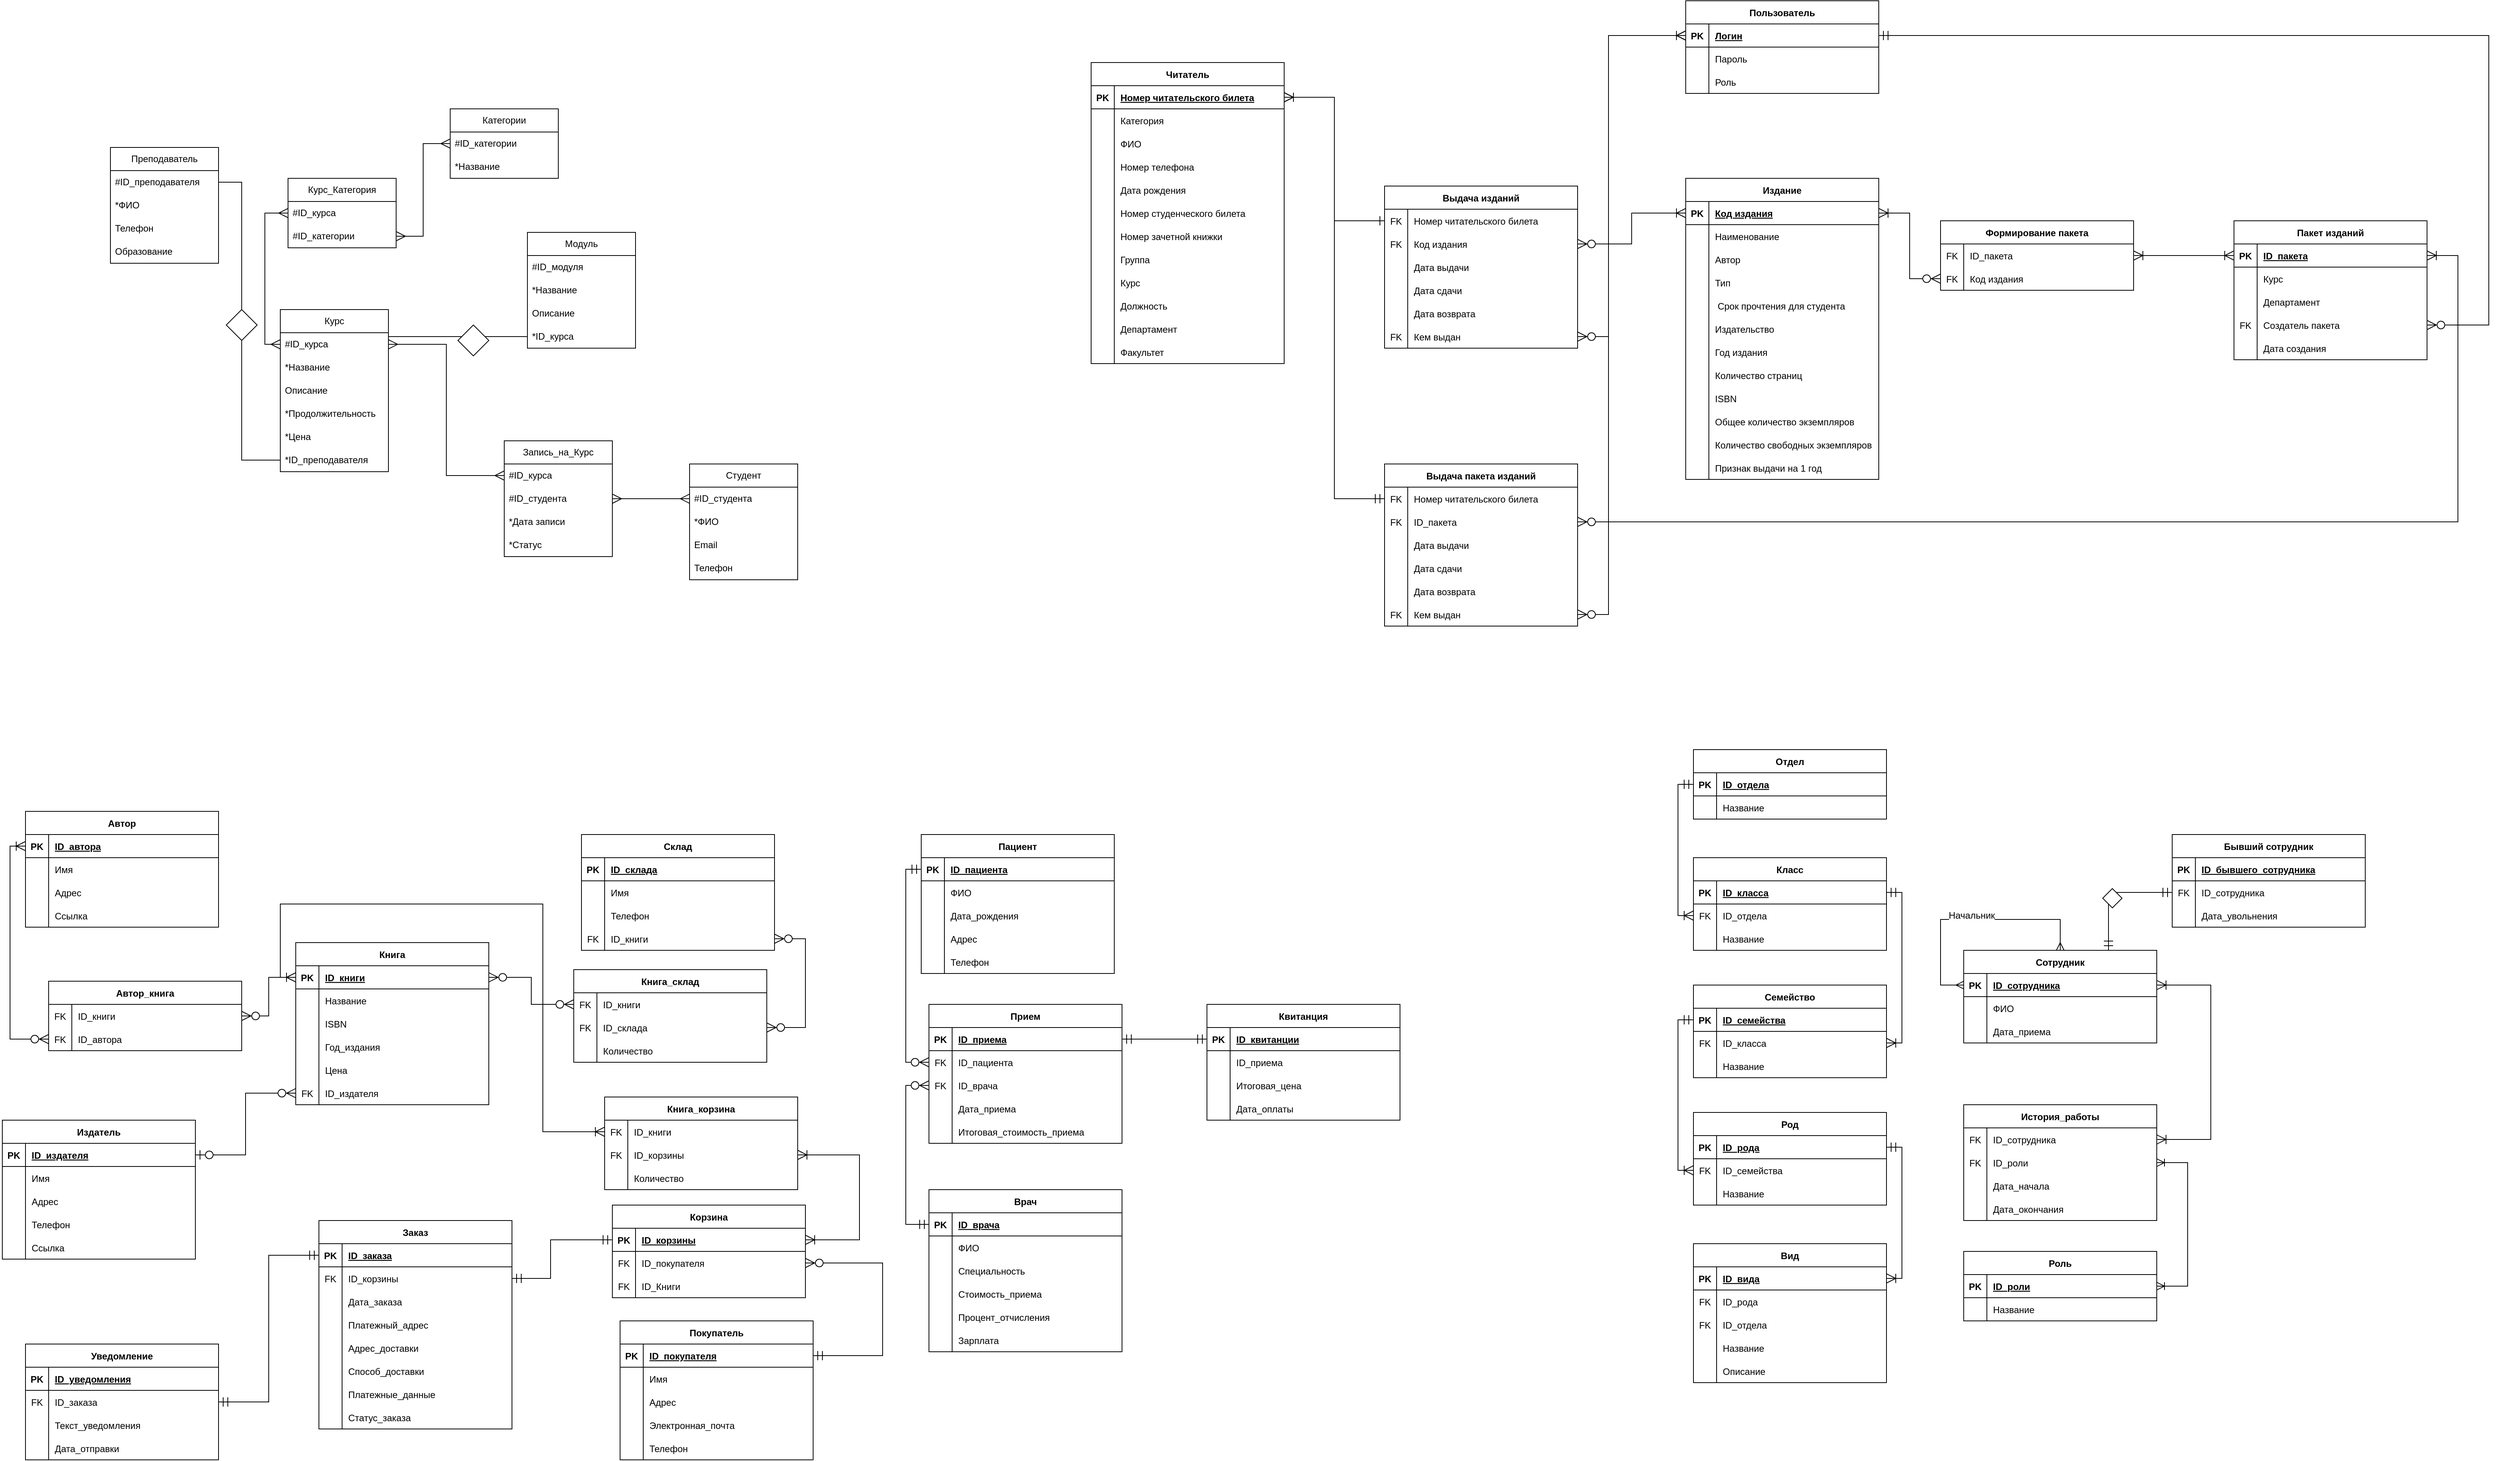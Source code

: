 <mxfile version="26.2.8">
  <diagram id="R2lEEEUBdFMjLlhIrx00" name="Page-1">
    <mxGraphModel dx="1190" dy="1748" grid="1" gridSize="10" guides="1" tooltips="1" connect="1" arrows="1" fold="1" page="1" pageScale="1" pageWidth="850" pageHeight="1100" math="0" shadow="0" extFonts="Permanent Marker^https://fonts.googleapis.com/css?family=Permanent+Marker">
      <root>
        <mxCell id="0" />
        <mxCell id="1" parent="0" />
        <mxCell id="C-vyLk0tnHw3VtMMgP7b-2" value="Автор" style="shape=table;startSize=30;container=1;collapsible=1;childLayout=tableLayout;fixedRows=1;rowLines=0;fontStyle=1;align=center;resizeLast=1;" parent="1" vertex="1">
          <mxGeometry x="40" y="10" width="250" height="150" as="geometry" />
        </mxCell>
        <mxCell id="C-vyLk0tnHw3VtMMgP7b-3" value="" style="shape=partialRectangle;collapsible=0;dropTarget=0;pointerEvents=0;fillColor=none;points=[[0,0.5],[1,0.5]];portConstraint=eastwest;top=0;left=0;right=0;bottom=1;" parent="C-vyLk0tnHw3VtMMgP7b-2" vertex="1">
          <mxGeometry y="30" width="250" height="30" as="geometry" />
        </mxCell>
        <mxCell id="C-vyLk0tnHw3VtMMgP7b-4" value="PK" style="shape=partialRectangle;overflow=hidden;connectable=0;fillColor=none;top=0;left=0;bottom=0;right=0;fontStyle=1;" parent="C-vyLk0tnHw3VtMMgP7b-3" vertex="1">
          <mxGeometry width="30" height="30" as="geometry">
            <mxRectangle width="30" height="30" as="alternateBounds" />
          </mxGeometry>
        </mxCell>
        <mxCell id="C-vyLk0tnHw3VtMMgP7b-5" value="ID_автора" style="shape=partialRectangle;overflow=hidden;connectable=0;fillColor=none;top=0;left=0;bottom=0;right=0;align=left;spacingLeft=6;fontStyle=5;" parent="C-vyLk0tnHw3VtMMgP7b-3" vertex="1">
          <mxGeometry x="30" width="220" height="30" as="geometry">
            <mxRectangle width="220" height="30" as="alternateBounds" />
          </mxGeometry>
        </mxCell>
        <mxCell id="C-vyLk0tnHw3VtMMgP7b-6" value="" style="shape=partialRectangle;collapsible=0;dropTarget=0;pointerEvents=0;fillColor=none;points=[[0,0.5],[1,0.5]];portConstraint=eastwest;top=0;left=0;right=0;bottom=0;" parent="C-vyLk0tnHw3VtMMgP7b-2" vertex="1">
          <mxGeometry y="60" width="250" height="30" as="geometry" />
        </mxCell>
        <mxCell id="C-vyLk0tnHw3VtMMgP7b-7" value="" style="shape=partialRectangle;overflow=hidden;connectable=0;fillColor=none;top=0;left=0;bottom=0;right=0;" parent="C-vyLk0tnHw3VtMMgP7b-6" vertex="1">
          <mxGeometry width="30" height="30" as="geometry">
            <mxRectangle width="30" height="30" as="alternateBounds" />
          </mxGeometry>
        </mxCell>
        <mxCell id="C-vyLk0tnHw3VtMMgP7b-8" value="Имя" style="shape=partialRectangle;overflow=hidden;connectable=0;fillColor=none;top=0;left=0;bottom=0;right=0;align=left;spacingLeft=6;" parent="C-vyLk0tnHw3VtMMgP7b-6" vertex="1">
          <mxGeometry x="30" width="220" height="30" as="geometry">
            <mxRectangle width="220" height="30" as="alternateBounds" />
          </mxGeometry>
        </mxCell>
        <mxCell id="C-vyLk0tnHw3VtMMgP7b-9" value="" style="shape=partialRectangle;collapsible=0;dropTarget=0;pointerEvents=0;fillColor=none;points=[[0,0.5],[1,0.5]];portConstraint=eastwest;top=0;left=0;right=0;bottom=0;" parent="C-vyLk0tnHw3VtMMgP7b-2" vertex="1">
          <mxGeometry y="90" width="250" height="30" as="geometry" />
        </mxCell>
        <mxCell id="C-vyLk0tnHw3VtMMgP7b-10" value="" style="shape=partialRectangle;overflow=hidden;connectable=0;fillColor=none;top=0;left=0;bottom=0;right=0;" parent="C-vyLk0tnHw3VtMMgP7b-9" vertex="1">
          <mxGeometry width="30" height="30" as="geometry">
            <mxRectangle width="30" height="30" as="alternateBounds" />
          </mxGeometry>
        </mxCell>
        <mxCell id="C-vyLk0tnHw3VtMMgP7b-11" value="Адрес" style="shape=partialRectangle;overflow=hidden;connectable=0;fillColor=none;top=0;left=0;bottom=0;right=0;align=left;spacingLeft=6;" parent="C-vyLk0tnHw3VtMMgP7b-9" vertex="1">
          <mxGeometry x="30" width="220" height="30" as="geometry">
            <mxRectangle width="220" height="30" as="alternateBounds" />
          </mxGeometry>
        </mxCell>
        <mxCell id="Zhwg4PoxIirAIb_GRM_l-40" style="shape=partialRectangle;collapsible=0;dropTarget=0;pointerEvents=0;fillColor=none;points=[[0,0.5],[1,0.5]];portConstraint=eastwest;top=0;left=0;right=0;bottom=0;" parent="C-vyLk0tnHw3VtMMgP7b-2" vertex="1">
          <mxGeometry y="120" width="250" height="30" as="geometry" />
        </mxCell>
        <mxCell id="Zhwg4PoxIirAIb_GRM_l-41" style="shape=partialRectangle;overflow=hidden;connectable=0;fillColor=none;top=0;left=0;bottom=0;right=0;" parent="Zhwg4PoxIirAIb_GRM_l-40" vertex="1">
          <mxGeometry width="30" height="30" as="geometry">
            <mxRectangle width="30" height="30" as="alternateBounds" />
          </mxGeometry>
        </mxCell>
        <mxCell id="Zhwg4PoxIirAIb_GRM_l-42" value="Ссылка" style="shape=partialRectangle;overflow=hidden;connectable=0;fillColor=none;top=0;left=0;bottom=0;right=0;align=left;spacingLeft=6;" parent="Zhwg4PoxIirAIb_GRM_l-40" vertex="1">
          <mxGeometry x="30" width="220" height="30" as="geometry">
            <mxRectangle width="220" height="30" as="alternateBounds" />
          </mxGeometry>
        </mxCell>
        <mxCell id="C-vyLk0tnHw3VtMMgP7b-13" value="Издатель" style="shape=table;startSize=30;container=1;collapsible=1;childLayout=tableLayout;fixedRows=1;rowLines=0;fontStyle=1;align=center;resizeLast=1;" parent="1" vertex="1">
          <mxGeometry x="10" y="410" width="250" height="180" as="geometry" />
        </mxCell>
        <mxCell id="C-vyLk0tnHw3VtMMgP7b-14" value="" style="shape=partialRectangle;collapsible=0;dropTarget=0;pointerEvents=0;fillColor=none;points=[[0,0.5],[1,0.5]];portConstraint=eastwest;top=0;left=0;right=0;bottom=1;" parent="C-vyLk0tnHw3VtMMgP7b-13" vertex="1">
          <mxGeometry y="30" width="250" height="30" as="geometry" />
        </mxCell>
        <mxCell id="C-vyLk0tnHw3VtMMgP7b-15" value="PK" style="shape=partialRectangle;overflow=hidden;connectable=0;fillColor=none;top=0;left=0;bottom=0;right=0;fontStyle=1;" parent="C-vyLk0tnHw3VtMMgP7b-14" vertex="1">
          <mxGeometry width="30" height="30" as="geometry">
            <mxRectangle width="30" height="30" as="alternateBounds" />
          </mxGeometry>
        </mxCell>
        <mxCell id="C-vyLk0tnHw3VtMMgP7b-16" value="ID_издателя" style="shape=partialRectangle;overflow=hidden;connectable=0;fillColor=none;top=0;left=0;bottom=0;right=0;align=left;spacingLeft=6;fontStyle=5;" parent="C-vyLk0tnHw3VtMMgP7b-14" vertex="1">
          <mxGeometry x="30" width="220" height="30" as="geometry">
            <mxRectangle width="220" height="30" as="alternateBounds" />
          </mxGeometry>
        </mxCell>
        <mxCell id="C-vyLk0tnHw3VtMMgP7b-17" value="" style="shape=partialRectangle;collapsible=0;dropTarget=0;pointerEvents=0;fillColor=none;points=[[0,0.5],[1,0.5]];portConstraint=eastwest;top=0;left=0;right=0;bottom=0;" parent="C-vyLk0tnHw3VtMMgP7b-13" vertex="1">
          <mxGeometry y="60" width="250" height="30" as="geometry" />
        </mxCell>
        <mxCell id="C-vyLk0tnHw3VtMMgP7b-18" value="" style="shape=partialRectangle;overflow=hidden;connectable=0;fillColor=none;top=0;left=0;bottom=0;right=0;" parent="C-vyLk0tnHw3VtMMgP7b-17" vertex="1">
          <mxGeometry width="30" height="30" as="geometry">
            <mxRectangle width="30" height="30" as="alternateBounds" />
          </mxGeometry>
        </mxCell>
        <mxCell id="C-vyLk0tnHw3VtMMgP7b-19" value="Имя" style="shape=partialRectangle;overflow=hidden;connectable=0;fillColor=none;top=0;left=0;bottom=0;right=0;align=left;spacingLeft=6;" parent="C-vyLk0tnHw3VtMMgP7b-17" vertex="1">
          <mxGeometry x="30" width="220" height="30" as="geometry">
            <mxRectangle width="220" height="30" as="alternateBounds" />
          </mxGeometry>
        </mxCell>
        <mxCell id="C-vyLk0tnHw3VtMMgP7b-20" value="" style="shape=partialRectangle;collapsible=0;dropTarget=0;pointerEvents=0;fillColor=none;points=[[0,0.5],[1,0.5]];portConstraint=eastwest;top=0;left=0;right=0;bottom=0;" parent="C-vyLk0tnHw3VtMMgP7b-13" vertex="1">
          <mxGeometry y="90" width="250" height="30" as="geometry" />
        </mxCell>
        <mxCell id="C-vyLk0tnHw3VtMMgP7b-21" value="" style="shape=partialRectangle;overflow=hidden;connectable=0;fillColor=none;top=0;left=0;bottom=0;right=0;" parent="C-vyLk0tnHw3VtMMgP7b-20" vertex="1">
          <mxGeometry width="30" height="30" as="geometry">
            <mxRectangle width="30" height="30" as="alternateBounds" />
          </mxGeometry>
        </mxCell>
        <mxCell id="C-vyLk0tnHw3VtMMgP7b-22" value="Адрес" style="shape=partialRectangle;overflow=hidden;connectable=0;fillColor=none;top=0;left=0;bottom=0;right=0;align=left;spacingLeft=6;" parent="C-vyLk0tnHw3VtMMgP7b-20" vertex="1">
          <mxGeometry x="30" width="220" height="30" as="geometry">
            <mxRectangle width="220" height="30" as="alternateBounds" />
          </mxGeometry>
        </mxCell>
        <mxCell id="Zhwg4PoxIirAIb_GRM_l-43" style="shape=partialRectangle;collapsible=0;dropTarget=0;pointerEvents=0;fillColor=none;points=[[0,0.5],[1,0.5]];portConstraint=eastwest;top=0;left=0;right=0;bottom=0;" parent="C-vyLk0tnHw3VtMMgP7b-13" vertex="1">
          <mxGeometry y="120" width="250" height="30" as="geometry" />
        </mxCell>
        <mxCell id="Zhwg4PoxIirAIb_GRM_l-44" style="shape=partialRectangle;overflow=hidden;connectable=0;fillColor=none;top=0;left=0;bottom=0;right=0;" parent="Zhwg4PoxIirAIb_GRM_l-43" vertex="1">
          <mxGeometry width="30" height="30" as="geometry">
            <mxRectangle width="30" height="30" as="alternateBounds" />
          </mxGeometry>
        </mxCell>
        <mxCell id="Zhwg4PoxIirAIb_GRM_l-45" value="Телефон" style="shape=partialRectangle;overflow=hidden;connectable=0;fillColor=none;top=0;left=0;bottom=0;right=0;align=left;spacingLeft=6;" parent="Zhwg4PoxIirAIb_GRM_l-43" vertex="1">
          <mxGeometry x="30" width="220" height="30" as="geometry">
            <mxRectangle width="220" height="30" as="alternateBounds" />
          </mxGeometry>
        </mxCell>
        <mxCell id="Zhwg4PoxIirAIb_GRM_l-46" style="shape=partialRectangle;collapsible=0;dropTarget=0;pointerEvents=0;fillColor=none;points=[[0,0.5],[1,0.5]];portConstraint=eastwest;top=0;left=0;right=0;bottom=0;" parent="C-vyLk0tnHw3VtMMgP7b-13" vertex="1">
          <mxGeometry y="150" width="250" height="30" as="geometry" />
        </mxCell>
        <mxCell id="Zhwg4PoxIirAIb_GRM_l-47" style="shape=partialRectangle;overflow=hidden;connectable=0;fillColor=none;top=0;left=0;bottom=0;right=0;" parent="Zhwg4PoxIirAIb_GRM_l-46" vertex="1">
          <mxGeometry width="30" height="30" as="geometry">
            <mxRectangle width="30" height="30" as="alternateBounds" />
          </mxGeometry>
        </mxCell>
        <mxCell id="Zhwg4PoxIirAIb_GRM_l-48" value="Ссылка" style="shape=partialRectangle;overflow=hidden;connectable=0;fillColor=none;top=0;left=0;bottom=0;right=0;align=left;spacingLeft=6;" parent="Zhwg4PoxIirAIb_GRM_l-46" vertex="1">
          <mxGeometry x="30" width="220" height="30" as="geometry">
            <mxRectangle width="220" height="30" as="alternateBounds" />
          </mxGeometry>
        </mxCell>
        <mxCell id="C-vyLk0tnHw3VtMMgP7b-23" value="Книга" style="shape=table;startSize=30;container=1;collapsible=1;childLayout=tableLayout;fixedRows=1;rowLines=0;fontStyle=1;align=center;resizeLast=1;" parent="1" vertex="1">
          <mxGeometry x="390" y="180" width="250" height="210" as="geometry" />
        </mxCell>
        <mxCell id="C-vyLk0tnHw3VtMMgP7b-24" value="" style="shape=partialRectangle;collapsible=0;dropTarget=0;pointerEvents=0;fillColor=none;points=[[0,0.5],[1,0.5]];portConstraint=eastwest;top=0;left=0;right=0;bottom=1;" parent="C-vyLk0tnHw3VtMMgP7b-23" vertex="1">
          <mxGeometry y="30" width="250" height="30" as="geometry" />
        </mxCell>
        <mxCell id="C-vyLk0tnHw3VtMMgP7b-25" value="PK" style="shape=partialRectangle;overflow=hidden;connectable=0;fillColor=none;top=0;left=0;bottom=0;right=0;fontStyle=1;" parent="C-vyLk0tnHw3VtMMgP7b-24" vertex="1">
          <mxGeometry width="30" height="30" as="geometry">
            <mxRectangle width="30" height="30" as="alternateBounds" />
          </mxGeometry>
        </mxCell>
        <mxCell id="C-vyLk0tnHw3VtMMgP7b-26" value="ID_книги" style="shape=partialRectangle;overflow=hidden;connectable=0;fillColor=none;top=0;left=0;bottom=0;right=0;align=left;spacingLeft=6;fontStyle=5;" parent="C-vyLk0tnHw3VtMMgP7b-24" vertex="1">
          <mxGeometry x="30" width="220" height="30" as="geometry">
            <mxRectangle width="220" height="30" as="alternateBounds" />
          </mxGeometry>
        </mxCell>
        <mxCell id="C-vyLk0tnHw3VtMMgP7b-27" value="" style="shape=partialRectangle;collapsible=0;dropTarget=0;pointerEvents=0;fillColor=none;points=[[0,0.5],[1,0.5]];portConstraint=eastwest;top=0;left=0;right=0;bottom=0;" parent="C-vyLk0tnHw3VtMMgP7b-23" vertex="1">
          <mxGeometry y="60" width="250" height="30" as="geometry" />
        </mxCell>
        <mxCell id="C-vyLk0tnHw3VtMMgP7b-28" value="" style="shape=partialRectangle;overflow=hidden;connectable=0;fillColor=none;top=0;left=0;bottom=0;right=0;" parent="C-vyLk0tnHw3VtMMgP7b-27" vertex="1">
          <mxGeometry width="30" height="30" as="geometry">
            <mxRectangle width="30" height="30" as="alternateBounds" />
          </mxGeometry>
        </mxCell>
        <mxCell id="C-vyLk0tnHw3VtMMgP7b-29" value="Название" style="shape=partialRectangle;overflow=hidden;connectable=0;fillColor=none;top=0;left=0;bottom=0;right=0;align=left;spacingLeft=6;" parent="C-vyLk0tnHw3VtMMgP7b-27" vertex="1">
          <mxGeometry x="30" width="220" height="30" as="geometry">
            <mxRectangle width="220" height="30" as="alternateBounds" />
          </mxGeometry>
        </mxCell>
        <mxCell id="Zhwg4PoxIirAIb_GRM_l-25" style="shape=partialRectangle;collapsible=0;dropTarget=0;pointerEvents=0;fillColor=none;points=[[0,0.5],[1,0.5]];portConstraint=eastwest;top=0;left=0;right=0;bottom=0;" parent="C-vyLk0tnHw3VtMMgP7b-23" vertex="1">
          <mxGeometry y="90" width="250" height="30" as="geometry" />
        </mxCell>
        <mxCell id="Zhwg4PoxIirAIb_GRM_l-26" style="shape=partialRectangle;overflow=hidden;connectable=0;fillColor=none;top=0;left=0;bottom=0;right=0;" parent="Zhwg4PoxIirAIb_GRM_l-25" vertex="1">
          <mxGeometry width="30" height="30" as="geometry">
            <mxRectangle width="30" height="30" as="alternateBounds" />
          </mxGeometry>
        </mxCell>
        <mxCell id="Zhwg4PoxIirAIb_GRM_l-27" value="ISBN" style="shape=partialRectangle;overflow=hidden;connectable=0;fillColor=none;top=0;left=0;bottom=0;right=0;align=left;spacingLeft=6;" parent="Zhwg4PoxIirAIb_GRM_l-25" vertex="1">
          <mxGeometry x="30" width="220" height="30" as="geometry">
            <mxRectangle width="220" height="30" as="alternateBounds" />
          </mxGeometry>
        </mxCell>
        <mxCell id="Zhwg4PoxIirAIb_GRM_l-28" style="shape=partialRectangle;collapsible=0;dropTarget=0;pointerEvents=0;fillColor=none;points=[[0,0.5],[1,0.5]];portConstraint=eastwest;top=0;left=0;right=0;bottom=0;" parent="C-vyLk0tnHw3VtMMgP7b-23" vertex="1">
          <mxGeometry y="120" width="250" height="30" as="geometry" />
        </mxCell>
        <mxCell id="Zhwg4PoxIirAIb_GRM_l-29" style="shape=partialRectangle;overflow=hidden;connectable=0;fillColor=none;top=0;left=0;bottom=0;right=0;" parent="Zhwg4PoxIirAIb_GRM_l-28" vertex="1">
          <mxGeometry width="30" height="30" as="geometry">
            <mxRectangle width="30" height="30" as="alternateBounds" />
          </mxGeometry>
        </mxCell>
        <mxCell id="Zhwg4PoxIirAIb_GRM_l-30" value="Год_издания" style="shape=partialRectangle;overflow=hidden;connectable=0;fillColor=none;top=0;left=0;bottom=0;right=0;align=left;spacingLeft=6;" parent="Zhwg4PoxIirAIb_GRM_l-28" vertex="1">
          <mxGeometry x="30" width="220" height="30" as="geometry">
            <mxRectangle width="220" height="30" as="alternateBounds" />
          </mxGeometry>
        </mxCell>
        <mxCell id="Zhwg4PoxIirAIb_GRM_l-31" style="shape=partialRectangle;collapsible=0;dropTarget=0;pointerEvents=0;fillColor=none;points=[[0,0.5],[1,0.5]];portConstraint=eastwest;top=0;left=0;right=0;bottom=0;" parent="C-vyLk0tnHw3VtMMgP7b-23" vertex="1">
          <mxGeometry y="150" width="250" height="30" as="geometry" />
        </mxCell>
        <mxCell id="Zhwg4PoxIirAIb_GRM_l-32" style="shape=partialRectangle;overflow=hidden;connectable=0;fillColor=none;top=0;left=0;bottom=0;right=0;" parent="Zhwg4PoxIirAIb_GRM_l-31" vertex="1">
          <mxGeometry width="30" height="30" as="geometry">
            <mxRectangle width="30" height="30" as="alternateBounds" />
          </mxGeometry>
        </mxCell>
        <mxCell id="Zhwg4PoxIirAIb_GRM_l-33" value="Цена" style="shape=partialRectangle;overflow=hidden;connectable=0;fillColor=none;top=0;left=0;bottom=0;right=0;align=left;spacingLeft=6;" parent="Zhwg4PoxIirAIb_GRM_l-31" vertex="1">
          <mxGeometry x="30" width="220" height="30" as="geometry">
            <mxRectangle width="220" height="30" as="alternateBounds" />
          </mxGeometry>
        </mxCell>
        <mxCell id="Zhwg4PoxIirAIb_GRM_l-37" style="shape=partialRectangle;collapsible=0;dropTarget=0;pointerEvents=0;fillColor=none;points=[[0,0.5],[1,0.5]];portConstraint=eastwest;top=0;left=0;right=0;bottom=0;" parent="C-vyLk0tnHw3VtMMgP7b-23" vertex="1">
          <mxGeometry y="180" width="250" height="30" as="geometry" />
        </mxCell>
        <mxCell id="Zhwg4PoxIirAIb_GRM_l-38" value="FK" style="shape=partialRectangle;overflow=hidden;connectable=0;fillColor=none;top=0;left=0;bottom=0;right=0;" parent="Zhwg4PoxIirAIb_GRM_l-37" vertex="1">
          <mxGeometry width="30" height="30" as="geometry">
            <mxRectangle width="30" height="30" as="alternateBounds" />
          </mxGeometry>
        </mxCell>
        <mxCell id="Zhwg4PoxIirAIb_GRM_l-39" value="ID_издателя" style="shape=partialRectangle;overflow=hidden;connectable=0;fillColor=none;top=0;left=0;bottom=0;right=0;align=left;spacingLeft=6;" parent="Zhwg4PoxIirAIb_GRM_l-37" vertex="1">
          <mxGeometry x="30" width="220" height="30" as="geometry">
            <mxRectangle width="220" height="30" as="alternateBounds" />
          </mxGeometry>
        </mxCell>
        <mxCell id="Zhwg4PoxIirAIb_GRM_l-49" value="Склад" style="shape=table;startSize=30;container=1;collapsible=1;childLayout=tableLayout;fixedRows=1;rowLines=0;fontStyle=1;align=center;resizeLast=1;" parent="1" vertex="1">
          <mxGeometry x="760" y="40" width="250" height="150" as="geometry" />
        </mxCell>
        <mxCell id="Zhwg4PoxIirAIb_GRM_l-50" value="" style="shape=partialRectangle;collapsible=0;dropTarget=0;pointerEvents=0;fillColor=none;points=[[0,0.5],[1,0.5]];portConstraint=eastwest;top=0;left=0;right=0;bottom=1;" parent="Zhwg4PoxIirAIb_GRM_l-49" vertex="1">
          <mxGeometry y="30" width="250" height="30" as="geometry" />
        </mxCell>
        <mxCell id="Zhwg4PoxIirAIb_GRM_l-51" value="PK" style="shape=partialRectangle;overflow=hidden;connectable=0;fillColor=none;top=0;left=0;bottom=0;right=0;fontStyle=1;" parent="Zhwg4PoxIirAIb_GRM_l-50" vertex="1">
          <mxGeometry width="30" height="30" as="geometry">
            <mxRectangle width="30" height="30" as="alternateBounds" />
          </mxGeometry>
        </mxCell>
        <mxCell id="Zhwg4PoxIirAIb_GRM_l-52" value="ID_склада" style="shape=partialRectangle;overflow=hidden;connectable=0;fillColor=none;top=0;left=0;bottom=0;right=0;align=left;spacingLeft=6;fontStyle=5;" parent="Zhwg4PoxIirAIb_GRM_l-50" vertex="1">
          <mxGeometry x="30" width="220" height="30" as="geometry">
            <mxRectangle width="220" height="30" as="alternateBounds" />
          </mxGeometry>
        </mxCell>
        <mxCell id="Zhwg4PoxIirAIb_GRM_l-53" value="" style="shape=partialRectangle;collapsible=0;dropTarget=0;pointerEvents=0;fillColor=none;points=[[0,0.5],[1,0.5]];portConstraint=eastwest;top=0;left=0;right=0;bottom=0;" parent="Zhwg4PoxIirAIb_GRM_l-49" vertex="1">
          <mxGeometry y="60" width="250" height="30" as="geometry" />
        </mxCell>
        <mxCell id="Zhwg4PoxIirAIb_GRM_l-54" value="" style="shape=partialRectangle;overflow=hidden;connectable=0;fillColor=none;top=0;left=0;bottom=0;right=0;" parent="Zhwg4PoxIirAIb_GRM_l-53" vertex="1">
          <mxGeometry width="30" height="30" as="geometry">
            <mxRectangle width="30" height="30" as="alternateBounds" />
          </mxGeometry>
        </mxCell>
        <mxCell id="Zhwg4PoxIirAIb_GRM_l-55" value="Имя" style="shape=partialRectangle;overflow=hidden;connectable=0;fillColor=none;top=0;left=0;bottom=0;right=0;align=left;spacingLeft=6;" parent="Zhwg4PoxIirAIb_GRM_l-53" vertex="1">
          <mxGeometry x="30" width="220" height="30" as="geometry">
            <mxRectangle width="220" height="30" as="alternateBounds" />
          </mxGeometry>
        </mxCell>
        <mxCell id="Zhwg4PoxIirAIb_GRM_l-56" value="" style="shape=partialRectangle;collapsible=0;dropTarget=0;pointerEvents=0;fillColor=none;points=[[0,0.5],[1,0.5]];portConstraint=eastwest;top=0;left=0;right=0;bottom=0;" parent="Zhwg4PoxIirAIb_GRM_l-49" vertex="1">
          <mxGeometry y="90" width="250" height="30" as="geometry" />
        </mxCell>
        <mxCell id="Zhwg4PoxIirAIb_GRM_l-57" value="" style="shape=partialRectangle;overflow=hidden;connectable=0;fillColor=none;top=0;left=0;bottom=0;right=0;" parent="Zhwg4PoxIirAIb_GRM_l-56" vertex="1">
          <mxGeometry width="30" height="30" as="geometry">
            <mxRectangle width="30" height="30" as="alternateBounds" />
          </mxGeometry>
        </mxCell>
        <mxCell id="Zhwg4PoxIirAIb_GRM_l-58" value="Телефон" style="shape=partialRectangle;overflow=hidden;connectable=0;fillColor=none;top=0;left=0;bottom=0;right=0;align=left;spacingLeft=6;" parent="Zhwg4PoxIirAIb_GRM_l-56" vertex="1">
          <mxGeometry x="30" width="220" height="30" as="geometry">
            <mxRectangle width="220" height="30" as="alternateBounds" />
          </mxGeometry>
        </mxCell>
        <mxCell id="hs30i5kKsnxqnHquQ1AE-4" style="shape=partialRectangle;collapsible=0;dropTarget=0;pointerEvents=0;fillColor=none;points=[[0,0.5],[1,0.5]];portConstraint=eastwest;top=0;left=0;right=0;bottom=0;" parent="Zhwg4PoxIirAIb_GRM_l-49" vertex="1">
          <mxGeometry y="120" width="250" height="30" as="geometry" />
        </mxCell>
        <mxCell id="hs30i5kKsnxqnHquQ1AE-5" value="FK" style="shape=partialRectangle;overflow=hidden;connectable=0;fillColor=none;top=0;left=0;bottom=0;right=0;" parent="hs30i5kKsnxqnHquQ1AE-4" vertex="1">
          <mxGeometry width="30" height="30" as="geometry">
            <mxRectangle width="30" height="30" as="alternateBounds" />
          </mxGeometry>
        </mxCell>
        <mxCell id="hs30i5kKsnxqnHquQ1AE-6" value="ID_книги" style="shape=partialRectangle;overflow=hidden;connectable=0;fillColor=none;top=0;left=0;bottom=0;right=0;align=left;spacingLeft=6;" parent="hs30i5kKsnxqnHquQ1AE-4" vertex="1">
          <mxGeometry x="30" width="220" height="30" as="geometry">
            <mxRectangle width="220" height="30" as="alternateBounds" />
          </mxGeometry>
        </mxCell>
        <mxCell id="Zhwg4PoxIirAIb_GRM_l-78" value="Книга_склад" style="shape=table;startSize=30;container=1;collapsible=1;childLayout=tableLayout;fixedRows=1;rowLines=0;fontStyle=1;align=center;resizeLast=1;" parent="1" vertex="1">
          <mxGeometry x="750" y="215" width="250" height="120" as="geometry" />
        </mxCell>
        <mxCell id="Zhwg4PoxIirAIb_GRM_l-82" value="" style="shape=partialRectangle;collapsible=0;dropTarget=0;pointerEvents=0;fillColor=none;points=[[0,0.5],[1,0.5]];portConstraint=eastwest;top=0;left=0;right=0;bottom=0;" parent="Zhwg4PoxIirAIb_GRM_l-78" vertex="1">
          <mxGeometry y="30" width="250" height="30" as="geometry" />
        </mxCell>
        <mxCell id="Zhwg4PoxIirAIb_GRM_l-83" value="FK" style="shape=partialRectangle;overflow=hidden;connectable=0;fillColor=none;top=0;left=0;bottom=0;right=0;" parent="Zhwg4PoxIirAIb_GRM_l-82" vertex="1">
          <mxGeometry width="30" height="30" as="geometry">
            <mxRectangle width="30" height="30" as="alternateBounds" />
          </mxGeometry>
        </mxCell>
        <mxCell id="Zhwg4PoxIirAIb_GRM_l-84" value="ID_книги" style="shape=partialRectangle;overflow=hidden;connectable=0;fillColor=none;top=0;left=0;bottom=0;right=0;align=left;spacingLeft=6;" parent="Zhwg4PoxIirAIb_GRM_l-82" vertex="1">
          <mxGeometry x="30" width="220" height="30" as="geometry">
            <mxRectangle width="220" height="30" as="alternateBounds" />
          </mxGeometry>
        </mxCell>
        <mxCell id="Zhwg4PoxIirAIb_GRM_l-85" value="" style="shape=partialRectangle;collapsible=0;dropTarget=0;pointerEvents=0;fillColor=none;points=[[0,0.5],[1,0.5]];portConstraint=eastwest;top=0;left=0;right=0;bottom=0;" parent="Zhwg4PoxIirAIb_GRM_l-78" vertex="1">
          <mxGeometry y="60" width="250" height="30" as="geometry" />
        </mxCell>
        <mxCell id="Zhwg4PoxIirAIb_GRM_l-86" value="FK" style="shape=partialRectangle;overflow=hidden;connectable=0;fillColor=none;top=0;left=0;bottom=0;right=0;" parent="Zhwg4PoxIirAIb_GRM_l-85" vertex="1">
          <mxGeometry width="30" height="30" as="geometry">
            <mxRectangle width="30" height="30" as="alternateBounds" />
          </mxGeometry>
        </mxCell>
        <mxCell id="Zhwg4PoxIirAIb_GRM_l-87" value="ID_склада" style="shape=partialRectangle;overflow=hidden;connectable=0;fillColor=none;top=0;left=0;bottom=0;right=0;align=left;spacingLeft=6;" parent="Zhwg4PoxIirAIb_GRM_l-85" vertex="1">
          <mxGeometry x="30" width="220" height="30" as="geometry">
            <mxRectangle width="220" height="30" as="alternateBounds" />
          </mxGeometry>
        </mxCell>
        <mxCell id="Zhwg4PoxIirAIb_GRM_l-88" style="shape=partialRectangle;collapsible=0;dropTarget=0;pointerEvents=0;fillColor=none;points=[[0,0.5],[1,0.5]];portConstraint=eastwest;top=0;left=0;right=0;bottom=0;" parent="Zhwg4PoxIirAIb_GRM_l-78" vertex="1">
          <mxGeometry y="90" width="250" height="30" as="geometry" />
        </mxCell>
        <mxCell id="Zhwg4PoxIirAIb_GRM_l-89" style="shape=partialRectangle;overflow=hidden;connectable=0;fillColor=none;top=0;left=0;bottom=0;right=0;" parent="Zhwg4PoxIirAIb_GRM_l-88" vertex="1">
          <mxGeometry width="30" height="30" as="geometry">
            <mxRectangle width="30" height="30" as="alternateBounds" />
          </mxGeometry>
        </mxCell>
        <mxCell id="Zhwg4PoxIirAIb_GRM_l-90" value="Количество" style="shape=partialRectangle;overflow=hidden;connectable=0;fillColor=none;top=0;left=0;bottom=0;right=0;align=left;spacingLeft=6;" parent="Zhwg4PoxIirAIb_GRM_l-88" vertex="1">
          <mxGeometry x="30" width="220" height="30" as="geometry">
            <mxRectangle width="220" height="30" as="alternateBounds" />
          </mxGeometry>
        </mxCell>
        <mxCell id="Zhwg4PoxIirAIb_GRM_l-104" value="Покупатель" style="shape=table;startSize=30;container=1;collapsible=1;childLayout=tableLayout;fixedRows=1;rowLines=0;fontStyle=1;align=center;resizeLast=1;" parent="1" vertex="1">
          <mxGeometry x="810" y="670" width="250" height="180" as="geometry" />
        </mxCell>
        <mxCell id="Zhwg4PoxIirAIb_GRM_l-105" value="" style="shape=partialRectangle;collapsible=0;dropTarget=0;pointerEvents=0;fillColor=none;points=[[0,0.5],[1,0.5]];portConstraint=eastwest;top=0;left=0;right=0;bottom=1;" parent="Zhwg4PoxIirAIb_GRM_l-104" vertex="1">
          <mxGeometry y="30" width="250" height="30" as="geometry" />
        </mxCell>
        <mxCell id="Zhwg4PoxIirAIb_GRM_l-106" value="PK" style="shape=partialRectangle;overflow=hidden;connectable=0;fillColor=none;top=0;left=0;bottom=0;right=0;fontStyle=1;" parent="Zhwg4PoxIirAIb_GRM_l-105" vertex="1">
          <mxGeometry width="30" height="30" as="geometry">
            <mxRectangle width="30" height="30" as="alternateBounds" />
          </mxGeometry>
        </mxCell>
        <mxCell id="Zhwg4PoxIirAIb_GRM_l-107" value="ID_покупателя" style="shape=partialRectangle;overflow=hidden;connectable=0;fillColor=none;top=0;left=0;bottom=0;right=0;align=left;spacingLeft=6;fontStyle=5;" parent="Zhwg4PoxIirAIb_GRM_l-105" vertex="1">
          <mxGeometry x="30" width="220" height="30" as="geometry">
            <mxRectangle width="220" height="30" as="alternateBounds" />
          </mxGeometry>
        </mxCell>
        <mxCell id="Zhwg4PoxIirAIb_GRM_l-108" value="" style="shape=partialRectangle;collapsible=0;dropTarget=0;pointerEvents=0;fillColor=none;points=[[0,0.5],[1,0.5]];portConstraint=eastwest;top=0;left=0;right=0;bottom=0;" parent="Zhwg4PoxIirAIb_GRM_l-104" vertex="1">
          <mxGeometry y="60" width="250" height="30" as="geometry" />
        </mxCell>
        <mxCell id="Zhwg4PoxIirAIb_GRM_l-109" value="" style="shape=partialRectangle;overflow=hidden;connectable=0;fillColor=none;top=0;left=0;bottom=0;right=0;" parent="Zhwg4PoxIirAIb_GRM_l-108" vertex="1">
          <mxGeometry width="30" height="30" as="geometry">
            <mxRectangle width="30" height="30" as="alternateBounds" />
          </mxGeometry>
        </mxCell>
        <mxCell id="Zhwg4PoxIirAIb_GRM_l-110" value="Имя" style="shape=partialRectangle;overflow=hidden;connectable=0;fillColor=none;top=0;left=0;bottom=0;right=0;align=left;spacingLeft=6;" parent="Zhwg4PoxIirAIb_GRM_l-108" vertex="1">
          <mxGeometry x="30" width="220" height="30" as="geometry">
            <mxRectangle width="220" height="30" as="alternateBounds" />
          </mxGeometry>
        </mxCell>
        <mxCell id="Zhwg4PoxIirAIb_GRM_l-111" value="" style="shape=partialRectangle;collapsible=0;dropTarget=0;pointerEvents=0;fillColor=none;points=[[0,0.5],[1,0.5]];portConstraint=eastwest;top=0;left=0;right=0;bottom=0;" parent="Zhwg4PoxIirAIb_GRM_l-104" vertex="1">
          <mxGeometry y="90" width="250" height="30" as="geometry" />
        </mxCell>
        <mxCell id="Zhwg4PoxIirAIb_GRM_l-112" value="" style="shape=partialRectangle;overflow=hidden;connectable=0;fillColor=none;top=0;left=0;bottom=0;right=0;" parent="Zhwg4PoxIirAIb_GRM_l-111" vertex="1">
          <mxGeometry width="30" height="30" as="geometry">
            <mxRectangle width="30" height="30" as="alternateBounds" />
          </mxGeometry>
        </mxCell>
        <mxCell id="Zhwg4PoxIirAIb_GRM_l-113" value="Адрес" style="shape=partialRectangle;overflow=hidden;connectable=0;fillColor=none;top=0;left=0;bottom=0;right=0;align=left;spacingLeft=6;" parent="Zhwg4PoxIirAIb_GRM_l-111" vertex="1">
          <mxGeometry x="30" width="220" height="30" as="geometry">
            <mxRectangle width="220" height="30" as="alternateBounds" />
          </mxGeometry>
        </mxCell>
        <mxCell id="Zhwg4PoxIirAIb_GRM_l-114" style="shape=partialRectangle;collapsible=0;dropTarget=0;pointerEvents=0;fillColor=none;points=[[0,0.5],[1,0.5]];portConstraint=eastwest;top=0;left=0;right=0;bottom=0;" parent="Zhwg4PoxIirAIb_GRM_l-104" vertex="1">
          <mxGeometry y="120" width="250" height="30" as="geometry" />
        </mxCell>
        <mxCell id="Zhwg4PoxIirAIb_GRM_l-115" style="shape=partialRectangle;overflow=hidden;connectable=0;fillColor=none;top=0;left=0;bottom=0;right=0;" parent="Zhwg4PoxIirAIb_GRM_l-114" vertex="1">
          <mxGeometry width="30" height="30" as="geometry">
            <mxRectangle width="30" height="30" as="alternateBounds" />
          </mxGeometry>
        </mxCell>
        <mxCell id="Zhwg4PoxIirAIb_GRM_l-116" value="Электронная_почта" style="shape=partialRectangle;overflow=hidden;connectable=0;fillColor=none;top=0;left=0;bottom=0;right=0;align=left;spacingLeft=6;" parent="Zhwg4PoxIirAIb_GRM_l-114" vertex="1">
          <mxGeometry x="30" width="220" height="30" as="geometry">
            <mxRectangle width="220" height="30" as="alternateBounds" />
          </mxGeometry>
        </mxCell>
        <mxCell id="Zhwg4PoxIirAIb_GRM_l-117" style="shape=partialRectangle;collapsible=0;dropTarget=0;pointerEvents=0;fillColor=none;points=[[0,0.5],[1,0.5]];portConstraint=eastwest;top=0;left=0;right=0;bottom=0;" parent="Zhwg4PoxIirAIb_GRM_l-104" vertex="1">
          <mxGeometry y="150" width="250" height="30" as="geometry" />
        </mxCell>
        <mxCell id="Zhwg4PoxIirAIb_GRM_l-118" style="shape=partialRectangle;overflow=hidden;connectable=0;fillColor=none;top=0;left=0;bottom=0;right=0;" parent="Zhwg4PoxIirAIb_GRM_l-117" vertex="1">
          <mxGeometry width="30" height="30" as="geometry">
            <mxRectangle width="30" height="30" as="alternateBounds" />
          </mxGeometry>
        </mxCell>
        <mxCell id="Zhwg4PoxIirAIb_GRM_l-119" value="Телефон" style="shape=partialRectangle;overflow=hidden;connectable=0;fillColor=none;top=0;left=0;bottom=0;right=0;align=left;spacingLeft=6;" parent="Zhwg4PoxIirAIb_GRM_l-117" vertex="1">
          <mxGeometry x="30" width="220" height="30" as="geometry">
            <mxRectangle width="220" height="30" as="alternateBounds" />
          </mxGeometry>
        </mxCell>
        <mxCell id="Zhwg4PoxIirAIb_GRM_l-120" value="Корзина" style="shape=table;startSize=30;container=1;collapsible=1;childLayout=tableLayout;fixedRows=1;rowLines=0;fontStyle=1;align=center;resizeLast=1;" parent="1" vertex="1">
          <mxGeometry x="800" y="520" width="250" height="120" as="geometry" />
        </mxCell>
        <mxCell id="Zhwg4PoxIirAIb_GRM_l-121" value="" style="shape=partialRectangle;collapsible=0;dropTarget=0;pointerEvents=0;fillColor=none;points=[[0,0.5],[1,0.5]];portConstraint=eastwest;top=0;left=0;right=0;bottom=1;" parent="Zhwg4PoxIirAIb_GRM_l-120" vertex="1">
          <mxGeometry y="30" width="250" height="30" as="geometry" />
        </mxCell>
        <mxCell id="Zhwg4PoxIirAIb_GRM_l-122" value="PK" style="shape=partialRectangle;overflow=hidden;connectable=0;fillColor=none;top=0;left=0;bottom=0;right=0;fontStyle=1;" parent="Zhwg4PoxIirAIb_GRM_l-121" vertex="1">
          <mxGeometry width="30" height="30" as="geometry">
            <mxRectangle width="30" height="30" as="alternateBounds" />
          </mxGeometry>
        </mxCell>
        <mxCell id="Zhwg4PoxIirAIb_GRM_l-123" value="ID_корзины" style="shape=partialRectangle;overflow=hidden;connectable=0;fillColor=none;top=0;left=0;bottom=0;right=0;align=left;spacingLeft=6;fontStyle=5;" parent="Zhwg4PoxIirAIb_GRM_l-121" vertex="1">
          <mxGeometry x="30" width="220" height="30" as="geometry">
            <mxRectangle width="220" height="30" as="alternateBounds" />
          </mxGeometry>
        </mxCell>
        <mxCell id="Zhwg4PoxIirAIb_GRM_l-124" value="" style="shape=partialRectangle;collapsible=0;dropTarget=0;pointerEvents=0;fillColor=none;points=[[0,0.5],[1,0.5]];portConstraint=eastwest;top=0;left=0;right=0;bottom=0;" parent="Zhwg4PoxIirAIb_GRM_l-120" vertex="1">
          <mxGeometry y="60" width="250" height="30" as="geometry" />
        </mxCell>
        <mxCell id="Zhwg4PoxIirAIb_GRM_l-125" value="FK" style="shape=partialRectangle;overflow=hidden;connectable=0;fillColor=none;top=0;left=0;bottom=0;right=0;" parent="Zhwg4PoxIirAIb_GRM_l-124" vertex="1">
          <mxGeometry width="30" height="30" as="geometry">
            <mxRectangle width="30" height="30" as="alternateBounds" />
          </mxGeometry>
        </mxCell>
        <mxCell id="Zhwg4PoxIirAIb_GRM_l-126" value="ID_покупателя" style="shape=partialRectangle;overflow=hidden;connectable=0;fillColor=none;top=0;left=0;bottom=0;right=0;align=left;spacingLeft=6;" parent="Zhwg4PoxIirAIb_GRM_l-124" vertex="1">
          <mxGeometry x="30" width="220" height="30" as="geometry">
            <mxRectangle width="220" height="30" as="alternateBounds" />
          </mxGeometry>
        </mxCell>
        <mxCell id="hs30i5kKsnxqnHquQ1AE-7" style="shape=partialRectangle;collapsible=0;dropTarget=0;pointerEvents=0;fillColor=none;points=[[0,0.5],[1,0.5]];portConstraint=eastwest;top=0;left=0;right=0;bottom=0;" parent="Zhwg4PoxIirAIb_GRM_l-120" vertex="1">
          <mxGeometry y="90" width="250" height="30" as="geometry" />
        </mxCell>
        <mxCell id="hs30i5kKsnxqnHquQ1AE-8" value="FK" style="shape=partialRectangle;overflow=hidden;connectable=0;fillColor=none;top=0;left=0;bottom=0;right=0;" parent="hs30i5kKsnxqnHquQ1AE-7" vertex="1">
          <mxGeometry width="30" height="30" as="geometry">
            <mxRectangle width="30" height="30" as="alternateBounds" />
          </mxGeometry>
        </mxCell>
        <mxCell id="hs30i5kKsnxqnHquQ1AE-9" value="ID_Книги" style="shape=partialRectangle;overflow=hidden;connectable=0;fillColor=none;top=0;left=0;bottom=0;right=0;align=left;spacingLeft=6;" parent="hs30i5kKsnxqnHquQ1AE-7" vertex="1">
          <mxGeometry x="30" width="220" height="30" as="geometry">
            <mxRectangle width="220" height="30" as="alternateBounds" />
          </mxGeometry>
        </mxCell>
        <mxCell id="Zhwg4PoxIirAIb_GRM_l-136" value="Книга_корзина" style="shape=table;startSize=30;container=1;collapsible=1;childLayout=tableLayout;fixedRows=1;rowLines=0;fontStyle=1;align=center;resizeLast=1;" parent="1" vertex="1">
          <mxGeometry x="790" y="380" width="250" height="120" as="geometry" />
        </mxCell>
        <mxCell id="Zhwg4PoxIirAIb_GRM_l-137" value="" style="shape=partialRectangle;collapsible=0;dropTarget=0;pointerEvents=0;fillColor=none;points=[[0,0.5],[1,0.5]];portConstraint=eastwest;top=0;left=0;right=0;bottom=0;" parent="Zhwg4PoxIirAIb_GRM_l-136" vertex="1">
          <mxGeometry y="30" width="250" height="30" as="geometry" />
        </mxCell>
        <mxCell id="Zhwg4PoxIirAIb_GRM_l-138" value="FK" style="shape=partialRectangle;overflow=hidden;connectable=0;fillColor=none;top=0;left=0;bottom=0;right=0;" parent="Zhwg4PoxIirAIb_GRM_l-137" vertex="1">
          <mxGeometry width="30" height="30" as="geometry">
            <mxRectangle width="30" height="30" as="alternateBounds" />
          </mxGeometry>
        </mxCell>
        <mxCell id="Zhwg4PoxIirAIb_GRM_l-139" value="ID_книги" style="shape=partialRectangle;overflow=hidden;connectable=0;fillColor=none;top=0;left=0;bottom=0;right=0;align=left;spacingLeft=6;" parent="Zhwg4PoxIirAIb_GRM_l-137" vertex="1">
          <mxGeometry x="30" width="220" height="30" as="geometry">
            <mxRectangle width="220" height="30" as="alternateBounds" />
          </mxGeometry>
        </mxCell>
        <mxCell id="Zhwg4PoxIirAIb_GRM_l-140" value="" style="shape=partialRectangle;collapsible=0;dropTarget=0;pointerEvents=0;fillColor=none;points=[[0,0.5],[1,0.5]];portConstraint=eastwest;top=0;left=0;right=0;bottom=0;" parent="Zhwg4PoxIirAIb_GRM_l-136" vertex="1">
          <mxGeometry y="60" width="250" height="30" as="geometry" />
        </mxCell>
        <mxCell id="Zhwg4PoxIirAIb_GRM_l-141" value="FK" style="shape=partialRectangle;overflow=hidden;connectable=0;fillColor=none;top=0;left=0;bottom=0;right=0;" parent="Zhwg4PoxIirAIb_GRM_l-140" vertex="1">
          <mxGeometry width="30" height="30" as="geometry">
            <mxRectangle width="30" height="30" as="alternateBounds" />
          </mxGeometry>
        </mxCell>
        <mxCell id="Zhwg4PoxIirAIb_GRM_l-142" value="ID_корзины" style="shape=partialRectangle;overflow=hidden;connectable=0;fillColor=none;top=0;left=0;bottom=0;right=0;align=left;spacingLeft=6;" parent="Zhwg4PoxIirAIb_GRM_l-140" vertex="1">
          <mxGeometry x="30" width="220" height="30" as="geometry">
            <mxRectangle width="220" height="30" as="alternateBounds" />
          </mxGeometry>
        </mxCell>
        <mxCell id="Zhwg4PoxIirAIb_GRM_l-143" style="shape=partialRectangle;collapsible=0;dropTarget=0;pointerEvents=0;fillColor=none;points=[[0,0.5],[1,0.5]];portConstraint=eastwest;top=0;left=0;right=0;bottom=0;" parent="Zhwg4PoxIirAIb_GRM_l-136" vertex="1">
          <mxGeometry y="90" width="250" height="30" as="geometry" />
        </mxCell>
        <mxCell id="Zhwg4PoxIirAIb_GRM_l-144" style="shape=partialRectangle;overflow=hidden;connectable=0;fillColor=none;top=0;left=0;bottom=0;right=0;" parent="Zhwg4PoxIirAIb_GRM_l-143" vertex="1">
          <mxGeometry width="30" height="30" as="geometry">
            <mxRectangle width="30" height="30" as="alternateBounds" />
          </mxGeometry>
        </mxCell>
        <mxCell id="Zhwg4PoxIirAIb_GRM_l-145" value="Количество" style="shape=partialRectangle;overflow=hidden;connectable=0;fillColor=none;top=0;left=0;bottom=0;right=0;align=left;spacingLeft=6;" parent="Zhwg4PoxIirAIb_GRM_l-143" vertex="1">
          <mxGeometry x="30" width="220" height="30" as="geometry">
            <mxRectangle width="220" height="30" as="alternateBounds" />
          </mxGeometry>
        </mxCell>
        <mxCell id="Zhwg4PoxIirAIb_GRM_l-146" value="Заказ" style="shape=table;startSize=30;container=1;collapsible=1;childLayout=tableLayout;fixedRows=1;rowLines=0;fontStyle=1;align=center;resizeLast=1;" parent="1" vertex="1">
          <mxGeometry x="420" y="540" width="250" height="270" as="geometry" />
        </mxCell>
        <mxCell id="Zhwg4PoxIirAIb_GRM_l-147" value="" style="shape=partialRectangle;collapsible=0;dropTarget=0;pointerEvents=0;fillColor=none;points=[[0,0.5],[1,0.5]];portConstraint=eastwest;top=0;left=0;right=0;bottom=1;" parent="Zhwg4PoxIirAIb_GRM_l-146" vertex="1">
          <mxGeometry y="30" width="250" height="30" as="geometry" />
        </mxCell>
        <mxCell id="Zhwg4PoxIirAIb_GRM_l-148" value="PK" style="shape=partialRectangle;overflow=hidden;connectable=0;fillColor=none;top=0;left=0;bottom=0;right=0;fontStyle=1;" parent="Zhwg4PoxIirAIb_GRM_l-147" vertex="1">
          <mxGeometry width="30" height="30" as="geometry">
            <mxRectangle width="30" height="30" as="alternateBounds" />
          </mxGeometry>
        </mxCell>
        <mxCell id="Zhwg4PoxIirAIb_GRM_l-149" value="ID_заказа" style="shape=partialRectangle;overflow=hidden;connectable=0;fillColor=none;top=0;left=0;bottom=0;right=0;align=left;spacingLeft=6;fontStyle=5;" parent="Zhwg4PoxIirAIb_GRM_l-147" vertex="1">
          <mxGeometry x="30" width="220" height="30" as="geometry">
            <mxRectangle width="220" height="30" as="alternateBounds" />
          </mxGeometry>
        </mxCell>
        <mxCell id="hs30i5kKsnxqnHquQ1AE-31" style="shape=partialRectangle;collapsible=0;dropTarget=0;pointerEvents=0;fillColor=none;points=[[0,0.5],[1,0.5]];portConstraint=eastwest;top=0;left=0;right=0;bottom=0;" parent="Zhwg4PoxIirAIb_GRM_l-146" vertex="1">
          <mxGeometry y="60" width="250" height="30" as="geometry" />
        </mxCell>
        <mxCell id="hs30i5kKsnxqnHquQ1AE-32" value="FK" style="shape=partialRectangle;overflow=hidden;connectable=0;fillColor=none;top=0;left=0;bottom=0;right=0;" parent="hs30i5kKsnxqnHquQ1AE-31" vertex="1">
          <mxGeometry width="30" height="30" as="geometry">
            <mxRectangle width="30" height="30" as="alternateBounds" />
          </mxGeometry>
        </mxCell>
        <mxCell id="hs30i5kKsnxqnHquQ1AE-33" value="ID_корзины" style="shape=partialRectangle;overflow=hidden;connectable=0;fillColor=none;top=0;left=0;bottom=0;right=0;align=left;spacingLeft=6;" parent="hs30i5kKsnxqnHquQ1AE-31" vertex="1">
          <mxGeometry x="30" width="220" height="30" as="geometry">
            <mxRectangle width="220" height="30" as="alternateBounds" />
          </mxGeometry>
        </mxCell>
        <mxCell id="Zhwg4PoxIirAIb_GRM_l-162" style="shape=partialRectangle;collapsible=0;dropTarget=0;pointerEvents=0;fillColor=none;points=[[0,0.5],[1,0.5]];portConstraint=eastwest;top=0;left=0;right=0;bottom=0;" parent="Zhwg4PoxIirAIb_GRM_l-146" vertex="1">
          <mxGeometry y="90" width="250" height="30" as="geometry" />
        </mxCell>
        <mxCell id="Zhwg4PoxIirAIb_GRM_l-163" style="shape=partialRectangle;overflow=hidden;connectable=0;fillColor=none;top=0;left=0;bottom=0;right=0;" parent="Zhwg4PoxIirAIb_GRM_l-162" vertex="1">
          <mxGeometry width="30" height="30" as="geometry">
            <mxRectangle width="30" height="30" as="alternateBounds" />
          </mxGeometry>
        </mxCell>
        <mxCell id="Zhwg4PoxIirAIb_GRM_l-164" value="Дата_заказа" style="shape=partialRectangle;overflow=hidden;connectable=0;fillColor=none;top=0;left=0;bottom=0;right=0;align=left;spacingLeft=6;" parent="Zhwg4PoxIirAIb_GRM_l-162" vertex="1">
          <mxGeometry x="30" width="220" height="30" as="geometry">
            <mxRectangle width="220" height="30" as="alternateBounds" />
          </mxGeometry>
        </mxCell>
        <mxCell id="Zhwg4PoxIirAIb_GRM_l-159" style="shape=partialRectangle;collapsible=0;dropTarget=0;pointerEvents=0;fillColor=none;points=[[0,0.5],[1,0.5]];portConstraint=eastwest;top=0;left=0;right=0;bottom=0;" parent="Zhwg4PoxIirAIb_GRM_l-146" vertex="1">
          <mxGeometry y="120" width="250" height="30" as="geometry" />
        </mxCell>
        <mxCell id="Zhwg4PoxIirAIb_GRM_l-160" style="shape=partialRectangle;overflow=hidden;connectable=0;fillColor=none;top=0;left=0;bottom=0;right=0;" parent="Zhwg4PoxIirAIb_GRM_l-159" vertex="1">
          <mxGeometry width="30" height="30" as="geometry">
            <mxRectangle width="30" height="30" as="alternateBounds" />
          </mxGeometry>
        </mxCell>
        <mxCell id="Zhwg4PoxIirAIb_GRM_l-161" value="Платежный_адрес" style="shape=partialRectangle;overflow=hidden;connectable=0;fillColor=none;top=0;left=0;bottom=0;right=0;align=left;spacingLeft=6;" parent="Zhwg4PoxIirAIb_GRM_l-159" vertex="1">
          <mxGeometry x="30" width="220" height="30" as="geometry">
            <mxRectangle width="220" height="30" as="alternateBounds" />
          </mxGeometry>
        </mxCell>
        <mxCell id="Zhwg4PoxIirAIb_GRM_l-156" style="shape=partialRectangle;collapsible=0;dropTarget=0;pointerEvents=0;fillColor=none;points=[[0,0.5],[1,0.5]];portConstraint=eastwest;top=0;left=0;right=0;bottom=0;" parent="Zhwg4PoxIirAIb_GRM_l-146" vertex="1">
          <mxGeometry y="150" width="250" height="30" as="geometry" />
        </mxCell>
        <mxCell id="Zhwg4PoxIirAIb_GRM_l-157" style="shape=partialRectangle;overflow=hidden;connectable=0;fillColor=none;top=0;left=0;bottom=0;right=0;" parent="Zhwg4PoxIirAIb_GRM_l-156" vertex="1">
          <mxGeometry width="30" height="30" as="geometry">
            <mxRectangle width="30" height="30" as="alternateBounds" />
          </mxGeometry>
        </mxCell>
        <mxCell id="Zhwg4PoxIirAIb_GRM_l-158" value="Адрес_доставки" style="shape=partialRectangle;overflow=hidden;connectable=0;fillColor=none;top=0;left=0;bottom=0;right=0;align=left;spacingLeft=6;" parent="Zhwg4PoxIirAIb_GRM_l-156" vertex="1">
          <mxGeometry x="30" width="220" height="30" as="geometry">
            <mxRectangle width="220" height="30" as="alternateBounds" />
          </mxGeometry>
        </mxCell>
        <mxCell id="Zhwg4PoxIirAIb_GRM_l-153" style="shape=partialRectangle;collapsible=0;dropTarget=0;pointerEvents=0;fillColor=none;points=[[0,0.5],[1,0.5]];portConstraint=eastwest;top=0;left=0;right=0;bottom=0;" parent="Zhwg4PoxIirAIb_GRM_l-146" vertex="1">
          <mxGeometry y="180" width="250" height="30" as="geometry" />
        </mxCell>
        <mxCell id="Zhwg4PoxIirAIb_GRM_l-154" style="shape=partialRectangle;overflow=hidden;connectable=0;fillColor=none;top=0;left=0;bottom=0;right=0;" parent="Zhwg4PoxIirAIb_GRM_l-153" vertex="1">
          <mxGeometry width="30" height="30" as="geometry">
            <mxRectangle width="30" height="30" as="alternateBounds" />
          </mxGeometry>
        </mxCell>
        <mxCell id="Zhwg4PoxIirAIb_GRM_l-155" value="Способ_доставки" style="shape=partialRectangle;overflow=hidden;connectable=0;fillColor=none;top=0;left=0;bottom=0;right=0;align=left;spacingLeft=6;" parent="Zhwg4PoxIirAIb_GRM_l-153" vertex="1">
          <mxGeometry x="30" width="220" height="30" as="geometry">
            <mxRectangle width="220" height="30" as="alternateBounds" />
          </mxGeometry>
        </mxCell>
        <mxCell id="Zhwg4PoxIirAIb_GRM_l-165" style="shape=partialRectangle;collapsible=0;dropTarget=0;pointerEvents=0;fillColor=none;points=[[0,0.5],[1,0.5]];portConstraint=eastwest;top=0;left=0;right=0;bottom=0;" parent="Zhwg4PoxIirAIb_GRM_l-146" vertex="1">
          <mxGeometry y="210" width="250" height="30" as="geometry" />
        </mxCell>
        <mxCell id="Zhwg4PoxIirAIb_GRM_l-166" style="shape=partialRectangle;overflow=hidden;connectable=0;fillColor=none;top=0;left=0;bottom=0;right=0;" parent="Zhwg4PoxIirAIb_GRM_l-165" vertex="1">
          <mxGeometry width="30" height="30" as="geometry">
            <mxRectangle width="30" height="30" as="alternateBounds" />
          </mxGeometry>
        </mxCell>
        <mxCell id="Zhwg4PoxIirAIb_GRM_l-167" value="Платежные_данные" style="shape=partialRectangle;overflow=hidden;connectable=0;fillColor=none;top=0;left=0;bottom=0;right=0;align=left;spacingLeft=6;" parent="Zhwg4PoxIirAIb_GRM_l-165" vertex="1">
          <mxGeometry x="30" width="220" height="30" as="geometry">
            <mxRectangle width="220" height="30" as="alternateBounds" />
          </mxGeometry>
        </mxCell>
        <mxCell id="Zhwg4PoxIirAIb_GRM_l-168" style="shape=partialRectangle;collapsible=0;dropTarget=0;pointerEvents=0;fillColor=none;points=[[0,0.5],[1,0.5]];portConstraint=eastwest;top=0;left=0;right=0;bottom=0;" parent="Zhwg4PoxIirAIb_GRM_l-146" vertex="1">
          <mxGeometry y="240" width="250" height="30" as="geometry" />
        </mxCell>
        <mxCell id="Zhwg4PoxIirAIb_GRM_l-169" style="shape=partialRectangle;overflow=hidden;connectable=0;fillColor=none;top=0;left=0;bottom=0;right=0;" parent="Zhwg4PoxIirAIb_GRM_l-168" vertex="1">
          <mxGeometry width="30" height="30" as="geometry">
            <mxRectangle width="30" height="30" as="alternateBounds" />
          </mxGeometry>
        </mxCell>
        <mxCell id="Zhwg4PoxIirAIb_GRM_l-170" value="Статус_заказа" style="shape=partialRectangle;overflow=hidden;connectable=0;fillColor=none;top=0;left=0;bottom=0;right=0;align=left;spacingLeft=6;" parent="Zhwg4PoxIirAIb_GRM_l-168" vertex="1">
          <mxGeometry x="30" width="220" height="30" as="geometry">
            <mxRectangle width="220" height="30" as="alternateBounds" />
          </mxGeometry>
        </mxCell>
        <mxCell id="Zhwg4PoxIirAIb_GRM_l-171" value="Уведомление" style="shape=table;startSize=30;container=1;collapsible=1;childLayout=tableLayout;fixedRows=1;rowLines=0;fontStyle=1;align=center;resizeLast=1;" parent="1" vertex="1">
          <mxGeometry x="40" y="700" width="250" height="150" as="geometry" />
        </mxCell>
        <mxCell id="Zhwg4PoxIirAIb_GRM_l-172" value="" style="shape=partialRectangle;collapsible=0;dropTarget=0;pointerEvents=0;fillColor=none;points=[[0,0.5],[1,0.5]];portConstraint=eastwest;top=0;left=0;right=0;bottom=1;" parent="Zhwg4PoxIirAIb_GRM_l-171" vertex="1">
          <mxGeometry y="30" width="250" height="30" as="geometry" />
        </mxCell>
        <mxCell id="Zhwg4PoxIirAIb_GRM_l-173" value="PK" style="shape=partialRectangle;overflow=hidden;connectable=0;fillColor=none;top=0;left=0;bottom=0;right=0;fontStyle=1;" parent="Zhwg4PoxIirAIb_GRM_l-172" vertex="1">
          <mxGeometry width="30" height="30" as="geometry">
            <mxRectangle width="30" height="30" as="alternateBounds" />
          </mxGeometry>
        </mxCell>
        <mxCell id="Zhwg4PoxIirAIb_GRM_l-174" value="ID_уведомления" style="shape=partialRectangle;overflow=hidden;connectable=0;fillColor=none;top=0;left=0;bottom=0;right=0;align=left;spacingLeft=6;fontStyle=5;" parent="Zhwg4PoxIirAIb_GRM_l-172" vertex="1">
          <mxGeometry x="30" width="220" height="30" as="geometry">
            <mxRectangle width="220" height="30" as="alternateBounds" />
          </mxGeometry>
        </mxCell>
        <mxCell id="Zhwg4PoxIirAIb_GRM_l-175" value="" style="shape=partialRectangle;collapsible=0;dropTarget=0;pointerEvents=0;fillColor=none;points=[[0,0.5],[1,0.5]];portConstraint=eastwest;top=0;left=0;right=0;bottom=0;" parent="Zhwg4PoxIirAIb_GRM_l-171" vertex="1">
          <mxGeometry y="60" width="250" height="30" as="geometry" />
        </mxCell>
        <mxCell id="Zhwg4PoxIirAIb_GRM_l-176" value="FK" style="shape=partialRectangle;overflow=hidden;connectable=0;fillColor=none;top=0;left=0;bottom=0;right=0;" parent="Zhwg4PoxIirAIb_GRM_l-175" vertex="1">
          <mxGeometry width="30" height="30" as="geometry">
            <mxRectangle width="30" height="30" as="alternateBounds" />
          </mxGeometry>
        </mxCell>
        <mxCell id="Zhwg4PoxIirAIb_GRM_l-177" value="ID_заказа" style="shape=partialRectangle;overflow=hidden;connectable=0;fillColor=none;top=0;left=0;bottom=0;right=0;align=left;spacingLeft=6;" parent="Zhwg4PoxIirAIb_GRM_l-175" vertex="1">
          <mxGeometry x="30" width="220" height="30" as="geometry">
            <mxRectangle width="220" height="30" as="alternateBounds" />
          </mxGeometry>
        </mxCell>
        <mxCell id="Zhwg4PoxIirAIb_GRM_l-178" style="shape=partialRectangle;collapsible=0;dropTarget=0;pointerEvents=0;fillColor=none;points=[[0,0.5],[1,0.5]];portConstraint=eastwest;top=0;left=0;right=0;bottom=0;" parent="Zhwg4PoxIirAIb_GRM_l-171" vertex="1">
          <mxGeometry y="90" width="250" height="30" as="geometry" />
        </mxCell>
        <mxCell id="Zhwg4PoxIirAIb_GRM_l-179" style="shape=partialRectangle;overflow=hidden;connectable=0;fillColor=none;top=0;left=0;bottom=0;right=0;" parent="Zhwg4PoxIirAIb_GRM_l-178" vertex="1">
          <mxGeometry width="30" height="30" as="geometry">
            <mxRectangle width="30" height="30" as="alternateBounds" />
          </mxGeometry>
        </mxCell>
        <mxCell id="Zhwg4PoxIirAIb_GRM_l-180" value="Текст_уведомления" style="shape=partialRectangle;overflow=hidden;connectable=0;fillColor=none;top=0;left=0;bottom=0;right=0;align=left;spacingLeft=6;" parent="Zhwg4PoxIirAIb_GRM_l-178" vertex="1">
          <mxGeometry x="30" width="220" height="30" as="geometry">
            <mxRectangle width="220" height="30" as="alternateBounds" />
          </mxGeometry>
        </mxCell>
        <mxCell id="Zhwg4PoxIirAIb_GRM_l-181" style="shape=partialRectangle;collapsible=0;dropTarget=0;pointerEvents=0;fillColor=none;points=[[0,0.5],[1,0.5]];portConstraint=eastwest;top=0;left=0;right=0;bottom=0;" parent="Zhwg4PoxIirAIb_GRM_l-171" vertex="1">
          <mxGeometry y="120" width="250" height="30" as="geometry" />
        </mxCell>
        <mxCell id="Zhwg4PoxIirAIb_GRM_l-182" style="shape=partialRectangle;overflow=hidden;connectable=0;fillColor=none;top=0;left=0;bottom=0;right=0;" parent="Zhwg4PoxIirAIb_GRM_l-181" vertex="1">
          <mxGeometry width="30" height="30" as="geometry">
            <mxRectangle width="30" height="30" as="alternateBounds" />
          </mxGeometry>
        </mxCell>
        <mxCell id="Zhwg4PoxIirAIb_GRM_l-183" value="Дата_отправки" style="shape=partialRectangle;overflow=hidden;connectable=0;fillColor=none;top=0;left=0;bottom=0;right=0;align=left;spacingLeft=6;" parent="Zhwg4PoxIirAIb_GRM_l-181" vertex="1">
          <mxGeometry x="30" width="220" height="30" as="geometry">
            <mxRectangle width="220" height="30" as="alternateBounds" />
          </mxGeometry>
        </mxCell>
        <mxCell id="hs30i5kKsnxqnHquQ1AE-14" value="Автор_книга" style="shape=table;startSize=30;container=1;collapsible=1;childLayout=tableLayout;fixedRows=1;rowLines=0;fontStyle=1;align=center;resizeLast=1;" parent="1" vertex="1">
          <mxGeometry x="70" y="230" width="250" height="90" as="geometry" />
        </mxCell>
        <mxCell id="hs30i5kKsnxqnHquQ1AE-15" value="" style="shape=partialRectangle;collapsible=0;dropTarget=0;pointerEvents=0;fillColor=none;points=[[0,0.5],[1,0.5]];portConstraint=eastwest;top=0;left=0;right=0;bottom=0;" parent="hs30i5kKsnxqnHquQ1AE-14" vertex="1">
          <mxGeometry y="30" width="250" height="30" as="geometry" />
        </mxCell>
        <mxCell id="hs30i5kKsnxqnHquQ1AE-16" value="FK" style="shape=partialRectangle;overflow=hidden;connectable=0;fillColor=none;top=0;left=0;bottom=0;right=0;" parent="hs30i5kKsnxqnHquQ1AE-15" vertex="1">
          <mxGeometry width="30" height="30" as="geometry">
            <mxRectangle width="30" height="30" as="alternateBounds" />
          </mxGeometry>
        </mxCell>
        <mxCell id="hs30i5kKsnxqnHquQ1AE-17" value="ID_книги" style="shape=partialRectangle;overflow=hidden;connectable=0;fillColor=none;top=0;left=0;bottom=0;right=0;align=left;spacingLeft=6;" parent="hs30i5kKsnxqnHquQ1AE-15" vertex="1">
          <mxGeometry x="30" width="220" height="30" as="geometry">
            <mxRectangle width="220" height="30" as="alternateBounds" />
          </mxGeometry>
        </mxCell>
        <mxCell id="hs30i5kKsnxqnHquQ1AE-18" value="" style="shape=partialRectangle;collapsible=0;dropTarget=0;pointerEvents=0;fillColor=none;points=[[0,0.5],[1,0.5]];portConstraint=eastwest;top=0;left=0;right=0;bottom=0;" parent="hs30i5kKsnxqnHquQ1AE-14" vertex="1">
          <mxGeometry y="60" width="250" height="30" as="geometry" />
        </mxCell>
        <mxCell id="hs30i5kKsnxqnHquQ1AE-19" value="FK" style="shape=partialRectangle;overflow=hidden;connectable=0;fillColor=none;top=0;left=0;bottom=0;right=0;" parent="hs30i5kKsnxqnHquQ1AE-18" vertex="1">
          <mxGeometry width="30" height="30" as="geometry">
            <mxRectangle width="30" height="30" as="alternateBounds" />
          </mxGeometry>
        </mxCell>
        <mxCell id="hs30i5kKsnxqnHquQ1AE-20" value="ID_автора" style="shape=partialRectangle;overflow=hidden;connectable=0;fillColor=none;top=0;left=0;bottom=0;right=0;align=left;spacingLeft=6;" parent="hs30i5kKsnxqnHquQ1AE-18" vertex="1">
          <mxGeometry x="30" width="220" height="30" as="geometry">
            <mxRectangle width="220" height="30" as="alternateBounds" />
          </mxGeometry>
        </mxCell>
        <mxCell id="hs30i5kKsnxqnHquQ1AE-27" style="edgeStyle=orthogonalEdgeStyle;rounded=0;orthogonalLoop=1;jettySize=auto;html=1;entryX=0;entryY=0.5;entryDx=0;entryDy=0;endArrow=ERzeroToMany;endFill=0;startArrow=ERoneToMany;startFill=0;endSize=10;startSize=10;exitX=0;exitY=0.5;exitDx=0;exitDy=0;" parent="1" source="C-vyLk0tnHw3VtMMgP7b-3" target="hs30i5kKsnxqnHquQ1AE-18" edge="1">
          <mxGeometry relative="1" as="geometry" />
        </mxCell>
        <mxCell id="hs30i5kKsnxqnHquQ1AE-28" style="edgeStyle=orthogonalEdgeStyle;rounded=0;orthogonalLoop=1;jettySize=auto;html=1;entryX=0;entryY=0.5;entryDx=0;entryDy=0;endArrow=ERzeroToMany;endFill=0;startArrow=ERzeroToOne;startFill=0;endSize=10;startSize=10;" parent="1" source="C-vyLk0tnHw3VtMMgP7b-14" target="Zhwg4PoxIirAIb_GRM_l-37" edge="1">
          <mxGeometry relative="1" as="geometry" />
        </mxCell>
        <mxCell id="hs30i5kKsnxqnHquQ1AE-29" style="edgeStyle=orthogonalEdgeStyle;rounded=0;orthogonalLoop=1;jettySize=auto;html=1;entryX=1;entryY=0.5;entryDx=0;entryDy=0;endArrow=ERzeroToMany;endFill=0;startArrow=ERzeroToMany;startFill=0;endSize=10;startSize=10;exitX=1;exitY=0.5;exitDx=0;exitDy=0;" parent="1" source="Zhwg4PoxIirAIb_GRM_l-85" target="hs30i5kKsnxqnHquQ1AE-4" edge="1">
          <mxGeometry relative="1" as="geometry">
            <Array as="points">
              <mxPoint x="1050" y="290" />
              <mxPoint x="1050" y="175" />
            </Array>
          </mxGeometry>
        </mxCell>
        <mxCell id="hs30i5kKsnxqnHquQ1AE-35" style="edgeStyle=orthogonalEdgeStyle;rounded=0;orthogonalLoop=1;jettySize=auto;html=1;exitX=1;exitY=0.5;exitDx=0;exitDy=0;entryX=0;entryY=0.5;entryDx=0;entryDy=0;startArrow=ERmandOne;startFill=0;endArrow=ERmandOne;endFill=0;strokeWidth=1;endSize=10;startSize=10;" parent="1" source="Zhwg4PoxIirAIb_GRM_l-175" target="Zhwg4PoxIirAIb_GRM_l-147" edge="1">
          <mxGeometry relative="1" as="geometry" />
        </mxCell>
        <mxCell id="hs30i5kKsnxqnHquQ1AE-36" style="edgeStyle=orthogonalEdgeStyle;rounded=0;orthogonalLoop=1;jettySize=auto;html=1;entryX=0;entryY=0.5;entryDx=0;entryDy=0;endArrow=ERoneToMany;endFill=0;startArrow=ERoneToMany;startFill=0;endSize=10;startSize=10;" parent="1" source="C-vyLk0tnHw3VtMMgP7b-24" target="Zhwg4PoxIirAIb_GRM_l-137" edge="1">
          <mxGeometry relative="1" as="geometry">
            <Array as="points">
              <mxPoint x="370" y="225" />
              <mxPoint x="370" y="130" />
              <mxPoint x="710" y="130" />
              <mxPoint x="710" y="425" />
            </Array>
          </mxGeometry>
        </mxCell>
        <mxCell id="hs30i5kKsnxqnHquQ1AE-38" style="edgeStyle=orthogonalEdgeStyle;rounded=0;orthogonalLoop=1;jettySize=auto;html=1;exitX=0;exitY=0.5;exitDx=0;exitDy=0;entryX=1;entryY=0.5;entryDx=0;entryDy=0;endArrow=ERmandOne;endFill=0;startArrow=ERmandOne;startFill=0;endSize=10;startSize=10;" parent="1" source="Zhwg4PoxIirAIb_GRM_l-121" target="hs30i5kKsnxqnHquQ1AE-31" edge="1">
          <mxGeometry relative="1" as="geometry">
            <Array as="points">
              <mxPoint x="720" y="565" />
              <mxPoint x="720" y="615" />
            </Array>
          </mxGeometry>
        </mxCell>
        <mxCell id="hs30i5kKsnxqnHquQ1AE-39" style="edgeStyle=orthogonalEdgeStyle;rounded=0;orthogonalLoop=1;jettySize=auto;html=1;exitX=1;exitY=0.5;exitDx=0;exitDy=0;entryX=1;entryY=0.5;entryDx=0;entryDy=0;startArrow=ERzeroToMany;startFill=0;endArrow=ERmandOne;endFill=0;endSize=10;startSize=10;" parent="1" source="Zhwg4PoxIirAIb_GRM_l-124" target="Zhwg4PoxIirAIb_GRM_l-105" edge="1">
          <mxGeometry relative="1" as="geometry">
            <Array as="points">
              <mxPoint x="1150" y="595" />
              <mxPoint x="1150" y="715" />
            </Array>
          </mxGeometry>
        </mxCell>
        <mxCell id="hs30i5kKsnxqnHquQ1AE-40" style="edgeStyle=orthogonalEdgeStyle;rounded=0;orthogonalLoop=1;jettySize=auto;html=1;entryX=0;entryY=0.5;entryDx=0;entryDy=0;exitX=1;exitY=0.5;exitDx=0;exitDy=0;endSize=10;startSize=10;endArrow=ERoneToMany;endFill=0;startArrow=ERzeroToMany;startFill=0;" parent="1" source="hs30i5kKsnxqnHquQ1AE-15" target="C-vyLk0tnHw3VtMMgP7b-24" edge="1">
          <mxGeometry relative="1" as="geometry">
            <mxPoint x="330" y="275" as="sourcePoint" />
          </mxGeometry>
        </mxCell>
        <mxCell id="hs30i5kKsnxqnHquQ1AE-41" style="edgeStyle=orthogonalEdgeStyle;rounded=0;orthogonalLoop=1;jettySize=auto;html=1;entryX=0;entryY=0.5;entryDx=0;entryDy=0;endArrow=ERzeroToMany;endFill=0;startArrow=ERzeroToMany;startFill=0;endSize=10;startSize=10;" parent="1" source="C-vyLk0tnHw3VtMMgP7b-24" target="Zhwg4PoxIirAIb_GRM_l-82" edge="1">
          <mxGeometry relative="1" as="geometry" />
        </mxCell>
        <mxCell id="hs30i5kKsnxqnHquQ1AE-42" style="edgeStyle=orthogonalEdgeStyle;rounded=0;orthogonalLoop=1;jettySize=auto;html=1;entryX=1;entryY=0.5;entryDx=0;entryDy=0;endSize=10;startSize=10;endArrow=ERoneToMany;endFill=0;startArrow=ERoneToMany;startFill=0;" parent="1" source="Zhwg4PoxIirAIb_GRM_l-121" target="Zhwg4PoxIirAIb_GRM_l-140" edge="1">
          <mxGeometry relative="1" as="geometry">
            <Array as="points">
              <mxPoint x="1120" y="565" />
              <mxPoint x="1120" y="455" />
            </Array>
          </mxGeometry>
        </mxCell>
        <mxCell id="hs30i5kKsnxqnHquQ1AE-73" value="Пациент" style="shape=table;startSize=30;container=1;collapsible=1;childLayout=tableLayout;fixedRows=1;rowLines=0;fontStyle=1;align=center;resizeLast=1;" parent="1" vertex="1">
          <mxGeometry x="1200" y="40" width="250" height="180" as="geometry" />
        </mxCell>
        <mxCell id="hs30i5kKsnxqnHquQ1AE-74" value="" style="shape=partialRectangle;collapsible=0;dropTarget=0;pointerEvents=0;fillColor=none;points=[[0,0.5],[1,0.5]];portConstraint=eastwest;top=0;left=0;right=0;bottom=1;" parent="hs30i5kKsnxqnHquQ1AE-73" vertex="1">
          <mxGeometry y="30" width="250" height="30" as="geometry" />
        </mxCell>
        <mxCell id="hs30i5kKsnxqnHquQ1AE-75" value="PK" style="shape=partialRectangle;overflow=hidden;connectable=0;fillColor=none;top=0;left=0;bottom=0;right=0;fontStyle=1;" parent="hs30i5kKsnxqnHquQ1AE-74" vertex="1">
          <mxGeometry width="30" height="30" as="geometry">
            <mxRectangle width="30" height="30" as="alternateBounds" />
          </mxGeometry>
        </mxCell>
        <mxCell id="hs30i5kKsnxqnHquQ1AE-76" value="ID_пациента" style="shape=partialRectangle;overflow=hidden;connectable=0;fillColor=none;top=0;left=0;bottom=0;right=0;align=left;spacingLeft=6;fontStyle=5;" parent="hs30i5kKsnxqnHquQ1AE-74" vertex="1">
          <mxGeometry x="30" width="220" height="30" as="geometry">
            <mxRectangle width="220" height="30" as="alternateBounds" />
          </mxGeometry>
        </mxCell>
        <mxCell id="hs30i5kKsnxqnHquQ1AE-77" value="" style="shape=partialRectangle;collapsible=0;dropTarget=0;pointerEvents=0;fillColor=none;points=[[0,0.5],[1,0.5]];portConstraint=eastwest;top=0;left=0;right=0;bottom=0;" parent="hs30i5kKsnxqnHquQ1AE-73" vertex="1">
          <mxGeometry y="60" width="250" height="30" as="geometry" />
        </mxCell>
        <mxCell id="hs30i5kKsnxqnHquQ1AE-78" value="" style="shape=partialRectangle;overflow=hidden;connectable=0;fillColor=none;top=0;left=0;bottom=0;right=0;" parent="hs30i5kKsnxqnHquQ1AE-77" vertex="1">
          <mxGeometry width="30" height="30" as="geometry">
            <mxRectangle width="30" height="30" as="alternateBounds" />
          </mxGeometry>
        </mxCell>
        <mxCell id="hs30i5kKsnxqnHquQ1AE-79" value="ФИО" style="shape=partialRectangle;overflow=hidden;connectable=0;fillColor=none;top=0;left=0;bottom=0;right=0;align=left;spacingLeft=6;" parent="hs30i5kKsnxqnHquQ1AE-77" vertex="1">
          <mxGeometry x="30" width="220" height="30" as="geometry">
            <mxRectangle width="220" height="30" as="alternateBounds" />
          </mxGeometry>
        </mxCell>
        <mxCell id="hs30i5kKsnxqnHquQ1AE-80" value="" style="shape=partialRectangle;collapsible=0;dropTarget=0;pointerEvents=0;fillColor=none;points=[[0,0.5],[1,0.5]];portConstraint=eastwest;top=0;left=0;right=0;bottom=0;" parent="hs30i5kKsnxqnHquQ1AE-73" vertex="1">
          <mxGeometry y="90" width="250" height="30" as="geometry" />
        </mxCell>
        <mxCell id="hs30i5kKsnxqnHquQ1AE-81" value="" style="shape=partialRectangle;overflow=hidden;connectable=0;fillColor=none;top=0;left=0;bottom=0;right=0;" parent="hs30i5kKsnxqnHquQ1AE-80" vertex="1">
          <mxGeometry width="30" height="30" as="geometry">
            <mxRectangle width="30" height="30" as="alternateBounds" />
          </mxGeometry>
        </mxCell>
        <mxCell id="hs30i5kKsnxqnHquQ1AE-82" value="Дата_рождения" style="shape=partialRectangle;overflow=hidden;connectable=0;fillColor=none;top=0;left=0;bottom=0;right=0;align=left;spacingLeft=6;" parent="hs30i5kKsnxqnHquQ1AE-80" vertex="1">
          <mxGeometry x="30" width="220" height="30" as="geometry">
            <mxRectangle width="220" height="30" as="alternateBounds" />
          </mxGeometry>
        </mxCell>
        <mxCell id="hs30i5kKsnxqnHquQ1AE-125" style="shape=partialRectangle;collapsible=0;dropTarget=0;pointerEvents=0;fillColor=none;points=[[0,0.5],[1,0.5]];portConstraint=eastwest;top=0;left=0;right=0;bottom=0;" parent="hs30i5kKsnxqnHquQ1AE-73" vertex="1">
          <mxGeometry y="120" width="250" height="30" as="geometry" />
        </mxCell>
        <mxCell id="hs30i5kKsnxqnHquQ1AE-126" style="shape=partialRectangle;overflow=hidden;connectable=0;fillColor=none;top=0;left=0;bottom=0;right=0;" parent="hs30i5kKsnxqnHquQ1AE-125" vertex="1">
          <mxGeometry width="30" height="30" as="geometry">
            <mxRectangle width="30" height="30" as="alternateBounds" />
          </mxGeometry>
        </mxCell>
        <mxCell id="hs30i5kKsnxqnHquQ1AE-127" value="Адрес" style="shape=partialRectangle;overflow=hidden;connectable=0;fillColor=none;top=0;left=0;bottom=0;right=0;align=left;spacingLeft=6;" parent="hs30i5kKsnxqnHquQ1AE-125" vertex="1">
          <mxGeometry x="30" width="220" height="30" as="geometry">
            <mxRectangle width="220" height="30" as="alternateBounds" />
          </mxGeometry>
        </mxCell>
        <mxCell id="hs30i5kKsnxqnHquQ1AE-128" style="shape=partialRectangle;collapsible=0;dropTarget=0;pointerEvents=0;fillColor=none;points=[[0,0.5],[1,0.5]];portConstraint=eastwest;top=0;left=0;right=0;bottom=0;" parent="hs30i5kKsnxqnHquQ1AE-73" vertex="1">
          <mxGeometry y="150" width="250" height="30" as="geometry" />
        </mxCell>
        <mxCell id="hs30i5kKsnxqnHquQ1AE-129" style="shape=partialRectangle;overflow=hidden;connectable=0;fillColor=none;top=0;left=0;bottom=0;right=0;" parent="hs30i5kKsnxqnHquQ1AE-128" vertex="1">
          <mxGeometry width="30" height="30" as="geometry">
            <mxRectangle width="30" height="30" as="alternateBounds" />
          </mxGeometry>
        </mxCell>
        <mxCell id="hs30i5kKsnxqnHquQ1AE-130" value="Телефон" style="shape=partialRectangle;overflow=hidden;connectable=0;fillColor=none;top=0;left=0;bottom=0;right=0;align=left;spacingLeft=6;" parent="hs30i5kKsnxqnHquQ1AE-128" vertex="1">
          <mxGeometry x="30" width="220" height="30" as="geometry">
            <mxRectangle width="220" height="30" as="alternateBounds" />
          </mxGeometry>
        </mxCell>
        <mxCell id="hs30i5kKsnxqnHquQ1AE-86" value="Прием" style="shape=table;startSize=30;container=1;collapsible=1;childLayout=tableLayout;fixedRows=1;rowLines=0;fontStyle=1;align=center;resizeLast=1;" parent="1" vertex="1">
          <mxGeometry x="1210" y="260" width="250" height="180" as="geometry" />
        </mxCell>
        <mxCell id="hs30i5kKsnxqnHquQ1AE-87" value="" style="shape=partialRectangle;collapsible=0;dropTarget=0;pointerEvents=0;fillColor=none;points=[[0,0.5],[1,0.5]];portConstraint=eastwest;top=0;left=0;right=0;bottom=1;" parent="hs30i5kKsnxqnHquQ1AE-86" vertex="1">
          <mxGeometry y="30" width="250" height="30" as="geometry" />
        </mxCell>
        <mxCell id="hs30i5kKsnxqnHquQ1AE-88" value="PK" style="shape=partialRectangle;overflow=hidden;connectable=0;fillColor=none;top=0;left=0;bottom=0;right=0;fontStyle=1;" parent="hs30i5kKsnxqnHquQ1AE-87" vertex="1">
          <mxGeometry width="30" height="30" as="geometry">
            <mxRectangle width="30" height="30" as="alternateBounds" />
          </mxGeometry>
        </mxCell>
        <mxCell id="hs30i5kKsnxqnHquQ1AE-89" value="ID_приема" style="shape=partialRectangle;overflow=hidden;connectable=0;fillColor=none;top=0;left=0;bottom=0;right=0;align=left;spacingLeft=6;fontStyle=5;" parent="hs30i5kKsnxqnHquQ1AE-87" vertex="1">
          <mxGeometry x="30" width="220" height="30" as="geometry">
            <mxRectangle width="220" height="30" as="alternateBounds" />
          </mxGeometry>
        </mxCell>
        <mxCell id="hs30i5kKsnxqnHquQ1AE-90" value="" style="shape=partialRectangle;collapsible=0;dropTarget=0;pointerEvents=0;fillColor=none;points=[[0,0.5],[1,0.5]];portConstraint=eastwest;top=0;left=0;right=0;bottom=0;" parent="hs30i5kKsnxqnHquQ1AE-86" vertex="1">
          <mxGeometry y="60" width="250" height="30" as="geometry" />
        </mxCell>
        <mxCell id="hs30i5kKsnxqnHquQ1AE-91" value="FK" style="shape=partialRectangle;overflow=hidden;connectable=0;fillColor=none;top=0;left=0;bottom=0;right=0;" parent="hs30i5kKsnxqnHquQ1AE-90" vertex="1">
          <mxGeometry width="30" height="30" as="geometry">
            <mxRectangle width="30" height="30" as="alternateBounds" />
          </mxGeometry>
        </mxCell>
        <mxCell id="hs30i5kKsnxqnHquQ1AE-92" value="ID_пациента" style="shape=partialRectangle;overflow=hidden;connectable=0;fillColor=none;top=0;left=0;bottom=0;right=0;align=left;spacingLeft=6;" parent="hs30i5kKsnxqnHquQ1AE-90" vertex="1">
          <mxGeometry x="30" width="220" height="30" as="geometry">
            <mxRectangle width="220" height="30" as="alternateBounds" />
          </mxGeometry>
        </mxCell>
        <mxCell id="hs30i5kKsnxqnHquQ1AE-93" value="" style="shape=partialRectangle;collapsible=0;dropTarget=0;pointerEvents=0;fillColor=none;points=[[0,0.5],[1,0.5]];portConstraint=eastwest;top=0;left=0;right=0;bottom=0;" parent="hs30i5kKsnxqnHquQ1AE-86" vertex="1">
          <mxGeometry y="90" width="250" height="30" as="geometry" />
        </mxCell>
        <mxCell id="hs30i5kKsnxqnHquQ1AE-94" value="FK" style="shape=partialRectangle;overflow=hidden;connectable=0;fillColor=none;top=0;left=0;bottom=0;right=0;" parent="hs30i5kKsnxqnHquQ1AE-93" vertex="1">
          <mxGeometry width="30" height="30" as="geometry">
            <mxRectangle width="30" height="30" as="alternateBounds" />
          </mxGeometry>
        </mxCell>
        <mxCell id="hs30i5kKsnxqnHquQ1AE-95" value="ID_врача" style="shape=partialRectangle;overflow=hidden;connectable=0;fillColor=none;top=0;left=0;bottom=0;right=0;align=left;spacingLeft=6;" parent="hs30i5kKsnxqnHquQ1AE-93" vertex="1">
          <mxGeometry x="30" width="220" height="30" as="geometry">
            <mxRectangle width="220" height="30" as="alternateBounds" />
          </mxGeometry>
        </mxCell>
        <mxCell id="hs30i5kKsnxqnHquQ1AE-140" style="shape=partialRectangle;collapsible=0;dropTarget=0;pointerEvents=0;fillColor=none;points=[[0,0.5],[1,0.5]];portConstraint=eastwest;top=0;left=0;right=0;bottom=0;" parent="hs30i5kKsnxqnHquQ1AE-86" vertex="1">
          <mxGeometry y="120" width="250" height="30" as="geometry" />
        </mxCell>
        <mxCell id="hs30i5kKsnxqnHquQ1AE-141" style="shape=partialRectangle;overflow=hidden;connectable=0;fillColor=none;top=0;left=0;bottom=0;right=0;" parent="hs30i5kKsnxqnHquQ1AE-140" vertex="1">
          <mxGeometry width="30" height="30" as="geometry">
            <mxRectangle width="30" height="30" as="alternateBounds" />
          </mxGeometry>
        </mxCell>
        <mxCell id="hs30i5kKsnxqnHquQ1AE-142" value="Дата_приема" style="shape=partialRectangle;overflow=hidden;connectable=0;fillColor=none;top=0;left=0;bottom=0;right=0;align=left;spacingLeft=6;" parent="hs30i5kKsnxqnHquQ1AE-140" vertex="1">
          <mxGeometry x="30" width="220" height="30" as="geometry">
            <mxRectangle width="220" height="30" as="alternateBounds" />
          </mxGeometry>
        </mxCell>
        <mxCell id="hs30i5kKsnxqnHquQ1AE-137" style="shape=partialRectangle;collapsible=0;dropTarget=0;pointerEvents=0;fillColor=none;points=[[0,0.5],[1,0.5]];portConstraint=eastwest;top=0;left=0;right=0;bottom=0;" parent="hs30i5kKsnxqnHquQ1AE-86" vertex="1">
          <mxGeometry y="150" width="250" height="30" as="geometry" />
        </mxCell>
        <mxCell id="hs30i5kKsnxqnHquQ1AE-138" style="shape=partialRectangle;overflow=hidden;connectable=0;fillColor=none;top=0;left=0;bottom=0;right=0;" parent="hs30i5kKsnxqnHquQ1AE-137" vertex="1">
          <mxGeometry width="30" height="30" as="geometry">
            <mxRectangle width="30" height="30" as="alternateBounds" />
          </mxGeometry>
        </mxCell>
        <mxCell id="hs30i5kKsnxqnHquQ1AE-139" value="Итоговая_стоимость_приема" style="shape=partialRectangle;overflow=hidden;connectable=0;fillColor=none;top=0;left=0;bottom=0;right=0;align=left;spacingLeft=6;" parent="hs30i5kKsnxqnHquQ1AE-137" vertex="1">
          <mxGeometry x="30" width="220" height="30" as="geometry">
            <mxRectangle width="220" height="30" as="alternateBounds" />
          </mxGeometry>
        </mxCell>
        <mxCell id="hs30i5kKsnxqnHquQ1AE-99" value="Врач" style="shape=table;startSize=30;container=1;collapsible=1;childLayout=tableLayout;fixedRows=1;rowLines=0;fontStyle=1;align=center;resizeLast=1;" parent="1" vertex="1">
          <mxGeometry x="1210" y="500" width="250" height="210" as="geometry" />
        </mxCell>
        <mxCell id="hs30i5kKsnxqnHquQ1AE-100" value="" style="shape=partialRectangle;collapsible=0;dropTarget=0;pointerEvents=0;fillColor=none;points=[[0,0.5],[1,0.5]];portConstraint=eastwest;top=0;left=0;right=0;bottom=1;" parent="hs30i5kKsnxqnHquQ1AE-99" vertex="1">
          <mxGeometry y="30" width="250" height="30" as="geometry" />
        </mxCell>
        <mxCell id="hs30i5kKsnxqnHquQ1AE-101" value="PK" style="shape=partialRectangle;overflow=hidden;connectable=0;fillColor=none;top=0;left=0;bottom=0;right=0;fontStyle=1;" parent="hs30i5kKsnxqnHquQ1AE-100" vertex="1">
          <mxGeometry width="30" height="30" as="geometry">
            <mxRectangle width="30" height="30" as="alternateBounds" />
          </mxGeometry>
        </mxCell>
        <mxCell id="hs30i5kKsnxqnHquQ1AE-102" value="ID_врача" style="shape=partialRectangle;overflow=hidden;connectable=0;fillColor=none;top=0;left=0;bottom=0;right=0;align=left;spacingLeft=6;fontStyle=5;" parent="hs30i5kKsnxqnHquQ1AE-100" vertex="1">
          <mxGeometry x="30" width="220" height="30" as="geometry">
            <mxRectangle width="220" height="30" as="alternateBounds" />
          </mxGeometry>
        </mxCell>
        <mxCell id="hs30i5kKsnxqnHquQ1AE-103" value="" style="shape=partialRectangle;collapsible=0;dropTarget=0;pointerEvents=0;fillColor=none;points=[[0,0.5],[1,0.5]];portConstraint=eastwest;top=0;left=0;right=0;bottom=0;" parent="hs30i5kKsnxqnHquQ1AE-99" vertex="1">
          <mxGeometry y="60" width="250" height="30" as="geometry" />
        </mxCell>
        <mxCell id="hs30i5kKsnxqnHquQ1AE-104" value="" style="shape=partialRectangle;overflow=hidden;connectable=0;fillColor=none;top=0;left=0;bottom=0;right=0;" parent="hs30i5kKsnxqnHquQ1AE-103" vertex="1">
          <mxGeometry width="30" height="30" as="geometry">
            <mxRectangle width="30" height="30" as="alternateBounds" />
          </mxGeometry>
        </mxCell>
        <mxCell id="hs30i5kKsnxqnHquQ1AE-105" value="ФИО" style="shape=partialRectangle;overflow=hidden;connectable=0;fillColor=none;top=0;left=0;bottom=0;right=0;align=left;spacingLeft=6;" parent="hs30i5kKsnxqnHquQ1AE-103" vertex="1">
          <mxGeometry x="30" width="220" height="30" as="geometry">
            <mxRectangle width="220" height="30" as="alternateBounds" />
          </mxGeometry>
        </mxCell>
        <mxCell id="hs30i5kKsnxqnHquQ1AE-106" value="" style="shape=partialRectangle;collapsible=0;dropTarget=0;pointerEvents=0;fillColor=none;points=[[0,0.5],[1,0.5]];portConstraint=eastwest;top=0;left=0;right=0;bottom=0;" parent="hs30i5kKsnxqnHquQ1AE-99" vertex="1">
          <mxGeometry y="90" width="250" height="30" as="geometry" />
        </mxCell>
        <mxCell id="hs30i5kKsnxqnHquQ1AE-107" value="" style="shape=partialRectangle;overflow=hidden;connectable=0;fillColor=none;top=0;left=0;bottom=0;right=0;" parent="hs30i5kKsnxqnHquQ1AE-106" vertex="1">
          <mxGeometry width="30" height="30" as="geometry">
            <mxRectangle width="30" height="30" as="alternateBounds" />
          </mxGeometry>
        </mxCell>
        <mxCell id="hs30i5kKsnxqnHquQ1AE-108" value="Специальность" style="shape=partialRectangle;overflow=hidden;connectable=0;fillColor=none;top=0;left=0;bottom=0;right=0;align=left;spacingLeft=6;" parent="hs30i5kKsnxqnHquQ1AE-106" vertex="1">
          <mxGeometry x="30" width="220" height="30" as="geometry">
            <mxRectangle width="220" height="30" as="alternateBounds" />
          </mxGeometry>
        </mxCell>
        <mxCell id="hs30i5kKsnxqnHquQ1AE-131" style="shape=partialRectangle;collapsible=0;dropTarget=0;pointerEvents=0;fillColor=none;points=[[0,0.5],[1,0.5]];portConstraint=eastwest;top=0;left=0;right=0;bottom=0;" parent="hs30i5kKsnxqnHquQ1AE-99" vertex="1">
          <mxGeometry y="120" width="250" height="30" as="geometry" />
        </mxCell>
        <mxCell id="hs30i5kKsnxqnHquQ1AE-132" style="shape=partialRectangle;overflow=hidden;connectable=0;fillColor=none;top=0;left=0;bottom=0;right=0;" parent="hs30i5kKsnxqnHquQ1AE-131" vertex="1">
          <mxGeometry width="30" height="30" as="geometry">
            <mxRectangle width="30" height="30" as="alternateBounds" />
          </mxGeometry>
        </mxCell>
        <mxCell id="hs30i5kKsnxqnHquQ1AE-133" value="Стоимость_приема" style="shape=partialRectangle;overflow=hidden;connectable=0;fillColor=none;top=0;left=0;bottom=0;right=0;align=left;spacingLeft=6;" parent="hs30i5kKsnxqnHquQ1AE-131" vertex="1">
          <mxGeometry x="30" width="220" height="30" as="geometry">
            <mxRectangle width="220" height="30" as="alternateBounds" />
          </mxGeometry>
        </mxCell>
        <mxCell id="hs30i5kKsnxqnHquQ1AE-134" style="shape=partialRectangle;collapsible=0;dropTarget=0;pointerEvents=0;fillColor=none;points=[[0,0.5],[1,0.5]];portConstraint=eastwest;top=0;left=0;right=0;bottom=0;" parent="hs30i5kKsnxqnHquQ1AE-99" vertex="1">
          <mxGeometry y="150" width="250" height="30" as="geometry" />
        </mxCell>
        <mxCell id="hs30i5kKsnxqnHquQ1AE-135" style="shape=partialRectangle;overflow=hidden;connectable=0;fillColor=none;top=0;left=0;bottom=0;right=0;" parent="hs30i5kKsnxqnHquQ1AE-134" vertex="1">
          <mxGeometry width="30" height="30" as="geometry">
            <mxRectangle width="30" height="30" as="alternateBounds" />
          </mxGeometry>
        </mxCell>
        <mxCell id="hs30i5kKsnxqnHquQ1AE-136" value="Процент_отчисления" style="shape=partialRectangle;overflow=hidden;connectable=0;fillColor=none;top=0;left=0;bottom=0;right=0;align=left;spacingLeft=6;" parent="hs30i5kKsnxqnHquQ1AE-134" vertex="1">
          <mxGeometry x="30" width="220" height="30" as="geometry">
            <mxRectangle width="220" height="30" as="alternateBounds" />
          </mxGeometry>
        </mxCell>
        <mxCell id="hs30i5kKsnxqnHquQ1AE-149" style="shape=partialRectangle;collapsible=0;dropTarget=0;pointerEvents=0;fillColor=none;points=[[0,0.5],[1,0.5]];portConstraint=eastwest;top=0;left=0;right=0;bottom=0;" parent="hs30i5kKsnxqnHquQ1AE-99" vertex="1">
          <mxGeometry y="180" width="250" height="30" as="geometry" />
        </mxCell>
        <mxCell id="hs30i5kKsnxqnHquQ1AE-150" style="shape=partialRectangle;overflow=hidden;connectable=0;fillColor=none;top=0;left=0;bottom=0;right=0;" parent="hs30i5kKsnxqnHquQ1AE-149" vertex="1">
          <mxGeometry width="30" height="30" as="geometry">
            <mxRectangle width="30" height="30" as="alternateBounds" />
          </mxGeometry>
        </mxCell>
        <mxCell id="hs30i5kKsnxqnHquQ1AE-151" value="Зарплата" style="shape=partialRectangle;overflow=hidden;connectable=0;fillColor=none;top=0;left=0;bottom=0;right=0;align=left;spacingLeft=6;" parent="hs30i5kKsnxqnHquQ1AE-149" vertex="1">
          <mxGeometry x="30" width="220" height="30" as="geometry">
            <mxRectangle width="220" height="30" as="alternateBounds" />
          </mxGeometry>
        </mxCell>
        <mxCell id="hs30i5kKsnxqnHquQ1AE-112" value="Квитанция" style="shape=table;startSize=30;container=1;collapsible=1;childLayout=tableLayout;fixedRows=1;rowLines=0;fontStyle=1;align=center;resizeLast=1;" parent="1" vertex="1">
          <mxGeometry x="1570" y="260" width="250" height="150" as="geometry" />
        </mxCell>
        <mxCell id="hs30i5kKsnxqnHquQ1AE-113" value="" style="shape=partialRectangle;collapsible=0;dropTarget=0;pointerEvents=0;fillColor=none;points=[[0,0.5],[1,0.5]];portConstraint=eastwest;top=0;left=0;right=0;bottom=1;" parent="hs30i5kKsnxqnHquQ1AE-112" vertex="1">
          <mxGeometry y="30" width="250" height="30" as="geometry" />
        </mxCell>
        <mxCell id="hs30i5kKsnxqnHquQ1AE-114" value="PK" style="shape=partialRectangle;overflow=hidden;connectable=0;fillColor=none;top=0;left=0;bottom=0;right=0;fontStyle=1;" parent="hs30i5kKsnxqnHquQ1AE-113" vertex="1">
          <mxGeometry width="30" height="30" as="geometry">
            <mxRectangle width="30" height="30" as="alternateBounds" />
          </mxGeometry>
        </mxCell>
        <mxCell id="hs30i5kKsnxqnHquQ1AE-115" value="ID_квитанции" style="shape=partialRectangle;overflow=hidden;connectable=0;fillColor=none;top=0;left=0;bottom=0;right=0;align=left;spacingLeft=6;fontStyle=5;" parent="hs30i5kKsnxqnHquQ1AE-113" vertex="1">
          <mxGeometry x="30" width="220" height="30" as="geometry">
            <mxRectangle width="220" height="30" as="alternateBounds" />
          </mxGeometry>
        </mxCell>
        <mxCell id="hs30i5kKsnxqnHquQ1AE-116" value="" style="shape=partialRectangle;collapsible=0;dropTarget=0;pointerEvents=0;fillColor=none;points=[[0,0.5],[1,0.5]];portConstraint=eastwest;top=0;left=0;right=0;bottom=0;" parent="hs30i5kKsnxqnHquQ1AE-112" vertex="1">
          <mxGeometry y="60" width="250" height="30" as="geometry" />
        </mxCell>
        <mxCell id="hs30i5kKsnxqnHquQ1AE-117" value="" style="shape=partialRectangle;overflow=hidden;connectable=0;fillColor=none;top=0;left=0;bottom=0;right=0;" parent="hs30i5kKsnxqnHquQ1AE-116" vertex="1">
          <mxGeometry width="30" height="30" as="geometry">
            <mxRectangle width="30" height="30" as="alternateBounds" />
          </mxGeometry>
        </mxCell>
        <mxCell id="hs30i5kKsnxqnHquQ1AE-118" value="ID_приема" style="shape=partialRectangle;overflow=hidden;connectable=0;fillColor=none;top=0;left=0;bottom=0;right=0;align=left;spacingLeft=6;" parent="hs30i5kKsnxqnHquQ1AE-116" vertex="1">
          <mxGeometry x="30" width="220" height="30" as="geometry">
            <mxRectangle width="220" height="30" as="alternateBounds" />
          </mxGeometry>
        </mxCell>
        <mxCell id="hs30i5kKsnxqnHquQ1AE-119" value="" style="shape=partialRectangle;collapsible=0;dropTarget=0;pointerEvents=0;fillColor=none;points=[[0,0.5],[1,0.5]];portConstraint=eastwest;top=0;left=0;right=0;bottom=0;" parent="hs30i5kKsnxqnHquQ1AE-112" vertex="1">
          <mxGeometry y="90" width="250" height="30" as="geometry" />
        </mxCell>
        <mxCell id="hs30i5kKsnxqnHquQ1AE-120" value="" style="shape=partialRectangle;overflow=hidden;connectable=0;fillColor=none;top=0;left=0;bottom=0;right=0;" parent="hs30i5kKsnxqnHquQ1AE-119" vertex="1">
          <mxGeometry width="30" height="30" as="geometry">
            <mxRectangle width="30" height="30" as="alternateBounds" />
          </mxGeometry>
        </mxCell>
        <mxCell id="hs30i5kKsnxqnHquQ1AE-121" value="Итоговая_цена" style="shape=partialRectangle;overflow=hidden;connectable=0;fillColor=none;top=0;left=0;bottom=0;right=0;align=left;spacingLeft=6;" parent="hs30i5kKsnxqnHquQ1AE-119" vertex="1">
          <mxGeometry x="30" width="220" height="30" as="geometry">
            <mxRectangle width="220" height="30" as="alternateBounds" />
          </mxGeometry>
        </mxCell>
        <mxCell id="hs30i5kKsnxqnHquQ1AE-122" style="shape=partialRectangle;collapsible=0;dropTarget=0;pointerEvents=0;fillColor=none;points=[[0,0.5],[1,0.5]];portConstraint=eastwest;top=0;left=0;right=0;bottom=0;" parent="hs30i5kKsnxqnHquQ1AE-112" vertex="1">
          <mxGeometry y="120" width="250" height="30" as="geometry" />
        </mxCell>
        <mxCell id="hs30i5kKsnxqnHquQ1AE-123" value="" style="shape=partialRectangle;overflow=hidden;connectable=0;fillColor=none;top=0;left=0;bottom=0;right=0;" parent="hs30i5kKsnxqnHquQ1AE-122" vertex="1">
          <mxGeometry width="30" height="30" as="geometry">
            <mxRectangle width="30" height="30" as="alternateBounds" />
          </mxGeometry>
        </mxCell>
        <mxCell id="hs30i5kKsnxqnHquQ1AE-124" value="Дата_оплаты" style="shape=partialRectangle;overflow=hidden;connectable=0;fillColor=none;top=0;left=0;bottom=0;right=0;align=left;spacingLeft=6;" parent="hs30i5kKsnxqnHquQ1AE-122" vertex="1">
          <mxGeometry x="30" width="220" height="30" as="geometry">
            <mxRectangle width="220" height="30" as="alternateBounds" />
          </mxGeometry>
        </mxCell>
        <mxCell id="hs30i5kKsnxqnHquQ1AE-152" style="edgeStyle=orthogonalEdgeStyle;rounded=0;orthogonalLoop=1;jettySize=auto;html=1;exitX=0;exitY=0.5;exitDx=0;exitDy=0;entryX=0;entryY=0.5;entryDx=0;entryDy=0;endSize=10;startSize=10;endArrow=ERzeroToMany;endFill=0;startArrow=ERmandOne;startFill=0;" parent="1" source="hs30i5kKsnxqnHquQ1AE-74" target="hs30i5kKsnxqnHquQ1AE-90" edge="1">
          <mxGeometry relative="1" as="geometry" />
        </mxCell>
        <mxCell id="hs30i5kKsnxqnHquQ1AE-153" style="edgeStyle=orthogonalEdgeStyle;rounded=0;orthogonalLoop=1;jettySize=auto;html=1;exitX=0;exitY=0.5;exitDx=0;exitDy=0;entryX=0;entryY=0.5;entryDx=0;entryDy=0;startArrow=ERmandOne;startFill=0;endArrow=ERzeroToMany;endFill=0;endSize=10;startSize=10;" parent="1" source="hs30i5kKsnxqnHquQ1AE-100" target="hs30i5kKsnxqnHquQ1AE-93" edge="1">
          <mxGeometry relative="1" as="geometry">
            <Array as="points">
              <mxPoint x="1180" y="545" />
              <mxPoint x="1180" y="365" />
            </Array>
          </mxGeometry>
        </mxCell>
        <mxCell id="hs30i5kKsnxqnHquQ1AE-154" style="edgeStyle=orthogonalEdgeStyle;rounded=0;orthogonalLoop=1;jettySize=auto;html=1;exitX=1;exitY=0.5;exitDx=0;exitDy=0;entryX=0;entryY=0.5;entryDx=0;entryDy=0;endSize=10;startSize=10;endArrow=ERmandOne;endFill=0;startArrow=ERmandOne;startFill=0;" parent="1" source="hs30i5kKsnxqnHquQ1AE-87" target="hs30i5kKsnxqnHquQ1AE-113" edge="1">
          <mxGeometry relative="1" as="geometry" />
        </mxCell>
        <mxCell id="pVPeVTyPETIlMIRCAccG-1" value="Отдел" style="shape=table;startSize=30;container=1;collapsible=1;childLayout=tableLayout;fixedRows=1;rowLines=0;fontStyle=1;align=center;resizeLast=1;" parent="1" vertex="1">
          <mxGeometry x="2200" y="-70" width="250" height="90" as="geometry" />
        </mxCell>
        <mxCell id="pVPeVTyPETIlMIRCAccG-2" value="" style="shape=partialRectangle;collapsible=0;dropTarget=0;pointerEvents=0;fillColor=none;points=[[0,0.5],[1,0.5]];portConstraint=eastwest;top=0;left=0;right=0;bottom=1;" parent="pVPeVTyPETIlMIRCAccG-1" vertex="1">
          <mxGeometry y="30" width="250" height="30" as="geometry" />
        </mxCell>
        <mxCell id="pVPeVTyPETIlMIRCAccG-3" value="PK" style="shape=partialRectangle;overflow=hidden;connectable=0;fillColor=none;top=0;left=0;bottom=0;right=0;fontStyle=1;" parent="pVPeVTyPETIlMIRCAccG-2" vertex="1">
          <mxGeometry width="30" height="30" as="geometry">
            <mxRectangle width="30" height="30" as="alternateBounds" />
          </mxGeometry>
        </mxCell>
        <mxCell id="pVPeVTyPETIlMIRCAccG-4" value="ID_отдела" style="shape=partialRectangle;overflow=hidden;connectable=0;fillColor=none;top=0;left=0;bottom=0;right=0;align=left;spacingLeft=6;fontStyle=5;" parent="pVPeVTyPETIlMIRCAccG-2" vertex="1">
          <mxGeometry x="30" width="220" height="30" as="geometry">
            <mxRectangle width="220" height="30" as="alternateBounds" />
          </mxGeometry>
        </mxCell>
        <mxCell id="pVPeVTyPETIlMIRCAccG-5" value="" style="shape=partialRectangle;collapsible=0;dropTarget=0;pointerEvents=0;fillColor=none;points=[[0,0.5],[1,0.5]];portConstraint=eastwest;top=0;left=0;right=0;bottom=0;" parent="pVPeVTyPETIlMIRCAccG-1" vertex="1">
          <mxGeometry y="60" width="250" height="30" as="geometry" />
        </mxCell>
        <mxCell id="pVPeVTyPETIlMIRCAccG-6" value="" style="shape=partialRectangle;overflow=hidden;connectable=0;fillColor=none;top=0;left=0;bottom=0;right=0;" parent="pVPeVTyPETIlMIRCAccG-5" vertex="1">
          <mxGeometry width="30" height="30" as="geometry">
            <mxRectangle width="30" height="30" as="alternateBounds" />
          </mxGeometry>
        </mxCell>
        <mxCell id="pVPeVTyPETIlMIRCAccG-7" value="Название" style="shape=partialRectangle;overflow=hidden;connectable=0;fillColor=none;top=0;left=0;bottom=0;right=0;align=left;spacingLeft=6;" parent="pVPeVTyPETIlMIRCAccG-5" vertex="1">
          <mxGeometry x="30" width="220" height="30" as="geometry">
            <mxRectangle width="220" height="30" as="alternateBounds" />
          </mxGeometry>
        </mxCell>
        <mxCell id="pVPeVTyPETIlMIRCAccG-14" value="Класс" style="shape=table;startSize=30;container=1;collapsible=1;childLayout=tableLayout;fixedRows=1;rowLines=0;fontStyle=1;align=center;resizeLast=1;" parent="1" vertex="1">
          <mxGeometry x="2200" y="70" width="250" height="120" as="geometry" />
        </mxCell>
        <mxCell id="pVPeVTyPETIlMIRCAccG-15" value="" style="shape=partialRectangle;collapsible=0;dropTarget=0;pointerEvents=0;fillColor=none;points=[[0,0.5],[1,0.5]];portConstraint=eastwest;top=0;left=0;right=0;bottom=1;" parent="pVPeVTyPETIlMIRCAccG-14" vertex="1">
          <mxGeometry y="30" width="250" height="30" as="geometry" />
        </mxCell>
        <mxCell id="pVPeVTyPETIlMIRCAccG-16" value="PK" style="shape=partialRectangle;overflow=hidden;connectable=0;fillColor=none;top=0;left=0;bottom=0;right=0;fontStyle=1;" parent="pVPeVTyPETIlMIRCAccG-15" vertex="1">
          <mxGeometry width="30" height="30" as="geometry">
            <mxRectangle width="30" height="30" as="alternateBounds" />
          </mxGeometry>
        </mxCell>
        <mxCell id="pVPeVTyPETIlMIRCAccG-17" value="ID_класса" style="shape=partialRectangle;overflow=hidden;connectable=0;fillColor=none;top=0;left=0;bottom=0;right=0;align=left;spacingLeft=6;fontStyle=5;" parent="pVPeVTyPETIlMIRCAccG-15" vertex="1">
          <mxGeometry x="30" width="220" height="30" as="geometry">
            <mxRectangle width="220" height="30" as="alternateBounds" />
          </mxGeometry>
        </mxCell>
        <mxCell id="pVPeVTyPETIlMIRCAccG-18" value="" style="shape=partialRectangle;collapsible=0;dropTarget=0;pointerEvents=0;fillColor=none;points=[[0,0.5],[1,0.5]];portConstraint=eastwest;top=0;left=0;right=0;bottom=0;" parent="pVPeVTyPETIlMIRCAccG-14" vertex="1">
          <mxGeometry y="60" width="250" height="30" as="geometry" />
        </mxCell>
        <mxCell id="pVPeVTyPETIlMIRCAccG-19" value="FK" style="shape=partialRectangle;overflow=hidden;connectable=0;fillColor=none;top=0;left=0;bottom=0;right=0;" parent="pVPeVTyPETIlMIRCAccG-18" vertex="1">
          <mxGeometry width="30" height="30" as="geometry">
            <mxRectangle width="30" height="30" as="alternateBounds" />
          </mxGeometry>
        </mxCell>
        <mxCell id="pVPeVTyPETIlMIRCAccG-20" value="ID_отдела" style="shape=partialRectangle;overflow=hidden;connectable=0;fillColor=none;top=0;left=0;bottom=0;right=0;align=left;spacingLeft=6;" parent="pVPeVTyPETIlMIRCAccG-18" vertex="1">
          <mxGeometry x="30" width="220" height="30" as="geometry">
            <mxRectangle width="220" height="30" as="alternateBounds" />
          </mxGeometry>
        </mxCell>
        <mxCell id="pVPeVTyPETIlMIRCAccG-21" value="" style="shape=partialRectangle;collapsible=0;dropTarget=0;pointerEvents=0;fillColor=none;points=[[0,0.5],[1,0.5]];portConstraint=eastwest;top=0;left=0;right=0;bottom=0;" parent="pVPeVTyPETIlMIRCAccG-14" vertex="1">
          <mxGeometry y="90" width="250" height="30" as="geometry" />
        </mxCell>
        <mxCell id="pVPeVTyPETIlMIRCAccG-22" value="" style="shape=partialRectangle;overflow=hidden;connectable=0;fillColor=none;top=0;left=0;bottom=0;right=0;" parent="pVPeVTyPETIlMIRCAccG-21" vertex="1">
          <mxGeometry width="30" height="30" as="geometry">
            <mxRectangle width="30" height="30" as="alternateBounds" />
          </mxGeometry>
        </mxCell>
        <mxCell id="pVPeVTyPETIlMIRCAccG-23" value="Название" style="shape=partialRectangle;overflow=hidden;connectable=0;fillColor=none;top=0;left=0;bottom=0;right=0;align=left;spacingLeft=6;" parent="pVPeVTyPETIlMIRCAccG-21" vertex="1">
          <mxGeometry x="30" width="220" height="30" as="geometry">
            <mxRectangle width="220" height="30" as="alternateBounds" />
          </mxGeometry>
        </mxCell>
        <mxCell id="pVPeVTyPETIlMIRCAccG-27" value="Семейство" style="shape=table;startSize=30;container=1;collapsible=1;childLayout=tableLayout;fixedRows=1;rowLines=0;fontStyle=1;align=center;resizeLast=1;" parent="1" vertex="1">
          <mxGeometry x="2200" y="235" width="250" height="120" as="geometry" />
        </mxCell>
        <mxCell id="pVPeVTyPETIlMIRCAccG-28" value="" style="shape=partialRectangle;collapsible=0;dropTarget=0;pointerEvents=0;fillColor=none;points=[[0,0.5],[1,0.5]];portConstraint=eastwest;top=0;left=0;right=0;bottom=1;" parent="pVPeVTyPETIlMIRCAccG-27" vertex="1">
          <mxGeometry y="30" width="250" height="30" as="geometry" />
        </mxCell>
        <mxCell id="pVPeVTyPETIlMIRCAccG-29" value="PK" style="shape=partialRectangle;overflow=hidden;connectable=0;fillColor=none;top=0;left=0;bottom=0;right=0;fontStyle=1;" parent="pVPeVTyPETIlMIRCAccG-28" vertex="1">
          <mxGeometry width="30" height="30" as="geometry">
            <mxRectangle width="30" height="30" as="alternateBounds" />
          </mxGeometry>
        </mxCell>
        <mxCell id="pVPeVTyPETIlMIRCAccG-30" value="ID_семейства" style="shape=partialRectangle;overflow=hidden;connectable=0;fillColor=none;top=0;left=0;bottom=0;right=0;align=left;spacingLeft=6;fontStyle=5;" parent="pVPeVTyPETIlMIRCAccG-28" vertex="1">
          <mxGeometry x="30" width="220" height="30" as="geometry">
            <mxRectangle width="220" height="30" as="alternateBounds" />
          </mxGeometry>
        </mxCell>
        <mxCell id="pVPeVTyPETIlMIRCAccG-31" value="" style="shape=partialRectangle;collapsible=0;dropTarget=0;pointerEvents=0;fillColor=none;points=[[0,0.5],[1,0.5]];portConstraint=eastwest;top=0;left=0;right=0;bottom=0;" parent="pVPeVTyPETIlMIRCAccG-27" vertex="1">
          <mxGeometry y="60" width="250" height="30" as="geometry" />
        </mxCell>
        <mxCell id="pVPeVTyPETIlMIRCAccG-32" value="FK" style="shape=partialRectangle;overflow=hidden;connectable=0;fillColor=none;top=0;left=0;bottom=0;right=0;" parent="pVPeVTyPETIlMIRCAccG-31" vertex="1">
          <mxGeometry width="30" height="30" as="geometry">
            <mxRectangle width="30" height="30" as="alternateBounds" />
          </mxGeometry>
        </mxCell>
        <mxCell id="pVPeVTyPETIlMIRCAccG-33" value="ID_класса" style="shape=partialRectangle;overflow=hidden;connectable=0;fillColor=none;top=0;left=0;bottom=0;right=0;align=left;spacingLeft=6;" parent="pVPeVTyPETIlMIRCAccG-31" vertex="1">
          <mxGeometry x="30" width="220" height="30" as="geometry">
            <mxRectangle width="220" height="30" as="alternateBounds" />
          </mxGeometry>
        </mxCell>
        <mxCell id="pVPeVTyPETIlMIRCAccG-34" value="" style="shape=partialRectangle;collapsible=0;dropTarget=0;pointerEvents=0;fillColor=none;points=[[0,0.5],[1,0.5]];portConstraint=eastwest;top=0;left=0;right=0;bottom=0;" parent="pVPeVTyPETIlMIRCAccG-27" vertex="1">
          <mxGeometry y="90" width="250" height="30" as="geometry" />
        </mxCell>
        <mxCell id="pVPeVTyPETIlMIRCAccG-35" value="" style="shape=partialRectangle;overflow=hidden;connectable=0;fillColor=none;top=0;left=0;bottom=0;right=0;" parent="pVPeVTyPETIlMIRCAccG-34" vertex="1">
          <mxGeometry width="30" height="30" as="geometry">
            <mxRectangle width="30" height="30" as="alternateBounds" />
          </mxGeometry>
        </mxCell>
        <mxCell id="pVPeVTyPETIlMIRCAccG-36" value="Название" style="shape=partialRectangle;overflow=hidden;connectable=0;fillColor=none;top=0;left=0;bottom=0;right=0;align=left;spacingLeft=6;" parent="pVPeVTyPETIlMIRCAccG-34" vertex="1">
          <mxGeometry x="30" width="220" height="30" as="geometry">
            <mxRectangle width="220" height="30" as="alternateBounds" />
          </mxGeometry>
        </mxCell>
        <mxCell id="pVPeVTyPETIlMIRCAccG-40" value="Род" style="shape=table;startSize=30;container=1;collapsible=1;childLayout=tableLayout;fixedRows=1;rowLines=0;fontStyle=1;align=center;resizeLast=1;" parent="1" vertex="1">
          <mxGeometry x="2200" y="400" width="250" height="120" as="geometry" />
        </mxCell>
        <mxCell id="pVPeVTyPETIlMIRCAccG-41" value="" style="shape=partialRectangle;collapsible=0;dropTarget=0;pointerEvents=0;fillColor=none;points=[[0,0.5],[1,0.5]];portConstraint=eastwest;top=0;left=0;right=0;bottom=1;" parent="pVPeVTyPETIlMIRCAccG-40" vertex="1">
          <mxGeometry y="30" width="250" height="30" as="geometry" />
        </mxCell>
        <mxCell id="pVPeVTyPETIlMIRCAccG-42" value="PK" style="shape=partialRectangle;overflow=hidden;connectable=0;fillColor=none;top=0;left=0;bottom=0;right=0;fontStyle=1;" parent="pVPeVTyPETIlMIRCAccG-41" vertex="1">
          <mxGeometry width="30" height="30" as="geometry">
            <mxRectangle width="30" height="30" as="alternateBounds" />
          </mxGeometry>
        </mxCell>
        <mxCell id="pVPeVTyPETIlMIRCAccG-43" value="ID_рода" style="shape=partialRectangle;overflow=hidden;connectable=0;fillColor=none;top=0;left=0;bottom=0;right=0;align=left;spacingLeft=6;fontStyle=5;" parent="pVPeVTyPETIlMIRCAccG-41" vertex="1">
          <mxGeometry x="30" width="220" height="30" as="geometry">
            <mxRectangle width="220" height="30" as="alternateBounds" />
          </mxGeometry>
        </mxCell>
        <mxCell id="pVPeVTyPETIlMIRCAccG-44" value="" style="shape=partialRectangle;collapsible=0;dropTarget=0;pointerEvents=0;fillColor=none;points=[[0,0.5],[1,0.5]];portConstraint=eastwest;top=0;left=0;right=0;bottom=0;" parent="pVPeVTyPETIlMIRCAccG-40" vertex="1">
          <mxGeometry y="60" width="250" height="30" as="geometry" />
        </mxCell>
        <mxCell id="pVPeVTyPETIlMIRCAccG-45" value="FK" style="shape=partialRectangle;overflow=hidden;connectable=0;fillColor=none;top=0;left=0;bottom=0;right=0;" parent="pVPeVTyPETIlMIRCAccG-44" vertex="1">
          <mxGeometry width="30" height="30" as="geometry">
            <mxRectangle width="30" height="30" as="alternateBounds" />
          </mxGeometry>
        </mxCell>
        <mxCell id="pVPeVTyPETIlMIRCAccG-46" value="ID_семейства" style="shape=partialRectangle;overflow=hidden;connectable=0;fillColor=none;top=0;left=0;bottom=0;right=0;align=left;spacingLeft=6;" parent="pVPeVTyPETIlMIRCAccG-44" vertex="1">
          <mxGeometry x="30" width="220" height="30" as="geometry">
            <mxRectangle width="220" height="30" as="alternateBounds" />
          </mxGeometry>
        </mxCell>
        <mxCell id="pVPeVTyPETIlMIRCAccG-47" value="" style="shape=partialRectangle;collapsible=0;dropTarget=0;pointerEvents=0;fillColor=none;points=[[0,0.5],[1,0.5]];portConstraint=eastwest;top=0;left=0;right=0;bottom=0;" parent="pVPeVTyPETIlMIRCAccG-40" vertex="1">
          <mxGeometry y="90" width="250" height="30" as="geometry" />
        </mxCell>
        <mxCell id="pVPeVTyPETIlMIRCAccG-48" value="" style="shape=partialRectangle;overflow=hidden;connectable=0;fillColor=none;top=0;left=0;bottom=0;right=0;" parent="pVPeVTyPETIlMIRCAccG-47" vertex="1">
          <mxGeometry width="30" height="30" as="geometry">
            <mxRectangle width="30" height="30" as="alternateBounds" />
          </mxGeometry>
        </mxCell>
        <mxCell id="pVPeVTyPETIlMIRCAccG-49" value="Название" style="shape=partialRectangle;overflow=hidden;connectable=0;fillColor=none;top=0;left=0;bottom=0;right=0;align=left;spacingLeft=6;" parent="pVPeVTyPETIlMIRCAccG-47" vertex="1">
          <mxGeometry x="30" width="220" height="30" as="geometry">
            <mxRectangle width="220" height="30" as="alternateBounds" />
          </mxGeometry>
        </mxCell>
        <mxCell id="pVPeVTyPETIlMIRCAccG-53" value="Вид" style="shape=table;startSize=30;container=1;collapsible=1;childLayout=tableLayout;fixedRows=1;rowLines=0;fontStyle=1;align=center;resizeLast=1;" parent="1" vertex="1">
          <mxGeometry x="2200" y="570" width="250" height="180" as="geometry" />
        </mxCell>
        <mxCell id="pVPeVTyPETIlMIRCAccG-54" value="" style="shape=partialRectangle;collapsible=0;dropTarget=0;pointerEvents=0;fillColor=none;points=[[0,0.5],[1,0.5]];portConstraint=eastwest;top=0;left=0;right=0;bottom=1;" parent="pVPeVTyPETIlMIRCAccG-53" vertex="1">
          <mxGeometry y="30" width="250" height="30" as="geometry" />
        </mxCell>
        <mxCell id="pVPeVTyPETIlMIRCAccG-55" value="PK" style="shape=partialRectangle;overflow=hidden;connectable=0;fillColor=none;top=0;left=0;bottom=0;right=0;fontStyle=1;" parent="pVPeVTyPETIlMIRCAccG-54" vertex="1">
          <mxGeometry width="30" height="30" as="geometry">
            <mxRectangle width="30" height="30" as="alternateBounds" />
          </mxGeometry>
        </mxCell>
        <mxCell id="pVPeVTyPETIlMIRCAccG-56" value="ID_вида" style="shape=partialRectangle;overflow=hidden;connectable=0;fillColor=none;top=0;left=0;bottom=0;right=0;align=left;spacingLeft=6;fontStyle=5;" parent="pVPeVTyPETIlMIRCAccG-54" vertex="1">
          <mxGeometry x="30" width="220" height="30" as="geometry">
            <mxRectangle width="220" height="30" as="alternateBounds" />
          </mxGeometry>
        </mxCell>
        <mxCell id="pVPeVTyPETIlMIRCAccG-57" value="" style="shape=partialRectangle;collapsible=0;dropTarget=0;pointerEvents=0;fillColor=none;points=[[0,0.5],[1,0.5]];portConstraint=eastwest;top=0;left=0;right=0;bottom=0;" parent="pVPeVTyPETIlMIRCAccG-53" vertex="1">
          <mxGeometry y="60" width="250" height="30" as="geometry" />
        </mxCell>
        <mxCell id="pVPeVTyPETIlMIRCAccG-58" value="FK" style="shape=partialRectangle;overflow=hidden;connectable=0;fillColor=none;top=0;left=0;bottom=0;right=0;" parent="pVPeVTyPETIlMIRCAccG-57" vertex="1">
          <mxGeometry width="30" height="30" as="geometry">
            <mxRectangle width="30" height="30" as="alternateBounds" />
          </mxGeometry>
        </mxCell>
        <mxCell id="pVPeVTyPETIlMIRCAccG-59" value="ID_рода" style="shape=partialRectangle;overflow=hidden;connectable=0;fillColor=none;top=0;left=0;bottom=0;right=0;align=left;spacingLeft=6;" parent="pVPeVTyPETIlMIRCAccG-57" vertex="1">
          <mxGeometry x="30" width="220" height="30" as="geometry">
            <mxRectangle width="220" height="30" as="alternateBounds" />
          </mxGeometry>
        </mxCell>
        <mxCell id="pVPeVTyPETIlMIRCAccG-66" style="shape=partialRectangle;collapsible=0;dropTarget=0;pointerEvents=0;fillColor=none;points=[[0,0.5],[1,0.5]];portConstraint=eastwest;top=0;left=0;right=0;bottom=0;" parent="pVPeVTyPETIlMIRCAccG-53" vertex="1">
          <mxGeometry y="90" width="250" height="30" as="geometry" />
        </mxCell>
        <mxCell id="pVPeVTyPETIlMIRCAccG-67" value="FK" style="shape=partialRectangle;overflow=hidden;connectable=0;fillColor=none;top=0;left=0;bottom=0;right=0;" parent="pVPeVTyPETIlMIRCAccG-66" vertex="1">
          <mxGeometry width="30" height="30" as="geometry">
            <mxRectangle width="30" height="30" as="alternateBounds" />
          </mxGeometry>
        </mxCell>
        <mxCell id="pVPeVTyPETIlMIRCAccG-68" value="ID_отдела" style="shape=partialRectangle;overflow=hidden;connectable=0;fillColor=none;top=0;left=0;bottom=0;right=0;align=left;spacingLeft=6;" parent="pVPeVTyPETIlMIRCAccG-66" vertex="1">
          <mxGeometry x="30" width="220" height="30" as="geometry">
            <mxRectangle width="220" height="30" as="alternateBounds" />
          </mxGeometry>
        </mxCell>
        <mxCell id="pVPeVTyPETIlMIRCAccG-60" value="" style="shape=partialRectangle;collapsible=0;dropTarget=0;pointerEvents=0;fillColor=none;points=[[0,0.5],[1,0.5]];portConstraint=eastwest;top=0;left=0;right=0;bottom=0;" parent="pVPeVTyPETIlMIRCAccG-53" vertex="1">
          <mxGeometry y="120" width="250" height="30" as="geometry" />
        </mxCell>
        <mxCell id="pVPeVTyPETIlMIRCAccG-61" value="" style="shape=partialRectangle;overflow=hidden;connectable=0;fillColor=none;top=0;left=0;bottom=0;right=0;" parent="pVPeVTyPETIlMIRCAccG-60" vertex="1">
          <mxGeometry width="30" height="30" as="geometry">
            <mxRectangle width="30" height="30" as="alternateBounds" />
          </mxGeometry>
        </mxCell>
        <mxCell id="pVPeVTyPETIlMIRCAccG-62" value="Название" style="shape=partialRectangle;overflow=hidden;connectable=0;fillColor=none;top=0;left=0;bottom=0;right=0;align=left;spacingLeft=6;" parent="pVPeVTyPETIlMIRCAccG-60" vertex="1">
          <mxGeometry x="30" width="220" height="30" as="geometry">
            <mxRectangle width="220" height="30" as="alternateBounds" />
          </mxGeometry>
        </mxCell>
        <mxCell id="pVPeVTyPETIlMIRCAccG-69" style="shape=partialRectangle;collapsible=0;dropTarget=0;pointerEvents=0;fillColor=none;points=[[0,0.5],[1,0.5]];portConstraint=eastwest;top=0;left=0;right=0;bottom=0;" parent="pVPeVTyPETIlMIRCAccG-53" vertex="1">
          <mxGeometry y="150" width="250" height="30" as="geometry" />
        </mxCell>
        <mxCell id="pVPeVTyPETIlMIRCAccG-70" style="shape=partialRectangle;overflow=hidden;connectable=0;fillColor=none;top=0;left=0;bottom=0;right=0;" parent="pVPeVTyPETIlMIRCAccG-69" vertex="1">
          <mxGeometry width="30" height="30" as="geometry">
            <mxRectangle width="30" height="30" as="alternateBounds" />
          </mxGeometry>
        </mxCell>
        <mxCell id="pVPeVTyPETIlMIRCAccG-71" value="Описание" style="shape=partialRectangle;overflow=hidden;connectable=0;fillColor=none;top=0;left=0;bottom=0;right=0;align=left;spacingLeft=6;" parent="pVPeVTyPETIlMIRCAccG-69" vertex="1">
          <mxGeometry x="30" width="220" height="30" as="geometry">
            <mxRectangle width="220" height="30" as="alternateBounds" />
          </mxGeometry>
        </mxCell>
        <mxCell id="pVPeVTyPETIlMIRCAccG-75" style="edgeStyle=orthogonalEdgeStyle;rounded=0;orthogonalLoop=1;jettySize=auto;html=1;entryX=0;entryY=0.5;entryDx=0;entryDy=0;endArrow=ERoneToMany;endFill=0;endSize=10;startSize=10;startArrow=ERmandOne;startFill=0;" parent="1" source="pVPeVTyPETIlMIRCAccG-2" target="pVPeVTyPETIlMIRCAccG-18" edge="1">
          <mxGeometry relative="1" as="geometry" />
        </mxCell>
        <mxCell id="pVPeVTyPETIlMIRCAccG-76" style="edgeStyle=orthogonalEdgeStyle;rounded=0;orthogonalLoop=1;jettySize=auto;html=1;entryX=1;entryY=0.5;entryDx=0;entryDy=0;endArrow=ERoneToMany;endFill=0;startSize=10;endSize=10;startArrow=ERmandOne;startFill=0;" parent="1" source="pVPeVTyPETIlMIRCAccG-15" target="pVPeVTyPETIlMIRCAccG-31" edge="1">
          <mxGeometry relative="1" as="geometry">
            <Array as="points">
              <mxPoint x="2470" y="115" />
              <mxPoint x="2470" y="310" />
            </Array>
          </mxGeometry>
        </mxCell>
        <mxCell id="pVPeVTyPETIlMIRCAccG-77" style="edgeStyle=orthogonalEdgeStyle;rounded=0;orthogonalLoop=1;jettySize=auto;html=1;entryX=0;entryY=0.5;entryDx=0;entryDy=0;endSize=10;endArrow=ERoneToMany;endFill=0;startArrow=ERmandOne;startFill=0;startSize=10;" parent="1" source="pVPeVTyPETIlMIRCAccG-28" target="pVPeVTyPETIlMIRCAccG-44" edge="1">
          <mxGeometry relative="1" as="geometry" />
        </mxCell>
        <mxCell id="pVPeVTyPETIlMIRCAccG-83" style="edgeStyle=orthogonalEdgeStyle;rounded=0;orthogonalLoop=1;jettySize=auto;html=1;entryX=1;entryY=0.5;entryDx=0;entryDy=0;endArrow=ERoneToMany;endFill=0;endSize=10;startSize=10;startArrow=ERmandOne;startFill=0;" parent="1" source="pVPeVTyPETIlMIRCAccG-41" target="pVPeVTyPETIlMIRCAccG-54" edge="1">
          <mxGeometry relative="1" as="geometry">
            <Array as="points">
              <mxPoint x="2470" y="445" />
              <mxPoint x="2470" y="615" />
            </Array>
          </mxGeometry>
        </mxCell>
        <mxCell id="V21oHDMDcahclNibqHdx-30" style="edgeStyle=orthogonalEdgeStyle;rounded=0;orthogonalLoop=1;jettySize=auto;html=1;exitX=0.75;exitY=0;exitDx=0;exitDy=0;entryX=0;entryY=0.5;entryDx=0;entryDy=0;fontSize=12;startSize=10;endSize=10;endArrow=ERmandOne;endFill=0;startArrow=ERmandOne;startFill=0;" parent="1" source="pVPeVTyPETIlMIRCAccG-89" target="V21oHDMDcahclNibqHdx-22" edge="1">
          <mxGeometry relative="1" as="geometry" />
        </mxCell>
        <mxCell id="pVPeVTyPETIlMIRCAccG-89" value="Сотрудник" style="shape=table;startSize=30;container=1;collapsible=1;childLayout=tableLayout;fixedRows=1;rowLines=0;fontStyle=1;align=center;resizeLast=1;" parent="1" vertex="1">
          <mxGeometry x="2550" y="190" width="250" height="120" as="geometry" />
        </mxCell>
        <mxCell id="pVPeVTyPETIlMIRCAccG-90" value="" style="shape=partialRectangle;collapsible=0;dropTarget=0;pointerEvents=0;fillColor=none;points=[[0,0.5],[1,0.5]];portConstraint=eastwest;top=0;left=0;right=0;bottom=1;" parent="pVPeVTyPETIlMIRCAccG-89" vertex="1">
          <mxGeometry y="30" width="250" height="30" as="geometry" />
        </mxCell>
        <mxCell id="pVPeVTyPETIlMIRCAccG-91" value="PK" style="shape=partialRectangle;overflow=hidden;connectable=0;fillColor=none;top=0;left=0;bottom=0;right=0;fontStyle=1;" parent="pVPeVTyPETIlMIRCAccG-90" vertex="1">
          <mxGeometry width="30" height="30" as="geometry">
            <mxRectangle width="30" height="30" as="alternateBounds" />
          </mxGeometry>
        </mxCell>
        <mxCell id="pVPeVTyPETIlMIRCAccG-92" value="ID_сотрудника" style="shape=partialRectangle;overflow=hidden;connectable=0;fillColor=none;top=0;left=0;bottom=0;right=0;align=left;spacingLeft=6;fontStyle=5;" parent="pVPeVTyPETIlMIRCAccG-90" vertex="1">
          <mxGeometry x="30" width="220" height="30" as="geometry">
            <mxRectangle width="220" height="30" as="alternateBounds" />
          </mxGeometry>
        </mxCell>
        <mxCell id="pVPeVTyPETIlMIRCAccG-93" value="" style="shape=partialRectangle;collapsible=0;dropTarget=0;pointerEvents=0;fillColor=none;points=[[0,0.5],[1,0.5]];portConstraint=eastwest;top=0;left=0;right=0;bottom=0;" parent="pVPeVTyPETIlMIRCAccG-89" vertex="1">
          <mxGeometry y="60" width="250" height="30" as="geometry" />
        </mxCell>
        <mxCell id="pVPeVTyPETIlMIRCAccG-94" value="" style="shape=partialRectangle;overflow=hidden;connectable=0;fillColor=none;top=0;left=0;bottom=0;right=0;" parent="pVPeVTyPETIlMIRCAccG-93" vertex="1">
          <mxGeometry width="30" height="30" as="geometry">
            <mxRectangle width="30" height="30" as="alternateBounds" />
          </mxGeometry>
        </mxCell>
        <mxCell id="pVPeVTyPETIlMIRCAccG-95" value="ФИО" style="shape=partialRectangle;overflow=hidden;connectable=0;fillColor=none;top=0;left=0;bottom=0;right=0;align=left;spacingLeft=6;" parent="pVPeVTyPETIlMIRCAccG-93" vertex="1">
          <mxGeometry x="30" width="220" height="30" as="geometry">
            <mxRectangle width="220" height="30" as="alternateBounds" />
          </mxGeometry>
        </mxCell>
        <mxCell id="pVPeVTyPETIlMIRCAccG-110" style="shape=partialRectangle;collapsible=0;dropTarget=0;pointerEvents=0;fillColor=none;points=[[0,0.5],[1,0.5]];portConstraint=eastwest;top=0;left=0;right=0;bottom=0;" parent="pVPeVTyPETIlMIRCAccG-89" vertex="1">
          <mxGeometry y="90" width="250" height="30" as="geometry" />
        </mxCell>
        <mxCell id="pVPeVTyPETIlMIRCAccG-111" style="shape=partialRectangle;overflow=hidden;connectable=0;fillColor=none;top=0;left=0;bottom=0;right=0;" parent="pVPeVTyPETIlMIRCAccG-110" vertex="1">
          <mxGeometry width="30" height="30" as="geometry">
            <mxRectangle width="30" height="30" as="alternateBounds" />
          </mxGeometry>
        </mxCell>
        <mxCell id="pVPeVTyPETIlMIRCAccG-112" value="Дата_приема" style="shape=partialRectangle;overflow=hidden;connectable=0;fillColor=none;top=0;left=0;bottom=0;right=0;align=left;spacingLeft=6;" parent="pVPeVTyPETIlMIRCAccG-110" vertex="1">
          <mxGeometry x="30" width="220" height="30" as="geometry">
            <mxRectangle width="220" height="30" as="alternateBounds" />
          </mxGeometry>
        </mxCell>
        <mxCell id="V21oHDMDcahclNibqHdx-10" style="edgeStyle=orthogonalEdgeStyle;rounded=0;orthogonalLoop=1;jettySize=auto;html=1;fontSize=12;startSize=8;endSize=8;entryX=0.5;entryY=0;entryDx=0;entryDy=0;startArrow=ERmany;startFill=0;endArrow=ERmany;endFill=0;" parent="pVPeVTyPETIlMIRCAccG-89" source="pVPeVTyPETIlMIRCAccG-90" target="pVPeVTyPETIlMIRCAccG-89" edge="1">
          <mxGeometry relative="1" as="geometry">
            <mxPoint x="-140" y="45" as="targetPoint" />
            <Array as="points">
              <mxPoint x="-30" y="45" />
              <mxPoint x="-30" y="-40" />
              <mxPoint x="125" y="-40" />
            </Array>
          </mxGeometry>
        </mxCell>
        <mxCell id="V21oHDMDcahclNibqHdx-11" value="Начальник" style="edgeLabel;html=1;align=center;verticalAlign=middle;resizable=0;points=[];fontSize=12;" parent="V21oHDMDcahclNibqHdx-10" vertex="1" connectable="0">
          <mxGeometry x="-0.173" y="3" relative="1" as="geometry">
            <mxPoint x="27" y="-2" as="offset" />
          </mxGeometry>
        </mxCell>
        <mxCell id="pVPeVTyPETIlMIRCAccG-96" value="Роль" style="shape=table;startSize=30;container=1;collapsible=1;childLayout=tableLayout;fixedRows=1;rowLines=0;fontStyle=1;align=center;resizeLast=1;" parent="1" vertex="1">
          <mxGeometry x="2550" y="580" width="250" height="90" as="geometry" />
        </mxCell>
        <mxCell id="pVPeVTyPETIlMIRCAccG-97" value="" style="shape=partialRectangle;collapsible=0;dropTarget=0;pointerEvents=0;fillColor=none;points=[[0,0.5],[1,0.5]];portConstraint=eastwest;top=0;left=0;right=0;bottom=1;" parent="pVPeVTyPETIlMIRCAccG-96" vertex="1">
          <mxGeometry y="30" width="250" height="30" as="geometry" />
        </mxCell>
        <mxCell id="pVPeVTyPETIlMIRCAccG-98" value="PK" style="shape=partialRectangle;overflow=hidden;connectable=0;fillColor=none;top=0;left=0;bottom=0;right=0;fontStyle=1;" parent="pVPeVTyPETIlMIRCAccG-97" vertex="1">
          <mxGeometry width="30" height="30" as="geometry">
            <mxRectangle width="30" height="30" as="alternateBounds" />
          </mxGeometry>
        </mxCell>
        <mxCell id="pVPeVTyPETIlMIRCAccG-99" value="ID_роли" style="shape=partialRectangle;overflow=hidden;connectable=0;fillColor=none;top=0;left=0;bottom=0;right=0;align=left;spacingLeft=6;fontStyle=5;" parent="pVPeVTyPETIlMIRCAccG-97" vertex="1">
          <mxGeometry x="30" width="220" height="30" as="geometry">
            <mxRectangle width="220" height="30" as="alternateBounds" />
          </mxGeometry>
        </mxCell>
        <mxCell id="pVPeVTyPETIlMIRCAccG-100" value="" style="shape=partialRectangle;collapsible=0;dropTarget=0;pointerEvents=0;fillColor=none;points=[[0,0.5],[1,0.5]];portConstraint=eastwest;top=0;left=0;right=0;bottom=0;" parent="pVPeVTyPETIlMIRCAccG-96" vertex="1">
          <mxGeometry y="60" width="250" height="30" as="geometry" />
        </mxCell>
        <mxCell id="pVPeVTyPETIlMIRCAccG-101" value="" style="shape=partialRectangle;overflow=hidden;connectable=0;fillColor=none;top=0;left=0;bottom=0;right=0;" parent="pVPeVTyPETIlMIRCAccG-100" vertex="1">
          <mxGeometry width="30" height="30" as="geometry">
            <mxRectangle width="30" height="30" as="alternateBounds" />
          </mxGeometry>
        </mxCell>
        <mxCell id="pVPeVTyPETIlMIRCAccG-102" value="Название" style="shape=partialRectangle;overflow=hidden;connectable=0;fillColor=none;top=0;left=0;bottom=0;right=0;align=left;spacingLeft=6;" parent="pVPeVTyPETIlMIRCAccG-100" vertex="1">
          <mxGeometry x="30" width="220" height="30" as="geometry">
            <mxRectangle width="220" height="30" as="alternateBounds" />
          </mxGeometry>
        </mxCell>
        <mxCell id="V21oHDMDcahclNibqHdx-8" style="edgeStyle=orthogonalEdgeStyle;rounded=0;orthogonalLoop=1;jettySize=auto;html=1;entryX=1;entryY=0.5;entryDx=0;entryDy=0;fontSize=12;startSize=8;endSize=8;endArrow=ERoneToMany;endFill=0;startArrow=ERoneToMany;startFill=0;" parent="1" source="pVPeVTyPETIlMIRCAccG-103" target="pVPeVTyPETIlMIRCAccG-97" edge="1">
          <mxGeometry relative="1" as="geometry">
            <Array as="points">
              <mxPoint x="2840" y="465" />
              <mxPoint x="2840" y="625" />
            </Array>
          </mxGeometry>
        </mxCell>
        <mxCell id="pVPeVTyPETIlMIRCAccG-103" value="История_работы" style="shape=table;startSize=30;container=1;collapsible=1;childLayout=tableLayout;fixedRows=1;rowLines=0;fontStyle=1;align=center;resizeLast=1;" parent="1" vertex="1">
          <mxGeometry x="2550" y="390" width="250" height="150" as="geometry" />
        </mxCell>
        <mxCell id="pVPeVTyPETIlMIRCAccG-107" value="" style="shape=partialRectangle;collapsible=0;dropTarget=0;pointerEvents=0;fillColor=none;points=[[0,0.5],[1,0.5]];portConstraint=eastwest;top=0;left=0;right=0;bottom=0;" parent="pVPeVTyPETIlMIRCAccG-103" vertex="1">
          <mxGeometry y="30" width="250" height="30" as="geometry" />
        </mxCell>
        <mxCell id="pVPeVTyPETIlMIRCAccG-108" value="FK" style="shape=partialRectangle;overflow=hidden;connectable=0;fillColor=none;top=0;left=0;bottom=0;right=0;" parent="pVPeVTyPETIlMIRCAccG-107" vertex="1">
          <mxGeometry width="30" height="30" as="geometry">
            <mxRectangle width="30" height="30" as="alternateBounds" />
          </mxGeometry>
        </mxCell>
        <mxCell id="pVPeVTyPETIlMIRCAccG-109" value="ID_сотрудника" style="shape=partialRectangle;overflow=hidden;connectable=0;fillColor=none;top=0;left=0;bottom=0;right=0;align=left;spacingLeft=6;" parent="pVPeVTyPETIlMIRCAccG-107" vertex="1">
          <mxGeometry x="30" width="220" height="30" as="geometry">
            <mxRectangle width="220" height="30" as="alternateBounds" />
          </mxGeometry>
        </mxCell>
        <mxCell id="pVPeVTyPETIlMIRCAccG-119" style="shape=partialRectangle;collapsible=0;dropTarget=0;pointerEvents=0;fillColor=none;points=[[0,0.5],[1,0.5]];portConstraint=eastwest;top=0;left=0;right=0;bottom=0;" parent="pVPeVTyPETIlMIRCAccG-103" vertex="1">
          <mxGeometry y="60" width="250" height="30" as="geometry" />
        </mxCell>
        <mxCell id="pVPeVTyPETIlMIRCAccG-120" value="FK" style="shape=partialRectangle;overflow=hidden;connectable=0;fillColor=none;top=0;left=0;bottom=0;right=0;" parent="pVPeVTyPETIlMIRCAccG-119" vertex="1">
          <mxGeometry width="30" height="30" as="geometry">
            <mxRectangle width="30" height="30" as="alternateBounds" />
          </mxGeometry>
        </mxCell>
        <mxCell id="pVPeVTyPETIlMIRCAccG-121" value="ID_роли" style="shape=partialRectangle;overflow=hidden;connectable=0;fillColor=none;top=0;left=0;bottom=0;right=0;align=left;spacingLeft=6;" parent="pVPeVTyPETIlMIRCAccG-119" vertex="1">
          <mxGeometry x="30" width="220" height="30" as="geometry">
            <mxRectangle width="220" height="30" as="alternateBounds" />
          </mxGeometry>
        </mxCell>
        <mxCell id="pVPeVTyPETIlMIRCAccG-116" style="shape=partialRectangle;collapsible=0;dropTarget=0;pointerEvents=0;fillColor=none;points=[[0,0.5],[1,0.5]];portConstraint=eastwest;top=0;left=0;right=0;bottom=0;" parent="pVPeVTyPETIlMIRCAccG-103" vertex="1">
          <mxGeometry y="90" width="250" height="30" as="geometry" />
        </mxCell>
        <mxCell id="pVPeVTyPETIlMIRCAccG-117" style="shape=partialRectangle;overflow=hidden;connectable=0;fillColor=none;top=0;left=0;bottom=0;right=0;" parent="pVPeVTyPETIlMIRCAccG-116" vertex="1">
          <mxGeometry width="30" height="30" as="geometry">
            <mxRectangle width="30" height="30" as="alternateBounds" />
          </mxGeometry>
        </mxCell>
        <mxCell id="pVPeVTyPETIlMIRCAccG-118" value="Дата_начала" style="shape=partialRectangle;overflow=hidden;connectable=0;fillColor=none;top=0;left=0;bottom=0;right=0;align=left;spacingLeft=6;" parent="pVPeVTyPETIlMIRCAccG-116" vertex="1">
          <mxGeometry x="30" width="220" height="30" as="geometry">
            <mxRectangle width="220" height="30" as="alternateBounds" />
          </mxGeometry>
        </mxCell>
        <mxCell id="pVPeVTyPETIlMIRCAccG-122" style="shape=partialRectangle;collapsible=0;dropTarget=0;pointerEvents=0;fillColor=none;points=[[0,0.5],[1,0.5]];portConstraint=eastwest;top=0;left=0;right=0;bottom=0;" parent="pVPeVTyPETIlMIRCAccG-103" vertex="1">
          <mxGeometry y="120" width="250" height="30" as="geometry" />
        </mxCell>
        <mxCell id="pVPeVTyPETIlMIRCAccG-123" style="shape=partialRectangle;overflow=hidden;connectable=0;fillColor=none;top=0;left=0;bottom=0;right=0;" parent="pVPeVTyPETIlMIRCAccG-122" vertex="1">
          <mxGeometry width="30" height="30" as="geometry">
            <mxRectangle width="30" height="30" as="alternateBounds" />
          </mxGeometry>
        </mxCell>
        <mxCell id="pVPeVTyPETIlMIRCAccG-124" value="Дата_окончания" style="shape=partialRectangle;overflow=hidden;connectable=0;fillColor=none;top=0;left=0;bottom=0;right=0;align=left;spacingLeft=6;" parent="pVPeVTyPETIlMIRCAccG-122" vertex="1">
          <mxGeometry x="30" width="220" height="30" as="geometry">
            <mxRectangle width="220" height="30" as="alternateBounds" />
          </mxGeometry>
        </mxCell>
        <mxCell id="V21oHDMDcahclNibqHdx-7" style="edgeStyle=orthogonalEdgeStyle;rounded=0;orthogonalLoop=1;jettySize=auto;html=1;entryX=1;entryY=0.5;entryDx=0;entryDy=0;fontSize=12;startSize=10;endSize=10;endArrow=ERoneToMany;endFill=0;startArrow=ERoneToMany;startFill=0;" parent="1" source="pVPeVTyPETIlMIRCAccG-90" target="pVPeVTyPETIlMIRCAccG-107" edge="1">
          <mxGeometry relative="1" as="geometry">
            <Array as="points">
              <mxPoint x="2870" y="235" />
              <mxPoint x="2870" y="435" />
            </Array>
          </mxGeometry>
        </mxCell>
        <mxCell id="V21oHDMDcahclNibqHdx-12" value="Бывший сотрудник" style="shape=table;startSize=30;container=1;collapsible=1;childLayout=tableLayout;fixedRows=1;rowLines=0;fontStyle=1;align=center;resizeLast=1;" parent="1" vertex="1">
          <mxGeometry x="2820" y="40" width="250" height="120" as="geometry" />
        </mxCell>
        <mxCell id="V21oHDMDcahclNibqHdx-13" value="" style="shape=partialRectangle;collapsible=0;dropTarget=0;pointerEvents=0;fillColor=none;points=[[0,0.5],[1,0.5]];portConstraint=eastwest;top=0;left=0;right=0;bottom=1;" parent="V21oHDMDcahclNibqHdx-12" vertex="1">
          <mxGeometry y="30" width="250" height="30" as="geometry" />
        </mxCell>
        <mxCell id="V21oHDMDcahclNibqHdx-14" value="PK" style="shape=partialRectangle;overflow=hidden;connectable=0;fillColor=none;top=0;left=0;bottom=0;right=0;fontStyle=1;" parent="V21oHDMDcahclNibqHdx-13" vertex="1">
          <mxGeometry width="30" height="30" as="geometry">
            <mxRectangle width="30" height="30" as="alternateBounds" />
          </mxGeometry>
        </mxCell>
        <mxCell id="V21oHDMDcahclNibqHdx-15" value="ID_бывшего_сотрудника" style="shape=partialRectangle;overflow=hidden;connectable=0;fillColor=none;top=0;left=0;bottom=0;right=0;align=left;spacingLeft=6;fontStyle=5;" parent="V21oHDMDcahclNibqHdx-13" vertex="1">
          <mxGeometry x="30" width="220" height="30" as="geometry">
            <mxRectangle width="220" height="30" as="alternateBounds" />
          </mxGeometry>
        </mxCell>
        <mxCell id="V21oHDMDcahclNibqHdx-22" style="shape=partialRectangle;collapsible=0;dropTarget=0;pointerEvents=0;fillColor=none;points=[[0,0.5],[1,0.5]];portConstraint=eastwest;top=0;left=0;right=0;bottom=0;" parent="V21oHDMDcahclNibqHdx-12" vertex="1">
          <mxGeometry y="60" width="250" height="30" as="geometry" />
        </mxCell>
        <mxCell id="V21oHDMDcahclNibqHdx-23" value="FK" style="shape=partialRectangle;overflow=hidden;connectable=0;fillColor=none;top=0;left=0;bottom=0;right=0;" parent="V21oHDMDcahclNibqHdx-22" vertex="1">
          <mxGeometry width="30" height="30" as="geometry">
            <mxRectangle width="30" height="30" as="alternateBounds" />
          </mxGeometry>
        </mxCell>
        <mxCell id="V21oHDMDcahclNibqHdx-24" value="ID_сотрудника" style="shape=partialRectangle;overflow=hidden;connectable=0;fillColor=none;top=0;left=0;bottom=0;right=0;align=left;spacingLeft=6;" parent="V21oHDMDcahclNibqHdx-22" vertex="1">
          <mxGeometry x="30" width="220" height="30" as="geometry">
            <mxRectangle width="220" height="30" as="alternateBounds" />
          </mxGeometry>
        </mxCell>
        <mxCell id="V21oHDMDcahclNibqHdx-27" style="shape=partialRectangle;collapsible=0;dropTarget=0;pointerEvents=0;fillColor=none;points=[[0,0.5],[1,0.5]];portConstraint=eastwest;top=0;left=0;right=0;bottom=0;" parent="V21oHDMDcahclNibqHdx-12" vertex="1">
          <mxGeometry y="90" width="250" height="30" as="geometry" />
        </mxCell>
        <mxCell id="V21oHDMDcahclNibqHdx-28" style="shape=partialRectangle;overflow=hidden;connectable=0;fillColor=none;top=0;left=0;bottom=0;right=0;" parent="V21oHDMDcahclNibqHdx-27" vertex="1">
          <mxGeometry width="30" height="30" as="geometry">
            <mxRectangle width="30" height="30" as="alternateBounds" />
          </mxGeometry>
        </mxCell>
        <mxCell id="V21oHDMDcahclNibqHdx-29" value="Дата_увольнения" style="shape=partialRectangle;overflow=hidden;connectable=0;fillColor=none;top=0;left=0;bottom=0;right=0;align=left;spacingLeft=6;" parent="V21oHDMDcahclNibqHdx-27" vertex="1">
          <mxGeometry x="30" width="220" height="30" as="geometry">
            <mxRectangle width="220" height="30" as="alternateBounds" />
          </mxGeometry>
        </mxCell>
        <mxCell id="V21oHDMDcahclNibqHdx-31" value="" style="rhombus;whiteSpace=wrap;html=1;" parent="1" vertex="1">
          <mxGeometry x="2730" y="110" width="25" height="25" as="geometry" />
        </mxCell>
        <mxCell id="q4n5i_dO2KvMxWuphnjc-59" value="Издание" style="shape=table;startSize=30;container=1;collapsible=1;childLayout=tableLayout;fixedRows=1;rowLines=0;fontStyle=1;align=center;resizeLast=1;" parent="1" vertex="1">
          <mxGeometry x="2190" y="-810" width="250" height="390" as="geometry" />
        </mxCell>
        <mxCell id="q4n5i_dO2KvMxWuphnjc-60" value="" style="shape=partialRectangle;collapsible=0;dropTarget=0;pointerEvents=0;fillColor=none;points=[[0,0.5],[1,0.5]];portConstraint=eastwest;top=0;left=0;right=0;bottom=1;" parent="q4n5i_dO2KvMxWuphnjc-59" vertex="1">
          <mxGeometry y="30" width="250" height="30" as="geometry" />
        </mxCell>
        <mxCell id="q4n5i_dO2KvMxWuphnjc-61" value="PK" style="shape=partialRectangle;overflow=hidden;connectable=0;fillColor=none;top=0;left=0;bottom=0;right=0;fontStyle=1;" parent="q4n5i_dO2KvMxWuphnjc-60" vertex="1">
          <mxGeometry width="30" height="30" as="geometry">
            <mxRectangle width="30" height="30" as="alternateBounds" />
          </mxGeometry>
        </mxCell>
        <mxCell id="q4n5i_dO2KvMxWuphnjc-62" value="Код издания" style="shape=partialRectangle;overflow=hidden;connectable=0;fillColor=none;top=0;left=0;bottom=0;right=0;align=left;spacingLeft=6;fontStyle=5;" parent="q4n5i_dO2KvMxWuphnjc-60" vertex="1">
          <mxGeometry x="30" width="220" height="30" as="geometry">
            <mxRectangle width="220" height="30" as="alternateBounds" />
          </mxGeometry>
        </mxCell>
        <mxCell id="q4n5i_dO2KvMxWuphnjc-63" value="" style="shape=partialRectangle;collapsible=0;dropTarget=0;pointerEvents=0;fillColor=none;points=[[0,0.5],[1,0.5]];portConstraint=eastwest;top=0;left=0;right=0;bottom=0;" parent="q4n5i_dO2KvMxWuphnjc-59" vertex="1">
          <mxGeometry y="60" width="250" height="30" as="geometry" />
        </mxCell>
        <mxCell id="q4n5i_dO2KvMxWuphnjc-64" value="" style="shape=partialRectangle;overflow=hidden;connectable=0;fillColor=none;top=0;left=0;bottom=0;right=0;" parent="q4n5i_dO2KvMxWuphnjc-63" vertex="1">
          <mxGeometry width="30" height="30" as="geometry">
            <mxRectangle width="30" height="30" as="alternateBounds" />
          </mxGeometry>
        </mxCell>
        <mxCell id="q4n5i_dO2KvMxWuphnjc-65" value="Наименование" style="shape=partialRectangle;overflow=hidden;connectable=0;fillColor=none;top=0;left=0;bottom=0;right=0;align=left;spacingLeft=6;" parent="q4n5i_dO2KvMxWuphnjc-63" vertex="1">
          <mxGeometry x="30" width="220" height="30" as="geometry">
            <mxRectangle width="220" height="30" as="alternateBounds" />
          </mxGeometry>
        </mxCell>
        <mxCell id="q4n5i_dO2KvMxWuphnjc-116" style="shape=partialRectangle;collapsible=0;dropTarget=0;pointerEvents=0;fillColor=none;points=[[0,0.5],[1,0.5]];portConstraint=eastwest;top=0;left=0;right=0;bottom=0;" parent="q4n5i_dO2KvMxWuphnjc-59" vertex="1">
          <mxGeometry y="90" width="250" height="30" as="geometry" />
        </mxCell>
        <mxCell id="q4n5i_dO2KvMxWuphnjc-117" style="shape=partialRectangle;overflow=hidden;connectable=0;fillColor=none;top=0;left=0;bottom=0;right=0;" parent="q4n5i_dO2KvMxWuphnjc-116" vertex="1">
          <mxGeometry width="30" height="30" as="geometry">
            <mxRectangle width="30" height="30" as="alternateBounds" />
          </mxGeometry>
        </mxCell>
        <mxCell id="q4n5i_dO2KvMxWuphnjc-118" value="Автор" style="shape=partialRectangle;overflow=hidden;connectable=0;fillColor=none;top=0;left=0;bottom=0;right=0;align=left;spacingLeft=6;" parent="q4n5i_dO2KvMxWuphnjc-116" vertex="1">
          <mxGeometry x="30" width="220" height="30" as="geometry">
            <mxRectangle width="220" height="30" as="alternateBounds" />
          </mxGeometry>
        </mxCell>
        <mxCell id="q4n5i_dO2KvMxWuphnjc-119" style="shape=partialRectangle;collapsible=0;dropTarget=0;pointerEvents=0;fillColor=none;points=[[0,0.5],[1,0.5]];portConstraint=eastwest;top=0;left=0;right=0;bottom=0;" parent="q4n5i_dO2KvMxWuphnjc-59" vertex="1">
          <mxGeometry y="120" width="250" height="30" as="geometry" />
        </mxCell>
        <mxCell id="q4n5i_dO2KvMxWuphnjc-120" style="shape=partialRectangle;overflow=hidden;connectable=0;fillColor=none;top=0;left=0;bottom=0;right=0;" parent="q4n5i_dO2KvMxWuphnjc-119" vertex="1">
          <mxGeometry width="30" height="30" as="geometry">
            <mxRectangle width="30" height="30" as="alternateBounds" />
          </mxGeometry>
        </mxCell>
        <mxCell id="q4n5i_dO2KvMxWuphnjc-121" value="Тип" style="shape=partialRectangle;overflow=hidden;connectable=0;fillColor=none;top=0;left=0;bottom=0;right=0;align=left;spacingLeft=6;" parent="q4n5i_dO2KvMxWuphnjc-119" vertex="1">
          <mxGeometry x="30" width="220" height="30" as="geometry">
            <mxRectangle width="220" height="30" as="alternateBounds" />
          </mxGeometry>
        </mxCell>
        <mxCell id="q4n5i_dO2KvMxWuphnjc-122" style="shape=partialRectangle;collapsible=0;dropTarget=0;pointerEvents=0;fillColor=none;points=[[0,0.5],[1,0.5]];portConstraint=eastwest;top=0;left=0;right=0;bottom=0;" parent="q4n5i_dO2KvMxWuphnjc-59" vertex="1">
          <mxGeometry y="150" width="250" height="30" as="geometry" />
        </mxCell>
        <mxCell id="q4n5i_dO2KvMxWuphnjc-123" style="shape=partialRectangle;overflow=hidden;connectable=0;fillColor=none;top=0;left=0;bottom=0;right=0;" parent="q4n5i_dO2KvMxWuphnjc-122" vertex="1">
          <mxGeometry width="30" height="30" as="geometry">
            <mxRectangle width="30" height="30" as="alternateBounds" />
          </mxGeometry>
        </mxCell>
        <mxCell id="q4n5i_dO2KvMxWuphnjc-124" value=" Срок прочтения для студента" style="shape=partialRectangle;overflow=hidden;connectable=0;fillColor=none;top=0;left=0;bottom=0;right=0;align=left;spacingLeft=6;" parent="q4n5i_dO2KvMxWuphnjc-122" vertex="1">
          <mxGeometry x="30" width="220" height="30" as="geometry">
            <mxRectangle width="220" height="30" as="alternateBounds" />
          </mxGeometry>
        </mxCell>
        <mxCell id="q4n5i_dO2KvMxWuphnjc-125" style="shape=partialRectangle;collapsible=0;dropTarget=0;pointerEvents=0;fillColor=none;points=[[0,0.5],[1,0.5]];portConstraint=eastwest;top=0;left=0;right=0;bottom=0;" parent="q4n5i_dO2KvMxWuphnjc-59" vertex="1">
          <mxGeometry y="180" width="250" height="30" as="geometry" />
        </mxCell>
        <mxCell id="q4n5i_dO2KvMxWuphnjc-126" style="shape=partialRectangle;overflow=hidden;connectable=0;fillColor=none;top=0;left=0;bottom=0;right=0;" parent="q4n5i_dO2KvMxWuphnjc-125" vertex="1">
          <mxGeometry width="30" height="30" as="geometry">
            <mxRectangle width="30" height="30" as="alternateBounds" />
          </mxGeometry>
        </mxCell>
        <mxCell id="q4n5i_dO2KvMxWuphnjc-127" value="Издательство" style="shape=partialRectangle;overflow=hidden;connectable=0;fillColor=none;top=0;left=0;bottom=0;right=0;align=left;spacingLeft=6;" parent="q4n5i_dO2KvMxWuphnjc-125" vertex="1">
          <mxGeometry x="30" width="220" height="30" as="geometry">
            <mxRectangle width="220" height="30" as="alternateBounds" />
          </mxGeometry>
        </mxCell>
        <mxCell id="q4n5i_dO2KvMxWuphnjc-128" style="shape=partialRectangle;collapsible=0;dropTarget=0;pointerEvents=0;fillColor=none;points=[[0,0.5],[1,0.5]];portConstraint=eastwest;top=0;left=0;right=0;bottom=0;" parent="q4n5i_dO2KvMxWuphnjc-59" vertex="1">
          <mxGeometry y="210" width="250" height="30" as="geometry" />
        </mxCell>
        <mxCell id="q4n5i_dO2KvMxWuphnjc-129" style="shape=partialRectangle;overflow=hidden;connectable=0;fillColor=none;top=0;left=0;bottom=0;right=0;" parent="q4n5i_dO2KvMxWuphnjc-128" vertex="1">
          <mxGeometry width="30" height="30" as="geometry">
            <mxRectangle width="30" height="30" as="alternateBounds" />
          </mxGeometry>
        </mxCell>
        <mxCell id="q4n5i_dO2KvMxWuphnjc-130" value="Год издания" style="shape=partialRectangle;overflow=hidden;connectable=0;fillColor=none;top=0;left=0;bottom=0;right=0;align=left;spacingLeft=6;" parent="q4n5i_dO2KvMxWuphnjc-128" vertex="1">
          <mxGeometry x="30" width="220" height="30" as="geometry">
            <mxRectangle width="220" height="30" as="alternateBounds" />
          </mxGeometry>
        </mxCell>
        <mxCell id="q4n5i_dO2KvMxWuphnjc-131" style="shape=partialRectangle;collapsible=0;dropTarget=0;pointerEvents=0;fillColor=none;points=[[0,0.5],[1,0.5]];portConstraint=eastwest;top=0;left=0;right=0;bottom=0;" parent="q4n5i_dO2KvMxWuphnjc-59" vertex="1">
          <mxGeometry y="240" width="250" height="30" as="geometry" />
        </mxCell>
        <mxCell id="q4n5i_dO2KvMxWuphnjc-132" style="shape=partialRectangle;overflow=hidden;connectable=0;fillColor=none;top=0;left=0;bottom=0;right=0;" parent="q4n5i_dO2KvMxWuphnjc-131" vertex="1">
          <mxGeometry width="30" height="30" as="geometry">
            <mxRectangle width="30" height="30" as="alternateBounds" />
          </mxGeometry>
        </mxCell>
        <mxCell id="q4n5i_dO2KvMxWuphnjc-133" value="Количество страниц" style="shape=partialRectangle;overflow=hidden;connectable=0;fillColor=none;top=0;left=0;bottom=0;right=0;align=left;spacingLeft=6;" parent="q4n5i_dO2KvMxWuphnjc-131" vertex="1">
          <mxGeometry x="30" width="220" height="30" as="geometry">
            <mxRectangle width="220" height="30" as="alternateBounds" />
          </mxGeometry>
        </mxCell>
        <mxCell id="q4n5i_dO2KvMxWuphnjc-134" style="shape=partialRectangle;collapsible=0;dropTarget=0;pointerEvents=0;fillColor=none;points=[[0,0.5],[1,0.5]];portConstraint=eastwest;top=0;left=0;right=0;bottom=0;" parent="q4n5i_dO2KvMxWuphnjc-59" vertex="1">
          <mxGeometry y="270" width="250" height="30" as="geometry" />
        </mxCell>
        <mxCell id="q4n5i_dO2KvMxWuphnjc-135" style="shape=partialRectangle;overflow=hidden;connectable=0;fillColor=none;top=0;left=0;bottom=0;right=0;" parent="q4n5i_dO2KvMxWuphnjc-134" vertex="1">
          <mxGeometry width="30" height="30" as="geometry">
            <mxRectangle width="30" height="30" as="alternateBounds" />
          </mxGeometry>
        </mxCell>
        <mxCell id="q4n5i_dO2KvMxWuphnjc-136" value="ISBN" style="shape=partialRectangle;overflow=hidden;connectable=0;fillColor=none;top=0;left=0;bottom=0;right=0;align=left;spacingLeft=6;" parent="q4n5i_dO2KvMxWuphnjc-134" vertex="1">
          <mxGeometry x="30" width="220" height="30" as="geometry">
            <mxRectangle width="220" height="30" as="alternateBounds" />
          </mxGeometry>
        </mxCell>
        <mxCell id="q4n5i_dO2KvMxWuphnjc-137" style="shape=partialRectangle;collapsible=0;dropTarget=0;pointerEvents=0;fillColor=none;points=[[0,0.5],[1,0.5]];portConstraint=eastwest;top=0;left=0;right=0;bottom=0;" parent="q4n5i_dO2KvMxWuphnjc-59" vertex="1">
          <mxGeometry y="300" width="250" height="30" as="geometry" />
        </mxCell>
        <mxCell id="q4n5i_dO2KvMxWuphnjc-138" style="shape=partialRectangle;overflow=hidden;connectable=0;fillColor=none;top=0;left=0;bottom=0;right=0;" parent="q4n5i_dO2KvMxWuphnjc-137" vertex="1">
          <mxGeometry width="30" height="30" as="geometry">
            <mxRectangle width="30" height="30" as="alternateBounds" />
          </mxGeometry>
        </mxCell>
        <mxCell id="q4n5i_dO2KvMxWuphnjc-139" value="Общее количество экземпляров" style="shape=partialRectangle;overflow=hidden;connectable=0;fillColor=none;top=0;left=0;bottom=0;right=0;align=left;spacingLeft=6;" parent="q4n5i_dO2KvMxWuphnjc-137" vertex="1">
          <mxGeometry x="30" width="220" height="30" as="geometry">
            <mxRectangle width="220" height="30" as="alternateBounds" />
          </mxGeometry>
        </mxCell>
        <mxCell id="q4n5i_dO2KvMxWuphnjc-140" style="shape=partialRectangle;collapsible=0;dropTarget=0;pointerEvents=0;fillColor=none;points=[[0,0.5],[1,0.5]];portConstraint=eastwest;top=0;left=0;right=0;bottom=0;" parent="q4n5i_dO2KvMxWuphnjc-59" vertex="1">
          <mxGeometry y="330" width="250" height="30" as="geometry" />
        </mxCell>
        <mxCell id="q4n5i_dO2KvMxWuphnjc-141" style="shape=partialRectangle;overflow=hidden;connectable=0;fillColor=none;top=0;left=0;bottom=0;right=0;" parent="q4n5i_dO2KvMxWuphnjc-140" vertex="1">
          <mxGeometry width="30" height="30" as="geometry">
            <mxRectangle width="30" height="30" as="alternateBounds" />
          </mxGeometry>
        </mxCell>
        <mxCell id="q4n5i_dO2KvMxWuphnjc-142" value="Количество свободных экземпляров" style="shape=partialRectangle;overflow=hidden;connectable=0;fillColor=none;top=0;left=0;bottom=0;right=0;align=left;spacingLeft=6;" parent="q4n5i_dO2KvMxWuphnjc-140" vertex="1">
          <mxGeometry x="30" width="220" height="30" as="geometry">
            <mxRectangle width="220" height="30" as="alternateBounds" />
          </mxGeometry>
        </mxCell>
        <mxCell id="q4n5i_dO2KvMxWuphnjc-143" style="shape=partialRectangle;collapsible=0;dropTarget=0;pointerEvents=0;fillColor=none;points=[[0,0.5],[1,0.5]];portConstraint=eastwest;top=0;left=0;right=0;bottom=0;" parent="q4n5i_dO2KvMxWuphnjc-59" vertex="1">
          <mxGeometry y="360" width="250" height="30" as="geometry" />
        </mxCell>
        <mxCell id="q4n5i_dO2KvMxWuphnjc-144" style="shape=partialRectangle;overflow=hidden;connectable=0;fillColor=none;top=0;left=0;bottom=0;right=0;" parent="q4n5i_dO2KvMxWuphnjc-143" vertex="1">
          <mxGeometry width="30" height="30" as="geometry">
            <mxRectangle width="30" height="30" as="alternateBounds" />
          </mxGeometry>
        </mxCell>
        <mxCell id="q4n5i_dO2KvMxWuphnjc-145" value="Признак выдачи на 1 год" style="shape=partialRectangle;overflow=hidden;connectable=0;fillColor=none;top=0;left=0;bottom=0;right=0;align=left;spacingLeft=6;" parent="q4n5i_dO2KvMxWuphnjc-143" vertex="1">
          <mxGeometry x="30" width="220" height="30" as="geometry">
            <mxRectangle width="220" height="30" as="alternateBounds" />
          </mxGeometry>
        </mxCell>
        <mxCell id="q4n5i_dO2KvMxWuphnjc-66" value="Читатель" style="shape=table;startSize=30;container=1;collapsible=1;childLayout=tableLayout;fixedRows=1;rowLines=0;fontStyle=1;align=center;resizeLast=1;" parent="1" vertex="1">
          <mxGeometry x="1420" y="-960" width="250" height="390" as="geometry" />
        </mxCell>
        <mxCell id="q4n5i_dO2KvMxWuphnjc-67" value="" style="shape=partialRectangle;collapsible=0;dropTarget=0;pointerEvents=0;fillColor=none;points=[[0,0.5],[1,0.5]];portConstraint=eastwest;top=0;left=0;right=0;bottom=1;" parent="q4n5i_dO2KvMxWuphnjc-66" vertex="1">
          <mxGeometry y="30" width="250" height="30" as="geometry" />
        </mxCell>
        <mxCell id="q4n5i_dO2KvMxWuphnjc-68" value="PK" style="shape=partialRectangle;overflow=hidden;connectable=0;fillColor=none;top=0;left=0;bottom=0;right=0;fontStyle=1;" parent="q4n5i_dO2KvMxWuphnjc-67" vertex="1">
          <mxGeometry width="30" height="30" as="geometry">
            <mxRectangle width="30" height="30" as="alternateBounds" />
          </mxGeometry>
        </mxCell>
        <mxCell id="q4n5i_dO2KvMxWuphnjc-69" value="Номер читательского билета" style="shape=partialRectangle;overflow=hidden;connectable=0;fillColor=none;top=0;left=0;bottom=0;right=0;align=left;spacingLeft=6;fontStyle=5;" parent="q4n5i_dO2KvMxWuphnjc-67" vertex="1">
          <mxGeometry x="30" width="220" height="30" as="geometry">
            <mxRectangle width="220" height="30" as="alternateBounds" />
          </mxGeometry>
        </mxCell>
        <mxCell id="q4n5i_dO2KvMxWuphnjc-70" value="" style="shape=partialRectangle;collapsible=0;dropTarget=0;pointerEvents=0;fillColor=none;points=[[0,0.5],[1,0.5]];portConstraint=eastwest;top=0;left=0;right=0;bottom=0;" parent="q4n5i_dO2KvMxWuphnjc-66" vertex="1">
          <mxGeometry y="60" width="250" height="30" as="geometry" />
        </mxCell>
        <mxCell id="q4n5i_dO2KvMxWuphnjc-71" value="" style="shape=partialRectangle;overflow=hidden;connectable=0;fillColor=none;top=0;left=0;bottom=0;right=0;" parent="q4n5i_dO2KvMxWuphnjc-70" vertex="1">
          <mxGeometry width="30" height="30" as="geometry">
            <mxRectangle width="30" height="30" as="alternateBounds" />
          </mxGeometry>
        </mxCell>
        <mxCell id="q4n5i_dO2KvMxWuphnjc-72" value="Категория" style="shape=partialRectangle;overflow=hidden;connectable=0;fillColor=none;top=0;left=0;bottom=0;right=0;align=left;spacingLeft=6;" parent="q4n5i_dO2KvMxWuphnjc-70" vertex="1">
          <mxGeometry x="30" width="220" height="30" as="geometry">
            <mxRectangle width="220" height="30" as="alternateBounds" />
          </mxGeometry>
        </mxCell>
        <mxCell id="q4n5i_dO2KvMxWuphnjc-73" value="" style="shape=partialRectangle;collapsible=0;dropTarget=0;pointerEvents=0;fillColor=none;points=[[0,0.5],[1,0.5]];portConstraint=eastwest;top=0;left=0;right=0;bottom=0;" parent="q4n5i_dO2KvMxWuphnjc-66" vertex="1">
          <mxGeometry y="90" width="250" height="30" as="geometry" />
        </mxCell>
        <mxCell id="q4n5i_dO2KvMxWuphnjc-74" value="" style="shape=partialRectangle;overflow=hidden;connectable=0;fillColor=none;top=0;left=0;bottom=0;right=0;" parent="q4n5i_dO2KvMxWuphnjc-73" vertex="1">
          <mxGeometry width="30" height="30" as="geometry">
            <mxRectangle width="30" height="30" as="alternateBounds" />
          </mxGeometry>
        </mxCell>
        <mxCell id="q4n5i_dO2KvMxWuphnjc-75" value="ФИО" style="shape=partialRectangle;overflow=hidden;connectable=0;fillColor=none;top=0;left=0;bottom=0;right=0;align=left;spacingLeft=6;" parent="q4n5i_dO2KvMxWuphnjc-73" vertex="1">
          <mxGeometry x="30" width="220" height="30" as="geometry">
            <mxRectangle width="220" height="30" as="alternateBounds" />
          </mxGeometry>
        </mxCell>
        <mxCell id="q4n5i_dO2KvMxWuphnjc-146" style="shape=partialRectangle;collapsible=0;dropTarget=0;pointerEvents=0;fillColor=none;points=[[0,0.5],[1,0.5]];portConstraint=eastwest;top=0;left=0;right=0;bottom=0;" parent="q4n5i_dO2KvMxWuphnjc-66" vertex="1">
          <mxGeometry y="120" width="250" height="30" as="geometry" />
        </mxCell>
        <mxCell id="q4n5i_dO2KvMxWuphnjc-147" style="shape=partialRectangle;overflow=hidden;connectable=0;fillColor=none;top=0;left=0;bottom=0;right=0;" parent="q4n5i_dO2KvMxWuphnjc-146" vertex="1">
          <mxGeometry width="30" height="30" as="geometry">
            <mxRectangle width="30" height="30" as="alternateBounds" />
          </mxGeometry>
        </mxCell>
        <mxCell id="q4n5i_dO2KvMxWuphnjc-148" value="Номер телефона" style="shape=partialRectangle;overflow=hidden;connectable=0;fillColor=none;top=0;left=0;bottom=0;right=0;align=left;spacingLeft=6;" parent="q4n5i_dO2KvMxWuphnjc-146" vertex="1">
          <mxGeometry x="30" width="220" height="30" as="geometry">
            <mxRectangle width="220" height="30" as="alternateBounds" />
          </mxGeometry>
        </mxCell>
        <mxCell id="q4n5i_dO2KvMxWuphnjc-149" style="shape=partialRectangle;collapsible=0;dropTarget=0;pointerEvents=0;fillColor=none;points=[[0,0.5],[1,0.5]];portConstraint=eastwest;top=0;left=0;right=0;bottom=0;" parent="q4n5i_dO2KvMxWuphnjc-66" vertex="1">
          <mxGeometry y="150" width="250" height="30" as="geometry" />
        </mxCell>
        <mxCell id="q4n5i_dO2KvMxWuphnjc-150" style="shape=partialRectangle;overflow=hidden;connectable=0;fillColor=none;top=0;left=0;bottom=0;right=0;" parent="q4n5i_dO2KvMxWuphnjc-149" vertex="1">
          <mxGeometry width="30" height="30" as="geometry">
            <mxRectangle width="30" height="30" as="alternateBounds" />
          </mxGeometry>
        </mxCell>
        <mxCell id="q4n5i_dO2KvMxWuphnjc-151" value="Дата рождения" style="shape=partialRectangle;overflow=hidden;connectable=0;fillColor=none;top=0;left=0;bottom=0;right=0;align=left;spacingLeft=6;" parent="q4n5i_dO2KvMxWuphnjc-149" vertex="1">
          <mxGeometry x="30" width="220" height="30" as="geometry">
            <mxRectangle width="220" height="30" as="alternateBounds" />
          </mxGeometry>
        </mxCell>
        <mxCell id="q4n5i_dO2KvMxWuphnjc-152" style="shape=partialRectangle;collapsible=0;dropTarget=0;pointerEvents=0;fillColor=none;points=[[0,0.5],[1,0.5]];portConstraint=eastwest;top=0;left=0;right=0;bottom=0;" parent="q4n5i_dO2KvMxWuphnjc-66" vertex="1">
          <mxGeometry y="180" width="250" height="30" as="geometry" />
        </mxCell>
        <mxCell id="q4n5i_dO2KvMxWuphnjc-153" style="shape=partialRectangle;overflow=hidden;connectable=0;fillColor=none;top=0;left=0;bottom=0;right=0;" parent="q4n5i_dO2KvMxWuphnjc-152" vertex="1">
          <mxGeometry width="30" height="30" as="geometry">
            <mxRectangle width="30" height="30" as="alternateBounds" />
          </mxGeometry>
        </mxCell>
        <mxCell id="q4n5i_dO2KvMxWuphnjc-154" value="Номер студенческого билета" style="shape=partialRectangle;overflow=hidden;connectable=0;fillColor=none;top=0;left=0;bottom=0;right=0;align=left;spacingLeft=6;" parent="q4n5i_dO2KvMxWuphnjc-152" vertex="1">
          <mxGeometry x="30" width="220" height="30" as="geometry">
            <mxRectangle width="220" height="30" as="alternateBounds" />
          </mxGeometry>
        </mxCell>
        <mxCell id="q4n5i_dO2KvMxWuphnjc-155" style="shape=partialRectangle;collapsible=0;dropTarget=0;pointerEvents=0;fillColor=none;points=[[0,0.5],[1,0.5]];portConstraint=eastwest;top=0;left=0;right=0;bottom=0;" parent="q4n5i_dO2KvMxWuphnjc-66" vertex="1">
          <mxGeometry y="210" width="250" height="30" as="geometry" />
        </mxCell>
        <mxCell id="q4n5i_dO2KvMxWuphnjc-156" style="shape=partialRectangle;overflow=hidden;connectable=0;fillColor=none;top=0;left=0;bottom=0;right=0;" parent="q4n5i_dO2KvMxWuphnjc-155" vertex="1">
          <mxGeometry width="30" height="30" as="geometry">
            <mxRectangle width="30" height="30" as="alternateBounds" />
          </mxGeometry>
        </mxCell>
        <mxCell id="q4n5i_dO2KvMxWuphnjc-157" value="Номер зачетной книжки" style="shape=partialRectangle;overflow=hidden;connectable=0;fillColor=none;top=0;left=0;bottom=0;right=0;align=left;spacingLeft=6;" parent="q4n5i_dO2KvMxWuphnjc-155" vertex="1">
          <mxGeometry x="30" width="220" height="30" as="geometry">
            <mxRectangle width="220" height="30" as="alternateBounds" />
          </mxGeometry>
        </mxCell>
        <mxCell id="q4n5i_dO2KvMxWuphnjc-158" style="shape=partialRectangle;collapsible=0;dropTarget=0;pointerEvents=0;fillColor=none;points=[[0,0.5],[1,0.5]];portConstraint=eastwest;top=0;left=0;right=0;bottom=0;" parent="q4n5i_dO2KvMxWuphnjc-66" vertex="1">
          <mxGeometry y="240" width="250" height="30" as="geometry" />
        </mxCell>
        <mxCell id="q4n5i_dO2KvMxWuphnjc-159" style="shape=partialRectangle;overflow=hidden;connectable=0;fillColor=none;top=0;left=0;bottom=0;right=0;" parent="q4n5i_dO2KvMxWuphnjc-158" vertex="1">
          <mxGeometry width="30" height="30" as="geometry">
            <mxRectangle width="30" height="30" as="alternateBounds" />
          </mxGeometry>
        </mxCell>
        <mxCell id="q4n5i_dO2KvMxWuphnjc-160" value="Группа" style="shape=partialRectangle;overflow=hidden;connectable=0;fillColor=none;top=0;left=0;bottom=0;right=0;align=left;spacingLeft=6;" parent="q4n5i_dO2KvMxWuphnjc-158" vertex="1">
          <mxGeometry x="30" width="220" height="30" as="geometry">
            <mxRectangle width="220" height="30" as="alternateBounds" />
          </mxGeometry>
        </mxCell>
        <mxCell id="q4n5i_dO2KvMxWuphnjc-161" style="shape=partialRectangle;collapsible=0;dropTarget=0;pointerEvents=0;fillColor=none;points=[[0,0.5],[1,0.5]];portConstraint=eastwest;top=0;left=0;right=0;bottom=0;" parent="q4n5i_dO2KvMxWuphnjc-66" vertex="1">
          <mxGeometry y="270" width="250" height="30" as="geometry" />
        </mxCell>
        <mxCell id="q4n5i_dO2KvMxWuphnjc-162" style="shape=partialRectangle;overflow=hidden;connectable=0;fillColor=none;top=0;left=0;bottom=0;right=0;" parent="q4n5i_dO2KvMxWuphnjc-161" vertex="1">
          <mxGeometry width="30" height="30" as="geometry">
            <mxRectangle width="30" height="30" as="alternateBounds" />
          </mxGeometry>
        </mxCell>
        <mxCell id="q4n5i_dO2KvMxWuphnjc-163" value="Курс" style="shape=partialRectangle;overflow=hidden;connectable=0;fillColor=none;top=0;left=0;bottom=0;right=0;align=left;spacingLeft=6;" parent="q4n5i_dO2KvMxWuphnjc-161" vertex="1">
          <mxGeometry x="30" width="220" height="30" as="geometry">
            <mxRectangle width="220" height="30" as="alternateBounds" />
          </mxGeometry>
        </mxCell>
        <mxCell id="q4n5i_dO2KvMxWuphnjc-164" style="shape=partialRectangle;collapsible=0;dropTarget=0;pointerEvents=0;fillColor=none;points=[[0,0.5],[1,0.5]];portConstraint=eastwest;top=0;left=0;right=0;bottom=0;" parent="q4n5i_dO2KvMxWuphnjc-66" vertex="1">
          <mxGeometry y="300" width="250" height="30" as="geometry" />
        </mxCell>
        <mxCell id="q4n5i_dO2KvMxWuphnjc-165" style="shape=partialRectangle;overflow=hidden;connectable=0;fillColor=none;top=0;left=0;bottom=0;right=0;" parent="q4n5i_dO2KvMxWuphnjc-164" vertex="1">
          <mxGeometry width="30" height="30" as="geometry">
            <mxRectangle width="30" height="30" as="alternateBounds" />
          </mxGeometry>
        </mxCell>
        <mxCell id="q4n5i_dO2KvMxWuphnjc-166" value="Должность" style="shape=partialRectangle;overflow=hidden;connectable=0;fillColor=none;top=0;left=0;bottom=0;right=0;align=left;spacingLeft=6;" parent="q4n5i_dO2KvMxWuphnjc-164" vertex="1">
          <mxGeometry x="30" width="220" height="30" as="geometry">
            <mxRectangle width="220" height="30" as="alternateBounds" />
          </mxGeometry>
        </mxCell>
        <mxCell id="q4n5i_dO2KvMxWuphnjc-167" style="shape=partialRectangle;collapsible=0;dropTarget=0;pointerEvents=0;fillColor=none;points=[[0,0.5],[1,0.5]];portConstraint=eastwest;top=0;left=0;right=0;bottom=0;" parent="q4n5i_dO2KvMxWuphnjc-66" vertex="1">
          <mxGeometry y="330" width="250" height="30" as="geometry" />
        </mxCell>
        <mxCell id="q4n5i_dO2KvMxWuphnjc-168" style="shape=partialRectangle;overflow=hidden;connectable=0;fillColor=none;top=0;left=0;bottom=0;right=0;" parent="q4n5i_dO2KvMxWuphnjc-167" vertex="1">
          <mxGeometry width="30" height="30" as="geometry">
            <mxRectangle width="30" height="30" as="alternateBounds" />
          </mxGeometry>
        </mxCell>
        <mxCell id="q4n5i_dO2KvMxWuphnjc-169" value="Департамент" style="shape=partialRectangle;overflow=hidden;connectable=0;fillColor=none;top=0;left=0;bottom=0;right=0;align=left;spacingLeft=6;" parent="q4n5i_dO2KvMxWuphnjc-167" vertex="1">
          <mxGeometry x="30" width="220" height="30" as="geometry">
            <mxRectangle width="220" height="30" as="alternateBounds" />
          </mxGeometry>
        </mxCell>
        <mxCell id="q4n5i_dO2KvMxWuphnjc-170" style="shape=partialRectangle;collapsible=0;dropTarget=0;pointerEvents=0;fillColor=none;points=[[0,0.5],[1,0.5]];portConstraint=eastwest;top=0;left=0;right=0;bottom=0;" parent="q4n5i_dO2KvMxWuphnjc-66" vertex="1">
          <mxGeometry y="360" width="250" height="30" as="geometry" />
        </mxCell>
        <mxCell id="q4n5i_dO2KvMxWuphnjc-171" style="shape=partialRectangle;overflow=hidden;connectable=0;fillColor=none;top=0;left=0;bottom=0;right=0;" parent="q4n5i_dO2KvMxWuphnjc-170" vertex="1">
          <mxGeometry width="30" height="30" as="geometry">
            <mxRectangle width="30" height="30" as="alternateBounds" />
          </mxGeometry>
        </mxCell>
        <mxCell id="q4n5i_dO2KvMxWuphnjc-172" value="Факультет" style="shape=partialRectangle;overflow=hidden;connectable=0;fillColor=none;top=0;left=0;bottom=0;right=0;align=left;spacingLeft=6;" parent="q4n5i_dO2KvMxWuphnjc-170" vertex="1">
          <mxGeometry x="30" width="220" height="30" as="geometry">
            <mxRectangle width="220" height="30" as="alternateBounds" />
          </mxGeometry>
        </mxCell>
        <mxCell id="q4n5i_dO2KvMxWuphnjc-76" value="Пакет изданий" style="shape=table;startSize=30;container=1;collapsible=1;childLayout=tableLayout;fixedRows=1;rowLines=0;fontStyle=1;align=center;resizeLast=1;" parent="1" vertex="1">
          <mxGeometry x="2900" y="-755" width="250" height="180" as="geometry" />
        </mxCell>
        <mxCell id="q4n5i_dO2KvMxWuphnjc-77" value="" style="shape=partialRectangle;collapsible=0;dropTarget=0;pointerEvents=0;fillColor=none;points=[[0,0.5],[1,0.5]];portConstraint=eastwest;top=0;left=0;right=0;bottom=1;" parent="q4n5i_dO2KvMxWuphnjc-76" vertex="1">
          <mxGeometry y="30" width="250" height="30" as="geometry" />
        </mxCell>
        <mxCell id="q4n5i_dO2KvMxWuphnjc-78" value="PK" style="shape=partialRectangle;overflow=hidden;connectable=0;fillColor=none;top=0;left=0;bottom=0;right=0;fontStyle=1;" parent="q4n5i_dO2KvMxWuphnjc-77" vertex="1">
          <mxGeometry width="30" height="30" as="geometry">
            <mxRectangle width="30" height="30" as="alternateBounds" />
          </mxGeometry>
        </mxCell>
        <mxCell id="q4n5i_dO2KvMxWuphnjc-79" value="ID_пакета" style="shape=partialRectangle;overflow=hidden;connectable=0;fillColor=none;top=0;left=0;bottom=0;right=0;align=left;spacingLeft=6;fontStyle=5;" parent="q4n5i_dO2KvMxWuphnjc-77" vertex="1">
          <mxGeometry x="30" width="220" height="30" as="geometry">
            <mxRectangle width="220" height="30" as="alternateBounds" />
          </mxGeometry>
        </mxCell>
        <mxCell id="q4n5i_dO2KvMxWuphnjc-80" value="" style="shape=partialRectangle;collapsible=0;dropTarget=0;pointerEvents=0;fillColor=none;points=[[0,0.5],[1,0.5]];portConstraint=eastwest;top=0;left=0;right=0;bottom=0;" parent="q4n5i_dO2KvMxWuphnjc-76" vertex="1">
          <mxGeometry y="60" width="250" height="30" as="geometry" />
        </mxCell>
        <mxCell id="q4n5i_dO2KvMxWuphnjc-81" value="" style="shape=partialRectangle;overflow=hidden;connectable=0;fillColor=none;top=0;left=0;bottom=0;right=0;" parent="q4n5i_dO2KvMxWuphnjc-80" vertex="1">
          <mxGeometry width="30" height="30" as="geometry">
            <mxRectangle width="30" height="30" as="alternateBounds" />
          </mxGeometry>
        </mxCell>
        <mxCell id="q4n5i_dO2KvMxWuphnjc-82" value="Курс" style="shape=partialRectangle;overflow=hidden;connectable=0;fillColor=none;top=0;left=0;bottom=0;right=0;align=left;spacingLeft=6;" parent="q4n5i_dO2KvMxWuphnjc-80" vertex="1">
          <mxGeometry x="30" width="220" height="30" as="geometry">
            <mxRectangle width="220" height="30" as="alternateBounds" />
          </mxGeometry>
        </mxCell>
        <mxCell id="q4n5i_dO2KvMxWuphnjc-83" value="" style="shape=partialRectangle;collapsible=0;dropTarget=0;pointerEvents=0;fillColor=none;points=[[0,0.5],[1,0.5]];portConstraint=eastwest;top=0;left=0;right=0;bottom=0;" parent="q4n5i_dO2KvMxWuphnjc-76" vertex="1">
          <mxGeometry y="90" width="250" height="30" as="geometry" />
        </mxCell>
        <mxCell id="q4n5i_dO2KvMxWuphnjc-84" value="" style="shape=partialRectangle;overflow=hidden;connectable=0;fillColor=none;top=0;left=0;bottom=0;right=0;" parent="q4n5i_dO2KvMxWuphnjc-83" vertex="1">
          <mxGeometry width="30" height="30" as="geometry">
            <mxRectangle width="30" height="30" as="alternateBounds" />
          </mxGeometry>
        </mxCell>
        <mxCell id="q4n5i_dO2KvMxWuphnjc-85" value="Департамент" style="shape=partialRectangle;overflow=hidden;connectable=0;fillColor=none;top=0;left=0;bottom=0;right=0;align=left;spacingLeft=6;" parent="q4n5i_dO2KvMxWuphnjc-83" vertex="1">
          <mxGeometry x="30" width="220" height="30" as="geometry">
            <mxRectangle width="220" height="30" as="alternateBounds" />
          </mxGeometry>
        </mxCell>
        <mxCell id="q4n5i_dO2KvMxWuphnjc-179" style="shape=partialRectangle;collapsible=0;dropTarget=0;pointerEvents=0;fillColor=none;points=[[0,0.5],[1,0.5]];portConstraint=eastwest;top=0;left=0;right=0;bottom=0;" parent="q4n5i_dO2KvMxWuphnjc-76" vertex="1">
          <mxGeometry y="120" width="250" height="30" as="geometry" />
        </mxCell>
        <mxCell id="q4n5i_dO2KvMxWuphnjc-180" value="FK" style="shape=partialRectangle;overflow=hidden;connectable=0;fillColor=none;top=0;left=0;bottom=0;right=0;" parent="q4n5i_dO2KvMxWuphnjc-179" vertex="1">
          <mxGeometry width="30" height="30" as="geometry">
            <mxRectangle width="30" height="30" as="alternateBounds" />
          </mxGeometry>
        </mxCell>
        <mxCell id="q4n5i_dO2KvMxWuphnjc-181" value="Создатель пакета" style="shape=partialRectangle;overflow=hidden;connectable=0;fillColor=none;top=0;left=0;bottom=0;right=0;align=left;spacingLeft=6;" parent="q4n5i_dO2KvMxWuphnjc-179" vertex="1">
          <mxGeometry x="30" width="220" height="30" as="geometry">
            <mxRectangle width="220" height="30" as="alternateBounds" />
          </mxGeometry>
        </mxCell>
        <mxCell id="q4n5i_dO2KvMxWuphnjc-237" style="shape=partialRectangle;collapsible=0;dropTarget=0;pointerEvents=0;fillColor=none;points=[[0,0.5],[1,0.5]];portConstraint=eastwest;top=0;left=0;right=0;bottom=0;" parent="q4n5i_dO2KvMxWuphnjc-76" vertex="1">
          <mxGeometry y="150" width="250" height="30" as="geometry" />
        </mxCell>
        <mxCell id="q4n5i_dO2KvMxWuphnjc-238" style="shape=partialRectangle;overflow=hidden;connectable=0;fillColor=none;top=0;left=0;bottom=0;right=0;" parent="q4n5i_dO2KvMxWuphnjc-237" vertex="1">
          <mxGeometry width="30" height="30" as="geometry">
            <mxRectangle width="30" height="30" as="alternateBounds" />
          </mxGeometry>
        </mxCell>
        <mxCell id="q4n5i_dO2KvMxWuphnjc-239" value="Дата создания" style="shape=partialRectangle;overflow=hidden;connectable=0;fillColor=none;top=0;left=0;bottom=0;right=0;align=left;spacingLeft=6;" parent="q4n5i_dO2KvMxWuphnjc-237" vertex="1">
          <mxGeometry x="30" width="220" height="30" as="geometry">
            <mxRectangle width="220" height="30" as="alternateBounds" />
          </mxGeometry>
        </mxCell>
        <mxCell id="q4n5i_dO2KvMxWuphnjc-86" value="Формирование пакета" style="shape=table;startSize=30;container=1;collapsible=1;childLayout=tableLayout;fixedRows=1;rowLines=0;fontStyle=1;align=center;resizeLast=1;" parent="1" vertex="1">
          <mxGeometry x="2520" y="-755" width="250" height="90" as="geometry" />
        </mxCell>
        <mxCell id="q4n5i_dO2KvMxWuphnjc-90" value="" style="shape=partialRectangle;collapsible=0;dropTarget=0;pointerEvents=0;fillColor=none;points=[[0,0.5],[1,0.5]];portConstraint=eastwest;top=0;left=0;right=0;bottom=0;" parent="q4n5i_dO2KvMxWuphnjc-86" vertex="1">
          <mxGeometry y="30" width="250" height="30" as="geometry" />
        </mxCell>
        <mxCell id="q4n5i_dO2KvMxWuphnjc-91" value="FK" style="shape=partialRectangle;overflow=hidden;connectable=0;fillColor=none;top=0;left=0;bottom=0;right=0;" parent="q4n5i_dO2KvMxWuphnjc-90" vertex="1">
          <mxGeometry width="30" height="30" as="geometry">
            <mxRectangle width="30" height="30" as="alternateBounds" />
          </mxGeometry>
        </mxCell>
        <mxCell id="q4n5i_dO2KvMxWuphnjc-92" value="ID_пакета" style="shape=partialRectangle;overflow=hidden;connectable=0;fillColor=none;top=0;left=0;bottom=0;right=0;align=left;spacingLeft=6;" parent="q4n5i_dO2KvMxWuphnjc-90" vertex="1">
          <mxGeometry x="30" width="220" height="30" as="geometry">
            <mxRectangle width="220" height="30" as="alternateBounds" />
          </mxGeometry>
        </mxCell>
        <mxCell id="q4n5i_dO2KvMxWuphnjc-93" value="" style="shape=partialRectangle;collapsible=0;dropTarget=0;pointerEvents=0;fillColor=none;points=[[0,0.5],[1,0.5]];portConstraint=eastwest;top=0;left=0;right=0;bottom=0;" parent="q4n5i_dO2KvMxWuphnjc-86" vertex="1">
          <mxGeometry y="60" width="250" height="30" as="geometry" />
        </mxCell>
        <mxCell id="q4n5i_dO2KvMxWuphnjc-94" value="FK" style="shape=partialRectangle;overflow=hidden;connectable=0;fillColor=none;top=0;left=0;bottom=0;right=0;" parent="q4n5i_dO2KvMxWuphnjc-93" vertex="1">
          <mxGeometry width="30" height="30" as="geometry">
            <mxRectangle width="30" height="30" as="alternateBounds" />
          </mxGeometry>
        </mxCell>
        <mxCell id="q4n5i_dO2KvMxWuphnjc-95" value="Код издания" style="shape=partialRectangle;overflow=hidden;connectable=0;fillColor=none;top=0;left=0;bottom=0;right=0;align=left;spacingLeft=6;" parent="q4n5i_dO2KvMxWuphnjc-93" vertex="1">
          <mxGeometry x="30" width="220" height="30" as="geometry">
            <mxRectangle width="220" height="30" as="alternateBounds" />
          </mxGeometry>
        </mxCell>
        <mxCell id="q4n5i_dO2KvMxWuphnjc-96" value="Пользователь" style="shape=table;startSize=30;container=1;collapsible=1;childLayout=tableLayout;fixedRows=1;rowLines=0;fontStyle=1;align=center;resizeLast=1;" parent="1" vertex="1">
          <mxGeometry x="2190" y="-1040" width="250" height="120" as="geometry" />
        </mxCell>
        <mxCell id="q4n5i_dO2KvMxWuphnjc-97" value="" style="shape=partialRectangle;collapsible=0;dropTarget=0;pointerEvents=0;fillColor=none;points=[[0,0.5],[1,0.5]];portConstraint=eastwest;top=0;left=0;right=0;bottom=1;" parent="q4n5i_dO2KvMxWuphnjc-96" vertex="1">
          <mxGeometry y="30" width="250" height="30" as="geometry" />
        </mxCell>
        <mxCell id="q4n5i_dO2KvMxWuphnjc-98" value="PK" style="shape=partialRectangle;overflow=hidden;connectable=0;fillColor=none;top=0;left=0;bottom=0;right=0;fontStyle=1;" parent="q4n5i_dO2KvMxWuphnjc-97" vertex="1">
          <mxGeometry width="30" height="30" as="geometry">
            <mxRectangle width="30" height="30" as="alternateBounds" />
          </mxGeometry>
        </mxCell>
        <mxCell id="q4n5i_dO2KvMxWuphnjc-99" value="Логин" style="shape=partialRectangle;overflow=hidden;connectable=0;fillColor=none;top=0;left=0;bottom=0;right=0;align=left;spacingLeft=6;fontStyle=5;" parent="q4n5i_dO2KvMxWuphnjc-97" vertex="1">
          <mxGeometry x="30" width="220" height="30" as="geometry">
            <mxRectangle width="220" height="30" as="alternateBounds" />
          </mxGeometry>
        </mxCell>
        <mxCell id="q4n5i_dO2KvMxWuphnjc-100" value="" style="shape=partialRectangle;collapsible=0;dropTarget=0;pointerEvents=0;fillColor=none;points=[[0,0.5],[1,0.5]];portConstraint=eastwest;top=0;left=0;right=0;bottom=0;" parent="q4n5i_dO2KvMxWuphnjc-96" vertex="1">
          <mxGeometry y="60" width="250" height="30" as="geometry" />
        </mxCell>
        <mxCell id="q4n5i_dO2KvMxWuphnjc-101" value="" style="shape=partialRectangle;overflow=hidden;connectable=0;fillColor=none;top=0;left=0;bottom=0;right=0;" parent="q4n5i_dO2KvMxWuphnjc-100" vertex="1">
          <mxGeometry width="30" height="30" as="geometry">
            <mxRectangle width="30" height="30" as="alternateBounds" />
          </mxGeometry>
        </mxCell>
        <mxCell id="q4n5i_dO2KvMxWuphnjc-102" value="Пароль" style="shape=partialRectangle;overflow=hidden;connectable=0;fillColor=none;top=0;left=0;bottom=0;right=0;align=left;spacingLeft=6;" parent="q4n5i_dO2KvMxWuphnjc-100" vertex="1">
          <mxGeometry x="30" width="220" height="30" as="geometry">
            <mxRectangle width="220" height="30" as="alternateBounds" />
          </mxGeometry>
        </mxCell>
        <mxCell id="q4n5i_dO2KvMxWuphnjc-103" style="shape=partialRectangle;collapsible=0;dropTarget=0;pointerEvents=0;fillColor=none;points=[[0,0.5],[1,0.5]];portConstraint=eastwest;top=0;left=0;right=0;bottom=0;" parent="q4n5i_dO2KvMxWuphnjc-96" vertex="1">
          <mxGeometry y="90" width="250" height="30" as="geometry" />
        </mxCell>
        <mxCell id="q4n5i_dO2KvMxWuphnjc-104" value="" style="shape=partialRectangle;overflow=hidden;connectable=0;fillColor=none;top=0;left=0;bottom=0;right=0;" parent="q4n5i_dO2KvMxWuphnjc-103" vertex="1">
          <mxGeometry width="30" height="30" as="geometry">
            <mxRectangle width="30" height="30" as="alternateBounds" />
          </mxGeometry>
        </mxCell>
        <mxCell id="q4n5i_dO2KvMxWuphnjc-105" value="Роль" style="shape=partialRectangle;overflow=hidden;connectable=0;fillColor=none;top=0;left=0;bottom=0;right=0;align=left;spacingLeft=6;" parent="q4n5i_dO2KvMxWuphnjc-103" vertex="1">
          <mxGeometry x="30" width="220" height="30" as="geometry">
            <mxRectangle width="220" height="30" as="alternateBounds" />
          </mxGeometry>
        </mxCell>
        <mxCell id="q4n5i_dO2KvMxWuphnjc-182" value="Выдача изданий" style="shape=table;startSize=30;container=1;collapsible=1;childLayout=tableLayout;fixedRows=1;rowLines=0;fontStyle=1;align=center;resizeLast=1;" parent="1" vertex="1">
          <mxGeometry x="1800" y="-800" width="250" height="210" as="geometry" />
        </mxCell>
        <mxCell id="q4n5i_dO2KvMxWuphnjc-183" value="" style="shape=partialRectangle;collapsible=0;dropTarget=0;pointerEvents=0;fillColor=none;points=[[0,0.5],[1,0.5]];portConstraint=eastwest;top=0;left=0;right=0;bottom=0;" parent="q4n5i_dO2KvMxWuphnjc-182" vertex="1">
          <mxGeometry y="30" width="250" height="30" as="geometry" />
        </mxCell>
        <mxCell id="q4n5i_dO2KvMxWuphnjc-184" value="FK" style="shape=partialRectangle;overflow=hidden;connectable=0;fillColor=none;top=0;left=0;bottom=0;right=0;" parent="q4n5i_dO2KvMxWuphnjc-183" vertex="1">
          <mxGeometry width="30" height="30" as="geometry">
            <mxRectangle width="30" height="30" as="alternateBounds" />
          </mxGeometry>
        </mxCell>
        <mxCell id="q4n5i_dO2KvMxWuphnjc-185" value="Номер читательского билета" style="shape=partialRectangle;overflow=hidden;connectable=0;fillColor=none;top=0;left=0;bottom=0;right=0;align=left;spacingLeft=6;" parent="q4n5i_dO2KvMxWuphnjc-183" vertex="1">
          <mxGeometry x="30" width="220" height="30" as="geometry">
            <mxRectangle width="220" height="30" as="alternateBounds" />
          </mxGeometry>
        </mxCell>
        <mxCell id="q4n5i_dO2KvMxWuphnjc-186" value="" style="shape=partialRectangle;collapsible=0;dropTarget=0;pointerEvents=0;fillColor=none;points=[[0,0.5],[1,0.5]];portConstraint=eastwest;top=0;left=0;right=0;bottom=0;" parent="q4n5i_dO2KvMxWuphnjc-182" vertex="1">
          <mxGeometry y="60" width="250" height="30" as="geometry" />
        </mxCell>
        <mxCell id="q4n5i_dO2KvMxWuphnjc-187" value="FK" style="shape=partialRectangle;overflow=hidden;connectable=0;fillColor=none;top=0;left=0;bottom=0;right=0;" parent="q4n5i_dO2KvMxWuphnjc-186" vertex="1">
          <mxGeometry width="30" height="30" as="geometry">
            <mxRectangle width="30" height="30" as="alternateBounds" />
          </mxGeometry>
        </mxCell>
        <mxCell id="q4n5i_dO2KvMxWuphnjc-188" value="Код издания" style="shape=partialRectangle;overflow=hidden;connectable=0;fillColor=none;top=0;left=0;bottom=0;right=0;align=left;spacingLeft=6;" parent="q4n5i_dO2KvMxWuphnjc-186" vertex="1">
          <mxGeometry x="30" width="220" height="30" as="geometry">
            <mxRectangle width="220" height="30" as="alternateBounds" />
          </mxGeometry>
        </mxCell>
        <mxCell id="q4n5i_dO2KvMxWuphnjc-189" style="shape=partialRectangle;collapsible=0;dropTarget=0;pointerEvents=0;fillColor=none;points=[[0,0.5],[1,0.5]];portConstraint=eastwest;top=0;left=0;right=0;bottom=0;" parent="q4n5i_dO2KvMxWuphnjc-182" vertex="1">
          <mxGeometry y="90" width="250" height="30" as="geometry" />
        </mxCell>
        <mxCell id="q4n5i_dO2KvMxWuphnjc-190" style="shape=partialRectangle;overflow=hidden;connectable=0;fillColor=none;top=0;left=0;bottom=0;right=0;" parent="q4n5i_dO2KvMxWuphnjc-189" vertex="1">
          <mxGeometry width="30" height="30" as="geometry">
            <mxRectangle width="30" height="30" as="alternateBounds" />
          </mxGeometry>
        </mxCell>
        <mxCell id="q4n5i_dO2KvMxWuphnjc-191" value="Дата выдачи" style="shape=partialRectangle;overflow=hidden;connectable=0;fillColor=none;top=0;left=0;bottom=0;right=0;align=left;spacingLeft=6;" parent="q4n5i_dO2KvMxWuphnjc-189" vertex="1">
          <mxGeometry x="30" width="220" height="30" as="geometry">
            <mxRectangle width="220" height="30" as="alternateBounds" />
          </mxGeometry>
        </mxCell>
        <mxCell id="q4n5i_dO2KvMxWuphnjc-192" style="shape=partialRectangle;collapsible=0;dropTarget=0;pointerEvents=0;fillColor=none;points=[[0,0.5],[1,0.5]];portConstraint=eastwest;top=0;left=0;right=0;bottom=0;" parent="q4n5i_dO2KvMxWuphnjc-182" vertex="1">
          <mxGeometry y="120" width="250" height="30" as="geometry" />
        </mxCell>
        <mxCell id="q4n5i_dO2KvMxWuphnjc-193" style="shape=partialRectangle;overflow=hidden;connectable=0;fillColor=none;top=0;left=0;bottom=0;right=0;" parent="q4n5i_dO2KvMxWuphnjc-192" vertex="1">
          <mxGeometry width="30" height="30" as="geometry">
            <mxRectangle width="30" height="30" as="alternateBounds" />
          </mxGeometry>
        </mxCell>
        <mxCell id="q4n5i_dO2KvMxWuphnjc-194" value="Дата сдачи" style="shape=partialRectangle;overflow=hidden;connectable=0;fillColor=none;top=0;left=0;bottom=0;right=0;align=left;spacingLeft=6;" parent="q4n5i_dO2KvMxWuphnjc-192" vertex="1">
          <mxGeometry x="30" width="220" height="30" as="geometry">
            <mxRectangle width="220" height="30" as="alternateBounds" />
          </mxGeometry>
        </mxCell>
        <mxCell id="q4n5i_dO2KvMxWuphnjc-195" style="shape=partialRectangle;collapsible=0;dropTarget=0;pointerEvents=0;fillColor=none;points=[[0,0.5],[1,0.5]];portConstraint=eastwest;top=0;left=0;right=0;bottom=0;" parent="q4n5i_dO2KvMxWuphnjc-182" vertex="1">
          <mxGeometry y="150" width="250" height="30" as="geometry" />
        </mxCell>
        <mxCell id="q4n5i_dO2KvMxWuphnjc-196" style="shape=partialRectangle;overflow=hidden;connectable=0;fillColor=none;top=0;left=0;bottom=0;right=0;" parent="q4n5i_dO2KvMxWuphnjc-195" vertex="1">
          <mxGeometry width="30" height="30" as="geometry">
            <mxRectangle width="30" height="30" as="alternateBounds" />
          </mxGeometry>
        </mxCell>
        <mxCell id="q4n5i_dO2KvMxWuphnjc-197" value="Дата возврата" style="shape=partialRectangle;overflow=hidden;connectable=0;fillColor=none;top=0;left=0;bottom=0;right=0;align=left;spacingLeft=6;" parent="q4n5i_dO2KvMxWuphnjc-195" vertex="1">
          <mxGeometry x="30" width="220" height="30" as="geometry">
            <mxRectangle width="220" height="30" as="alternateBounds" />
          </mxGeometry>
        </mxCell>
        <mxCell id="q4n5i_dO2KvMxWuphnjc-203" style="shape=partialRectangle;collapsible=0;dropTarget=0;pointerEvents=0;fillColor=none;points=[[0,0.5],[1,0.5]];portConstraint=eastwest;top=0;left=0;right=0;bottom=0;" parent="q4n5i_dO2KvMxWuphnjc-182" vertex="1">
          <mxGeometry y="180" width="250" height="30" as="geometry" />
        </mxCell>
        <mxCell id="q4n5i_dO2KvMxWuphnjc-204" value="FK" style="shape=partialRectangle;overflow=hidden;connectable=0;fillColor=none;top=0;left=0;bottom=0;right=0;" parent="q4n5i_dO2KvMxWuphnjc-203" vertex="1">
          <mxGeometry width="30" height="30" as="geometry">
            <mxRectangle width="30" height="30" as="alternateBounds" />
          </mxGeometry>
        </mxCell>
        <mxCell id="q4n5i_dO2KvMxWuphnjc-205" value="Кем выдан" style="shape=partialRectangle;overflow=hidden;connectable=0;fillColor=none;top=0;left=0;bottom=0;right=0;align=left;spacingLeft=6;" parent="q4n5i_dO2KvMxWuphnjc-203" vertex="1">
          <mxGeometry x="30" width="220" height="30" as="geometry">
            <mxRectangle width="220" height="30" as="alternateBounds" />
          </mxGeometry>
        </mxCell>
        <mxCell id="q4n5i_dO2KvMxWuphnjc-198" style="edgeStyle=orthogonalEdgeStyle;rounded=0;orthogonalLoop=1;jettySize=auto;html=1;endSize=10;startSize=10;endArrow=ERone;endFill=0;startArrow=ERoneToMany;startFill=0;" parent="1" source="q4n5i_dO2KvMxWuphnjc-67" target="q4n5i_dO2KvMxWuphnjc-183" edge="1">
          <mxGeometry relative="1" as="geometry" />
        </mxCell>
        <mxCell id="q4n5i_dO2KvMxWuphnjc-199" style="edgeStyle=orthogonalEdgeStyle;rounded=0;orthogonalLoop=1;jettySize=auto;html=1;entryX=0;entryY=0.5;entryDx=0;entryDy=0;endSize=10;startSize=10;endArrow=ERoneToMany;endFill=0;startArrow=ERzeroToMany;startFill=0;" parent="1" source="q4n5i_dO2KvMxWuphnjc-186" target="q4n5i_dO2KvMxWuphnjc-60" edge="1">
          <mxGeometry relative="1" as="geometry" />
        </mxCell>
        <mxCell id="q4n5i_dO2KvMxWuphnjc-200" style="edgeStyle=orthogonalEdgeStyle;rounded=0;orthogonalLoop=1;jettySize=auto;html=1;entryX=0;entryY=0.5;entryDx=0;entryDy=0;endSize=10;startSize=10;endArrow=ERzeroToMany;endFill=0;startArrow=ERoneToMany;startFill=0;" parent="1" source="q4n5i_dO2KvMxWuphnjc-60" target="q4n5i_dO2KvMxWuphnjc-93" edge="1">
          <mxGeometry relative="1" as="geometry">
            <Array as="points">
              <mxPoint x="2480" y="-765" />
              <mxPoint x="2480" y="-680" />
            </Array>
          </mxGeometry>
        </mxCell>
        <mxCell id="q4n5i_dO2KvMxWuphnjc-201" style="edgeStyle=orthogonalEdgeStyle;rounded=0;orthogonalLoop=1;jettySize=auto;html=1;exitX=0;exitY=0.5;exitDx=0;exitDy=0;entryX=1;entryY=0.5;entryDx=0;entryDy=0;endArrow=ERoneToMany;endFill=0;endSize=10;startSize=10;startArrow=ERoneToMany;startFill=0;" parent="1" source="q4n5i_dO2KvMxWuphnjc-77" target="q4n5i_dO2KvMxWuphnjc-90" edge="1">
          <mxGeometry relative="1" as="geometry" />
        </mxCell>
        <mxCell id="q4n5i_dO2KvMxWuphnjc-202" style="edgeStyle=orthogonalEdgeStyle;rounded=0;orthogonalLoop=1;jettySize=auto;html=1;entryX=1;entryY=0.5;entryDx=0;entryDy=0;endSize=10;startSize=10;endArrow=ERmandOne;endFill=0;startArrow=ERzeroToMany;startFill=0;exitX=1;exitY=0.5;exitDx=0;exitDy=0;" parent="1" source="q4n5i_dO2KvMxWuphnjc-179" target="q4n5i_dO2KvMxWuphnjc-97" edge="1">
          <mxGeometry relative="1" as="geometry">
            <Array as="points">
              <mxPoint x="3230" y="-620" />
              <mxPoint x="3230" y="-995" />
            </Array>
          </mxGeometry>
        </mxCell>
        <mxCell id="q4n5i_dO2KvMxWuphnjc-206" style="edgeStyle=orthogonalEdgeStyle;rounded=0;orthogonalLoop=1;jettySize=auto;html=1;entryX=0;entryY=0.5;entryDx=0;entryDy=0;endArrow=ERoneToMany;endFill=0;startArrow=ERzeroToMany;startFill=0;endSize=10;startSize=10;" parent="1" source="q4n5i_dO2KvMxWuphnjc-203" target="q4n5i_dO2KvMxWuphnjc-97" edge="1">
          <mxGeometry relative="1" as="geometry">
            <Array as="points">
              <mxPoint x="2090" y="-605" />
              <mxPoint x="2090" y="-995" />
            </Array>
          </mxGeometry>
        </mxCell>
        <mxCell id="q4n5i_dO2KvMxWuphnjc-213" value="Выдача пакета изданий" style="shape=table;startSize=30;container=1;collapsible=1;childLayout=tableLayout;fixedRows=1;rowLines=0;fontStyle=1;align=center;resizeLast=1;" parent="1" vertex="1">
          <mxGeometry x="1800" y="-440" width="250" height="210" as="geometry" />
        </mxCell>
        <mxCell id="q4n5i_dO2KvMxWuphnjc-214" value="" style="shape=partialRectangle;collapsible=0;dropTarget=0;pointerEvents=0;fillColor=none;points=[[0,0.5],[1,0.5]];portConstraint=eastwest;top=0;left=0;right=0;bottom=0;" parent="q4n5i_dO2KvMxWuphnjc-213" vertex="1">
          <mxGeometry y="30" width="250" height="30" as="geometry" />
        </mxCell>
        <mxCell id="q4n5i_dO2KvMxWuphnjc-215" value="FK" style="shape=partialRectangle;overflow=hidden;connectable=0;fillColor=none;top=0;left=0;bottom=0;right=0;" parent="q4n5i_dO2KvMxWuphnjc-214" vertex="1">
          <mxGeometry width="30" height="30" as="geometry">
            <mxRectangle width="30" height="30" as="alternateBounds" />
          </mxGeometry>
        </mxCell>
        <mxCell id="q4n5i_dO2KvMxWuphnjc-216" value="Номер читательского билета" style="shape=partialRectangle;overflow=hidden;connectable=0;fillColor=none;top=0;left=0;bottom=0;right=0;align=left;spacingLeft=6;" parent="q4n5i_dO2KvMxWuphnjc-214" vertex="1">
          <mxGeometry x="30" width="220" height="30" as="geometry">
            <mxRectangle width="220" height="30" as="alternateBounds" />
          </mxGeometry>
        </mxCell>
        <mxCell id="q4n5i_dO2KvMxWuphnjc-217" value="" style="shape=partialRectangle;collapsible=0;dropTarget=0;pointerEvents=0;fillColor=none;points=[[0,0.5],[1,0.5]];portConstraint=eastwest;top=0;left=0;right=0;bottom=0;" parent="q4n5i_dO2KvMxWuphnjc-213" vertex="1">
          <mxGeometry y="60" width="250" height="30" as="geometry" />
        </mxCell>
        <mxCell id="q4n5i_dO2KvMxWuphnjc-218" value="FK" style="shape=partialRectangle;overflow=hidden;connectable=0;fillColor=none;top=0;left=0;bottom=0;right=0;" parent="q4n5i_dO2KvMxWuphnjc-217" vertex="1">
          <mxGeometry width="30" height="30" as="geometry">
            <mxRectangle width="30" height="30" as="alternateBounds" />
          </mxGeometry>
        </mxCell>
        <mxCell id="q4n5i_dO2KvMxWuphnjc-219" value="ID_пакета" style="shape=partialRectangle;overflow=hidden;connectable=0;fillColor=none;top=0;left=0;bottom=0;right=0;align=left;spacingLeft=6;" parent="q4n5i_dO2KvMxWuphnjc-217" vertex="1">
          <mxGeometry x="30" width="220" height="30" as="geometry">
            <mxRectangle width="220" height="30" as="alternateBounds" />
          </mxGeometry>
        </mxCell>
        <mxCell id="q4n5i_dO2KvMxWuphnjc-220" style="shape=partialRectangle;collapsible=0;dropTarget=0;pointerEvents=0;fillColor=none;points=[[0,0.5],[1,0.5]];portConstraint=eastwest;top=0;left=0;right=0;bottom=0;" parent="q4n5i_dO2KvMxWuphnjc-213" vertex="1">
          <mxGeometry y="90" width="250" height="30" as="geometry" />
        </mxCell>
        <mxCell id="q4n5i_dO2KvMxWuphnjc-221" style="shape=partialRectangle;overflow=hidden;connectable=0;fillColor=none;top=0;left=0;bottom=0;right=0;" parent="q4n5i_dO2KvMxWuphnjc-220" vertex="1">
          <mxGeometry width="30" height="30" as="geometry">
            <mxRectangle width="30" height="30" as="alternateBounds" />
          </mxGeometry>
        </mxCell>
        <mxCell id="q4n5i_dO2KvMxWuphnjc-222" value="Дата выдачи" style="shape=partialRectangle;overflow=hidden;connectable=0;fillColor=none;top=0;left=0;bottom=0;right=0;align=left;spacingLeft=6;" parent="q4n5i_dO2KvMxWuphnjc-220" vertex="1">
          <mxGeometry x="30" width="220" height="30" as="geometry">
            <mxRectangle width="220" height="30" as="alternateBounds" />
          </mxGeometry>
        </mxCell>
        <mxCell id="q4n5i_dO2KvMxWuphnjc-223" style="shape=partialRectangle;collapsible=0;dropTarget=0;pointerEvents=0;fillColor=none;points=[[0,0.5],[1,0.5]];portConstraint=eastwest;top=0;left=0;right=0;bottom=0;" parent="q4n5i_dO2KvMxWuphnjc-213" vertex="1">
          <mxGeometry y="120" width="250" height="30" as="geometry" />
        </mxCell>
        <mxCell id="q4n5i_dO2KvMxWuphnjc-224" style="shape=partialRectangle;overflow=hidden;connectable=0;fillColor=none;top=0;left=0;bottom=0;right=0;" parent="q4n5i_dO2KvMxWuphnjc-223" vertex="1">
          <mxGeometry width="30" height="30" as="geometry">
            <mxRectangle width="30" height="30" as="alternateBounds" />
          </mxGeometry>
        </mxCell>
        <mxCell id="q4n5i_dO2KvMxWuphnjc-225" value="Дата сдачи" style="shape=partialRectangle;overflow=hidden;connectable=0;fillColor=none;top=0;left=0;bottom=0;right=0;align=left;spacingLeft=6;" parent="q4n5i_dO2KvMxWuphnjc-223" vertex="1">
          <mxGeometry x="30" width="220" height="30" as="geometry">
            <mxRectangle width="220" height="30" as="alternateBounds" />
          </mxGeometry>
        </mxCell>
        <mxCell id="q4n5i_dO2KvMxWuphnjc-226" style="shape=partialRectangle;collapsible=0;dropTarget=0;pointerEvents=0;fillColor=none;points=[[0,0.5],[1,0.5]];portConstraint=eastwest;top=0;left=0;right=0;bottom=0;" parent="q4n5i_dO2KvMxWuphnjc-213" vertex="1">
          <mxGeometry y="150" width="250" height="30" as="geometry" />
        </mxCell>
        <mxCell id="q4n5i_dO2KvMxWuphnjc-227" style="shape=partialRectangle;overflow=hidden;connectable=0;fillColor=none;top=0;left=0;bottom=0;right=0;" parent="q4n5i_dO2KvMxWuphnjc-226" vertex="1">
          <mxGeometry width="30" height="30" as="geometry">
            <mxRectangle width="30" height="30" as="alternateBounds" />
          </mxGeometry>
        </mxCell>
        <mxCell id="q4n5i_dO2KvMxWuphnjc-228" value="Дата возврата" style="shape=partialRectangle;overflow=hidden;connectable=0;fillColor=none;top=0;left=0;bottom=0;right=0;align=left;spacingLeft=6;" parent="q4n5i_dO2KvMxWuphnjc-226" vertex="1">
          <mxGeometry x="30" width="220" height="30" as="geometry">
            <mxRectangle width="220" height="30" as="alternateBounds" />
          </mxGeometry>
        </mxCell>
        <mxCell id="q4n5i_dO2KvMxWuphnjc-229" style="shape=partialRectangle;collapsible=0;dropTarget=0;pointerEvents=0;fillColor=none;points=[[0,0.5],[1,0.5]];portConstraint=eastwest;top=0;left=0;right=0;bottom=0;" parent="q4n5i_dO2KvMxWuphnjc-213" vertex="1">
          <mxGeometry y="180" width="250" height="30" as="geometry" />
        </mxCell>
        <mxCell id="q4n5i_dO2KvMxWuphnjc-230" value="FK" style="shape=partialRectangle;overflow=hidden;connectable=0;fillColor=none;top=0;left=0;bottom=0;right=0;" parent="q4n5i_dO2KvMxWuphnjc-229" vertex="1">
          <mxGeometry width="30" height="30" as="geometry">
            <mxRectangle width="30" height="30" as="alternateBounds" />
          </mxGeometry>
        </mxCell>
        <mxCell id="q4n5i_dO2KvMxWuphnjc-231" value="Кем выдан" style="shape=partialRectangle;overflow=hidden;connectable=0;fillColor=none;top=0;left=0;bottom=0;right=0;align=left;spacingLeft=6;" parent="q4n5i_dO2KvMxWuphnjc-229" vertex="1">
          <mxGeometry x="30" width="220" height="30" as="geometry">
            <mxRectangle width="220" height="30" as="alternateBounds" />
          </mxGeometry>
        </mxCell>
        <mxCell id="q4n5i_dO2KvMxWuphnjc-232" style="edgeStyle=orthogonalEdgeStyle;rounded=0;orthogonalLoop=1;jettySize=auto;html=1;entryX=0;entryY=0.5;entryDx=0;entryDy=0;endSize=10;startSize=10;startArrow=ERoneToMany;startFill=0;endArrow=ERmandOne;endFill=0;" parent="1" source="q4n5i_dO2KvMxWuphnjc-67" target="q4n5i_dO2KvMxWuphnjc-214" edge="1">
          <mxGeometry relative="1" as="geometry" />
        </mxCell>
        <mxCell id="q4n5i_dO2KvMxWuphnjc-233" style="edgeStyle=orthogonalEdgeStyle;rounded=0;orthogonalLoop=1;jettySize=auto;html=1;entryX=1;entryY=0.5;entryDx=0;entryDy=0;endArrow=ERoneToMany;endFill=0;startArrow=ERzeroToMany;startFill=0;endSize=10;startSize=10;" parent="1" source="q4n5i_dO2KvMxWuphnjc-217" target="q4n5i_dO2KvMxWuphnjc-77" edge="1">
          <mxGeometry relative="1" as="geometry">
            <Array as="points">
              <mxPoint x="3190" y="-365" />
              <mxPoint x="3190" y="-710" />
            </Array>
          </mxGeometry>
        </mxCell>
        <mxCell id="q4n5i_dO2KvMxWuphnjc-235" style="edgeStyle=orthogonalEdgeStyle;rounded=0;orthogonalLoop=1;jettySize=auto;html=1;entryX=1;entryY=0.5;entryDx=0;entryDy=0;endSize=10;startSize=10;endArrow=ERzeroToMany;endFill=0;startArrow=ERoneToMany;startFill=0;" parent="1" source="q4n5i_dO2KvMxWuphnjc-97" target="q4n5i_dO2KvMxWuphnjc-229" edge="1">
          <mxGeometry relative="1" as="geometry">
            <Array as="points">
              <mxPoint x="2090" y="-995" />
              <mxPoint x="2090" y="-245" />
            </Array>
          </mxGeometry>
        </mxCell>
        <mxCell id="9-HqXvj76hE6OniK3_2Q-37" value="Курс" style="swimlane;fontStyle=0;childLayout=stackLayout;horizontal=1;startSize=30;horizontalStack=0;resizeParent=1;resizeParentMax=0;resizeLast=0;collapsible=1;marginBottom=0;whiteSpace=wrap;html=1;" vertex="1" parent="1">
          <mxGeometry x="370" y="-640" width="140" height="210" as="geometry" />
        </mxCell>
        <mxCell id="9-HqXvj76hE6OniK3_2Q-38" value="#ID_курса" style="text;strokeColor=none;fillColor=none;align=left;verticalAlign=middle;spacingLeft=4;spacingRight=4;overflow=hidden;points=[[0,0.5],[1,0.5]];portConstraint=eastwest;rotatable=0;whiteSpace=wrap;html=1;" vertex="1" parent="9-HqXvj76hE6OniK3_2Q-37">
          <mxGeometry y="30" width="140" height="30" as="geometry" />
        </mxCell>
        <mxCell id="9-HqXvj76hE6OniK3_2Q-39" value="*Название" style="text;strokeColor=none;fillColor=none;align=left;verticalAlign=middle;spacingLeft=4;spacingRight=4;overflow=hidden;points=[[0,0.5],[1,0.5]];portConstraint=eastwest;rotatable=0;whiteSpace=wrap;html=1;" vertex="1" parent="9-HqXvj76hE6OniK3_2Q-37">
          <mxGeometry y="60" width="140" height="30" as="geometry" />
        </mxCell>
        <mxCell id="9-HqXvj76hE6OniK3_2Q-40" value="Описание" style="text;strokeColor=none;fillColor=none;align=left;verticalAlign=middle;spacingLeft=4;spacingRight=4;overflow=hidden;points=[[0,0.5],[1,0.5]];portConstraint=eastwest;rotatable=0;whiteSpace=wrap;html=1;" vertex="1" parent="9-HqXvj76hE6OniK3_2Q-37">
          <mxGeometry y="90" width="140" height="30" as="geometry" />
        </mxCell>
        <mxCell id="9-HqXvj76hE6OniK3_2Q-71" value="*Продолжительность" style="text;strokeColor=none;fillColor=none;align=left;verticalAlign=middle;spacingLeft=4;spacingRight=4;overflow=hidden;points=[[0,0.5],[1,0.5]];portConstraint=eastwest;rotatable=0;whiteSpace=wrap;html=1;" vertex="1" parent="9-HqXvj76hE6OniK3_2Q-37">
          <mxGeometry y="120" width="140" height="30" as="geometry" />
        </mxCell>
        <mxCell id="9-HqXvj76hE6OniK3_2Q-70" value="*Цена" style="text;strokeColor=none;fillColor=none;align=left;verticalAlign=middle;spacingLeft=4;spacingRight=4;overflow=hidden;points=[[0,0.5],[1,0.5]];portConstraint=eastwest;rotatable=0;whiteSpace=wrap;html=1;" vertex="1" parent="9-HqXvj76hE6OniK3_2Q-37">
          <mxGeometry y="150" width="140" height="30" as="geometry" />
        </mxCell>
        <mxCell id="9-HqXvj76hE6OniK3_2Q-74" value="*ID_преподавателя" style="text;strokeColor=none;fillColor=none;align=left;verticalAlign=middle;spacingLeft=4;spacingRight=4;overflow=hidden;points=[[0,0.5],[1,0.5]];portConstraint=eastwest;rotatable=0;whiteSpace=wrap;html=1;" vertex="1" parent="9-HqXvj76hE6OniK3_2Q-37">
          <mxGeometry y="180" width="140" height="30" as="geometry" />
        </mxCell>
        <mxCell id="9-HqXvj76hE6OniK3_2Q-42" value="Студент" style="swimlane;fontStyle=0;childLayout=stackLayout;horizontal=1;startSize=30;horizontalStack=0;resizeParent=1;resizeParentMax=0;resizeLast=0;collapsible=1;marginBottom=0;whiteSpace=wrap;html=1;" vertex="1" parent="1">
          <mxGeometry x="900" y="-440" width="140" height="150" as="geometry" />
        </mxCell>
        <mxCell id="9-HqXvj76hE6OniK3_2Q-43" value="#ID_студента" style="text;strokeColor=none;fillColor=none;align=left;verticalAlign=middle;spacingLeft=4;spacingRight=4;overflow=hidden;points=[[0,0.5],[1,0.5]];portConstraint=eastwest;rotatable=0;whiteSpace=wrap;html=1;" vertex="1" parent="9-HqXvj76hE6OniK3_2Q-42">
          <mxGeometry y="30" width="140" height="30" as="geometry" />
        </mxCell>
        <mxCell id="9-HqXvj76hE6OniK3_2Q-44" value="*ФИО" style="text;strokeColor=none;fillColor=none;align=left;verticalAlign=middle;spacingLeft=4;spacingRight=4;overflow=hidden;points=[[0,0.5],[1,0.5]];portConstraint=eastwest;rotatable=0;whiteSpace=wrap;html=1;" vertex="1" parent="9-HqXvj76hE6OniK3_2Q-42">
          <mxGeometry y="60" width="140" height="30" as="geometry" />
        </mxCell>
        <mxCell id="9-HqXvj76hE6OniK3_2Q-45" value="Email" style="text;strokeColor=none;fillColor=none;align=left;verticalAlign=middle;spacingLeft=4;spacingRight=4;overflow=hidden;points=[[0,0.5],[1,0.5]];portConstraint=eastwest;rotatable=0;whiteSpace=wrap;html=1;" vertex="1" parent="9-HqXvj76hE6OniK3_2Q-42">
          <mxGeometry y="90" width="140" height="30" as="geometry" />
        </mxCell>
        <mxCell id="9-HqXvj76hE6OniK3_2Q-75" value="Телефон" style="text;strokeColor=none;fillColor=none;align=left;verticalAlign=middle;spacingLeft=4;spacingRight=4;overflow=hidden;points=[[0,0.5],[1,0.5]];portConstraint=eastwest;rotatable=0;whiteSpace=wrap;html=1;" vertex="1" parent="9-HqXvj76hE6OniK3_2Q-42">
          <mxGeometry y="120" width="140" height="30" as="geometry" />
        </mxCell>
        <mxCell id="9-HqXvj76hE6OniK3_2Q-46" value="Преподаватель" style="swimlane;fontStyle=0;childLayout=stackLayout;horizontal=1;startSize=30;horizontalStack=0;resizeParent=1;resizeParentMax=0;resizeLast=0;collapsible=1;marginBottom=0;whiteSpace=wrap;html=1;" vertex="1" parent="1">
          <mxGeometry x="150" y="-850" width="140" height="150" as="geometry" />
        </mxCell>
        <mxCell id="9-HqXvj76hE6OniK3_2Q-47" value="#ID_преподавателя" style="text;strokeColor=none;fillColor=none;align=left;verticalAlign=middle;spacingLeft=4;spacingRight=4;overflow=hidden;points=[[0,0.5],[1,0.5]];portConstraint=eastwest;rotatable=0;whiteSpace=wrap;html=1;" vertex="1" parent="9-HqXvj76hE6OniK3_2Q-46">
          <mxGeometry y="30" width="140" height="30" as="geometry" />
        </mxCell>
        <mxCell id="9-HqXvj76hE6OniK3_2Q-72" value="*ФИО" style="text;strokeColor=none;fillColor=none;align=left;verticalAlign=middle;spacingLeft=4;spacingRight=4;overflow=hidden;points=[[0,0.5],[1,0.5]];portConstraint=eastwest;rotatable=0;whiteSpace=wrap;html=1;" vertex="1" parent="9-HqXvj76hE6OniK3_2Q-46">
          <mxGeometry y="60" width="140" height="30" as="geometry" />
        </mxCell>
        <mxCell id="9-HqXvj76hE6OniK3_2Q-48" value="Телефон" style="text;strokeColor=none;fillColor=none;align=left;verticalAlign=middle;spacingLeft=4;spacingRight=4;overflow=hidden;points=[[0,0.5],[1,0.5]];portConstraint=eastwest;rotatable=0;whiteSpace=wrap;html=1;" vertex="1" parent="9-HqXvj76hE6OniK3_2Q-46">
          <mxGeometry y="90" width="140" height="30" as="geometry" />
        </mxCell>
        <mxCell id="9-HqXvj76hE6OniK3_2Q-49" value="Образование" style="text;strokeColor=none;fillColor=none;align=left;verticalAlign=middle;spacingLeft=4;spacingRight=4;overflow=hidden;points=[[0,0.5],[1,0.5]];portConstraint=eastwest;rotatable=0;whiteSpace=wrap;html=1;" vertex="1" parent="9-HqXvj76hE6OniK3_2Q-46">
          <mxGeometry y="120" width="140" height="30" as="geometry" />
        </mxCell>
        <mxCell id="9-HqXvj76hE6OniK3_2Q-50" value="Модуль" style="swimlane;fontStyle=0;childLayout=stackLayout;horizontal=1;startSize=30;horizontalStack=0;resizeParent=1;resizeParentMax=0;resizeLast=0;collapsible=1;marginBottom=0;whiteSpace=wrap;html=1;" vertex="1" parent="1">
          <mxGeometry x="690" y="-740" width="140" height="150" as="geometry" />
        </mxCell>
        <mxCell id="9-HqXvj76hE6OniK3_2Q-51" value="#ID_модуля" style="text;strokeColor=none;fillColor=none;align=left;verticalAlign=middle;spacingLeft=4;spacingRight=4;overflow=hidden;points=[[0,0.5],[1,0.5]];portConstraint=eastwest;rotatable=0;whiteSpace=wrap;html=1;" vertex="1" parent="9-HqXvj76hE6OniK3_2Q-50">
          <mxGeometry y="30" width="140" height="30" as="geometry" />
        </mxCell>
        <mxCell id="9-HqXvj76hE6OniK3_2Q-52" value="*Название" style="text;strokeColor=none;fillColor=none;align=left;verticalAlign=middle;spacingLeft=4;spacingRight=4;overflow=hidden;points=[[0,0.5],[1,0.5]];portConstraint=eastwest;rotatable=0;whiteSpace=wrap;html=1;" vertex="1" parent="9-HqXvj76hE6OniK3_2Q-50">
          <mxGeometry y="60" width="140" height="30" as="geometry" />
        </mxCell>
        <mxCell id="9-HqXvj76hE6OniK3_2Q-53" value="Описание" style="text;strokeColor=none;fillColor=none;align=left;verticalAlign=middle;spacingLeft=4;spacingRight=4;overflow=hidden;points=[[0,0.5],[1,0.5]];portConstraint=eastwest;rotatable=0;whiteSpace=wrap;html=1;" vertex="1" parent="9-HqXvj76hE6OniK3_2Q-50">
          <mxGeometry y="90" width="140" height="30" as="geometry" />
        </mxCell>
        <mxCell id="9-HqXvj76hE6OniK3_2Q-73" value="*ID_курса" style="text;strokeColor=none;fillColor=none;align=left;verticalAlign=middle;spacingLeft=4;spacingRight=4;overflow=hidden;points=[[0,0.5],[1,0.5]];portConstraint=eastwest;rotatable=0;whiteSpace=wrap;html=1;" vertex="1" parent="9-HqXvj76hE6OniK3_2Q-50">
          <mxGeometry y="120" width="140" height="30" as="geometry" />
        </mxCell>
        <mxCell id="9-HqXvj76hE6OniK3_2Q-58" value="Категории" style="swimlane;fontStyle=0;childLayout=stackLayout;horizontal=1;startSize=30;horizontalStack=0;resizeParent=1;resizeParentMax=0;resizeLast=0;collapsible=1;marginBottom=0;whiteSpace=wrap;html=1;" vertex="1" parent="1">
          <mxGeometry x="590" y="-900" width="140" height="90" as="geometry" />
        </mxCell>
        <mxCell id="9-HqXvj76hE6OniK3_2Q-59" value="#ID_категории" style="text;strokeColor=none;fillColor=none;align=left;verticalAlign=middle;spacingLeft=4;spacingRight=4;overflow=hidden;points=[[0,0.5],[1,0.5]];portConstraint=eastwest;rotatable=0;whiteSpace=wrap;html=1;" vertex="1" parent="9-HqXvj76hE6OniK3_2Q-58">
          <mxGeometry y="30" width="140" height="30" as="geometry" />
        </mxCell>
        <mxCell id="9-HqXvj76hE6OniK3_2Q-60" value="*Название" style="text;strokeColor=none;fillColor=none;align=left;verticalAlign=middle;spacingLeft=4;spacingRight=4;overflow=hidden;points=[[0,0.5],[1,0.5]];portConstraint=eastwest;rotatable=0;whiteSpace=wrap;html=1;" vertex="1" parent="9-HqXvj76hE6OniK3_2Q-58">
          <mxGeometry y="60" width="140" height="30" as="geometry" />
        </mxCell>
        <mxCell id="9-HqXvj76hE6OniK3_2Q-62" value="Курс_Категория" style="swimlane;fontStyle=0;childLayout=stackLayout;horizontal=1;startSize=30;horizontalStack=0;resizeParent=1;resizeParentMax=0;resizeLast=0;collapsible=1;marginBottom=0;whiteSpace=wrap;html=1;" vertex="1" parent="1">
          <mxGeometry x="380" y="-810" width="140" height="90" as="geometry" />
        </mxCell>
        <mxCell id="9-HqXvj76hE6OniK3_2Q-63" value="#ID_курса" style="text;strokeColor=none;fillColor=none;align=left;verticalAlign=middle;spacingLeft=4;spacingRight=4;overflow=hidden;points=[[0,0.5],[1,0.5]];portConstraint=eastwest;rotatable=0;whiteSpace=wrap;html=1;" vertex="1" parent="9-HqXvj76hE6OniK3_2Q-62">
          <mxGeometry y="30" width="140" height="30" as="geometry" />
        </mxCell>
        <mxCell id="9-HqXvj76hE6OniK3_2Q-64" value="#ID_категории" style="text;strokeColor=none;fillColor=none;align=left;verticalAlign=middle;spacingLeft=4;spacingRight=4;overflow=hidden;points=[[0,0.5],[1,0.5]];portConstraint=eastwest;rotatable=0;whiteSpace=wrap;html=1;" vertex="1" parent="9-HqXvj76hE6OniK3_2Q-62">
          <mxGeometry y="60" width="140" height="30" as="geometry" />
        </mxCell>
        <mxCell id="9-HqXvj76hE6OniK3_2Q-66" value="Запись_на_Курс" style="swimlane;fontStyle=0;childLayout=stackLayout;horizontal=1;startSize=30;horizontalStack=0;resizeParent=1;resizeParentMax=0;resizeLast=0;collapsible=1;marginBottom=0;whiteSpace=wrap;html=1;" vertex="1" parent="1">
          <mxGeometry x="660" y="-470" width="140" height="150" as="geometry" />
        </mxCell>
        <mxCell id="9-HqXvj76hE6OniK3_2Q-67" value="#ID_курса" style="text;strokeColor=none;fillColor=none;align=left;verticalAlign=middle;spacingLeft=4;spacingRight=4;overflow=hidden;points=[[0,0.5],[1,0.5]];portConstraint=eastwest;rotatable=0;whiteSpace=wrap;html=1;" vertex="1" parent="9-HqXvj76hE6OniK3_2Q-66">
          <mxGeometry y="30" width="140" height="30" as="geometry" />
        </mxCell>
        <mxCell id="9-HqXvj76hE6OniK3_2Q-68" value="#ID_студента" style="text;strokeColor=none;fillColor=none;align=left;verticalAlign=middle;spacingLeft=4;spacingRight=4;overflow=hidden;points=[[0,0.5],[1,0.5]];portConstraint=eastwest;rotatable=0;whiteSpace=wrap;html=1;" vertex="1" parent="9-HqXvj76hE6OniK3_2Q-66">
          <mxGeometry y="60" width="140" height="30" as="geometry" />
        </mxCell>
        <mxCell id="9-HqXvj76hE6OniK3_2Q-69" value="*Дата записи" style="text;strokeColor=none;fillColor=none;align=left;verticalAlign=middle;spacingLeft=4;spacingRight=4;overflow=hidden;points=[[0,0.5],[1,0.5]];portConstraint=eastwest;rotatable=0;whiteSpace=wrap;html=1;" vertex="1" parent="9-HqXvj76hE6OniK3_2Q-66">
          <mxGeometry y="90" width="140" height="30" as="geometry" />
        </mxCell>
        <mxCell id="9-HqXvj76hE6OniK3_2Q-76" value="*Статус" style="text;strokeColor=none;fillColor=none;align=left;verticalAlign=middle;spacingLeft=4;spacingRight=4;overflow=hidden;points=[[0,0.5],[1,0.5]];portConstraint=eastwest;rotatable=0;whiteSpace=wrap;html=1;" vertex="1" parent="9-HqXvj76hE6OniK3_2Q-66">
          <mxGeometry y="120" width="140" height="30" as="geometry" />
        </mxCell>
        <mxCell id="9-HqXvj76hE6OniK3_2Q-77" style="edgeStyle=orthogonalEdgeStyle;rounded=0;orthogonalLoop=1;jettySize=auto;html=1;entryX=0;entryY=0.5;entryDx=0;entryDy=0;endArrow=none;startFill=0;" edge="1" parent="1" source="9-HqXvj76hE6OniK3_2Q-47" target="9-HqXvj76hE6OniK3_2Q-74">
          <mxGeometry relative="1" as="geometry">
            <Array as="points">
              <mxPoint x="320" y="-805" />
              <mxPoint x="320" y="-445" />
            </Array>
          </mxGeometry>
        </mxCell>
        <mxCell id="9-HqXvj76hE6OniK3_2Q-79" style="edgeStyle=orthogonalEdgeStyle;rounded=0;orthogonalLoop=1;jettySize=auto;html=1;entryX=1;entryY=0.5;entryDx=0;entryDy=0;endArrow=ERmany;endFill=0;endSize=10;startSize=10;startArrow=ERmany;startFill=0;" edge="1" parent="1" source="9-HqXvj76hE6OniK3_2Q-43" target="9-HqXvj76hE6OniK3_2Q-66">
          <mxGeometry relative="1" as="geometry">
            <Array as="points">
              <mxPoint x="880" y="-395" />
              <mxPoint x="880" y="-395" />
            </Array>
          </mxGeometry>
        </mxCell>
        <mxCell id="9-HqXvj76hE6OniK3_2Q-80" style="edgeStyle=orthogonalEdgeStyle;rounded=0;orthogonalLoop=1;jettySize=auto;html=1;exitX=0;exitY=0.5;exitDx=0;exitDy=0;entryX=1;entryY=0.5;entryDx=0;entryDy=0;startArrow=ERmany;startFill=0;endArrow=ERmany;endFill=0;endSize=10;startSize=10;" edge="1" parent="1" source="9-HqXvj76hE6OniK3_2Q-67" target="9-HqXvj76hE6OniK3_2Q-38">
          <mxGeometry relative="1" as="geometry">
            <Array as="points">
              <mxPoint x="585" y="-425" />
              <mxPoint x="585" y="-595" />
            </Array>
          </mxGeometry>
        </mxCell>
        <mxCell id="9-HqXvj76hE6OniK3_2Q-82" style="edgeStyle=orthogonalEdgeStyle;rounded=0;orthogonalLoop=1;jettySize=auto;html=1;entryX=0;entryY=0.5;entryDx=0;entryDy=0;endSize=10;startSize=10;endArrow=ERmany;endFill=0;startArrow=ERmany;startFill=0;" edge="1" parent="1" source="9-HqXvj76hE6OniK3_2Q-38" target="9-HqXvj76hE6OniK3_2Q-63">
          <mxGeometry relative="1" as="geometry">
            <Array as="points">
              <mxPoint x="350" y="-595" />
              <mxPoint x="350" y="-765" />
            </Array>
          </mxGeometry>
        </mxCell>
        <mxCell id="9-HqXvj76hE6OniK3_2Q-83" style="edgeStyle=orthogonalEdgeStyle;rounded=0;orthogonalLoop=1;jettySize=auto;html=1;entryX=1;entryY=0.5;entryDx=0;entryDy=0;endSize=10;startSize=10;endArrow=ERmany;endFill=0;startArrow=ERmany;startFill=0;" edge="1" parent="1" source="9-HqXvj76hE6OniK3_2Q-59" target="9-HqXvj76hE6OniK3_2Q-64">
          <mxGeometry relative="1" as="geometry" />
        </mxCell>
        <mxCell id="9-HqXvj76hE6OniK3_2Q-84" style="edgeStyle=orthogonalEdgeStyle;rounded=0;orthogonalLoop=1;jettySize=auto;html=1;entryX=0;entryY=0.5;entryDx=0;entryDy=0;endArrow=none;startFill=0;" edge="1" parent="1" source="9-HqXvj76hE6OniK3_2Q-38" target="9-HqXvj76hE6OniK3_2Q-73">
          <mxGeometry relative="1" as="geometry">
            <Array as="points">
              <mxPoint x="600" y="-605" />
              <mxPoint x="600" y="-605" />
            </Array>
          </mxGeometry>
        </mxCell>
        <mxCell id="9-HqXvj76hE6OniK3_2Q-86" value="" style="rhombus;whiteSpace=wrap;html=1;" vertex="1" parent="1">
          <mxGeometry x="300" y="-640" width="40" height="40" as="geometry" />
        </mxCell>
        <mxCell id="9-HqXvj76hE6OniK3_2Q-87" value="" style="rhombus;whiteSpace=wrap;html=1;" vertex="1" parent="1">
          <mxGeometry x="600" y="-620" width="40" height="40" as="geometry" />
        </mxCell>
      </root>
    </mxGraphModel>
  </diagram>
</mxfile>
